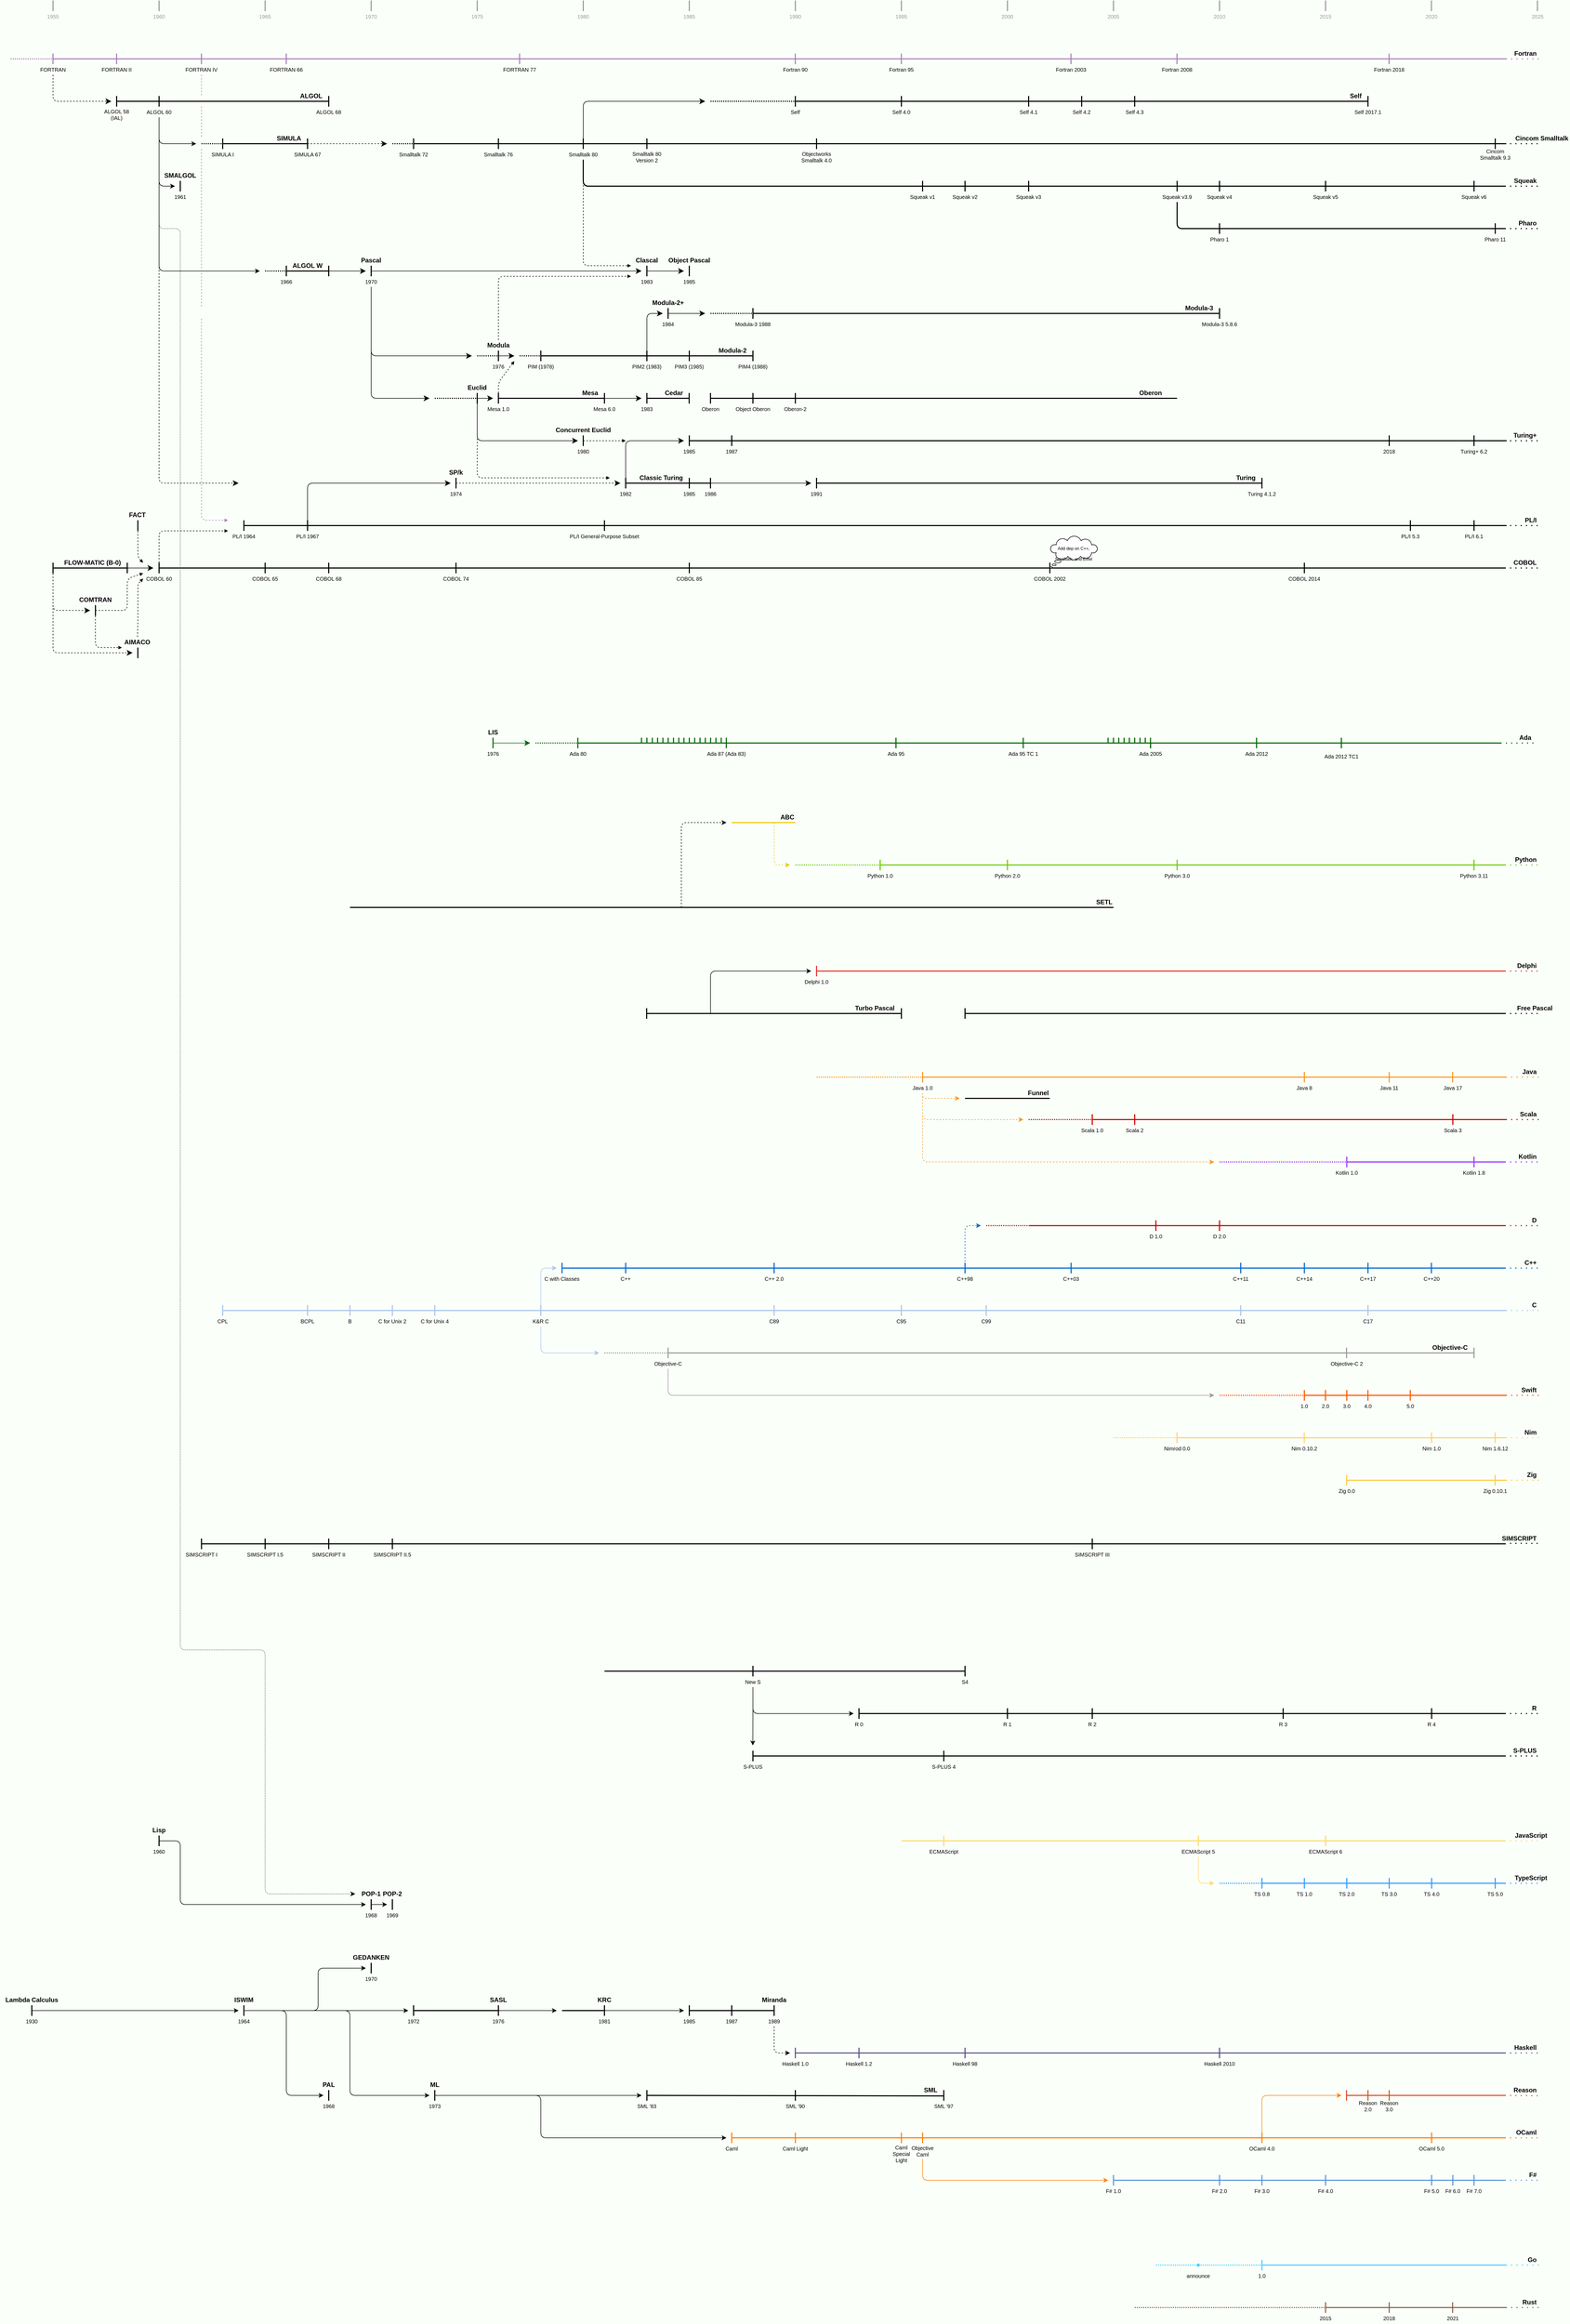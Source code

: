<mxfile version="22.0.6" type="github">
  <diagram name="Tree" id="TOpz_gU_0tLDTX0xRvxz">
    <mxGraphModel dx="2111" dy="1077" grid="1" gridSize="10" guides="1" tooltips="1" connect="1" arrows="1" fold="1" page="1" pageScale="1" pageWidth="4000" pageHeight="8000" background="#FBFFFA" math="0" shadow="0">
      <root>
        <mxCell id="0" />
        <mxCell id="1" style="locked=1;" parent="0" />
        <mxCell id="IehX3tPz6Vb7JIEDDmJr-567" value="Years" style="locked=1;" parent="0" />
        <mxCell id="IehX3tPz6Vb7JIEDDmJr-132" value="" style="endArrow=none;html=1;rounded=0;strokeWidth=2;fontColor=#999999;strokeColor=#999999;" parent="IehX3tPz6Vb7JIEDDmJr-567" edge="1">
          <mxGeometry width="50" height="50" relative="1" as="geometry">
            <mxPoint x="2520" y="30" as="sourcePoint" />
            <mxPoint x="2520" y="10" as="targetPoint" />
          </mxGeometry>
        </mxCell>
        <mxCell id="IehX3tPz6Vb7JIEDDmJr-133" value="2015" style="text;html=1;strokeColor=none;fillColor=none;align=center;verticalAlign=middle;whiteSpace=wrap;rounded=0;fontSize=10;fontColor=#999999;" parent="IehX3tPz6Vb7JIEDDmJr-567" vertex="1">
          <mxGeometry x="2500" y="30" width="40" height="20" as="geometry" />
        </mxCell>
        <mxCell id="IehX3tPz6Vb7JIEDDmJr-136" value="" style="endArrow=none;html=1;rounded=0;strokeWidth=2;fontColor=#999999;strokeColor=#999999;" parent="IehX3tPz6Vb7JIEDDmJr-567" edge="1">
          <mxGeometry width="50" height="50" relative="1" as="geometry">
            <mxPoint x="2719.58" y="30" as="sourcePoint" />
            <mxPoint x="2719.58" y="10" as="targetPoint" />
          </mxGeometry>
        </mxCell>
        <mxCell id="IehX3tPz6Vb7JIEDDmJr-137" value="2020" style="text;html=1;strokeColor=none;fillColor=none;align=center;verticalAlign=middle;whiteSpace=wrap;rounded=0;fontSize=10;fontColor=#999999;" parent="IehX3tPz6Vb7JIEDDmJr-567" vertex="1">
          <mxGeometry x="2700" y="30" width="40" height="20" as="geometry" />
        </mxCell>
        <mxCell id="IehX3tPz6Vb7JIEDDmJr-138" value="" style="endArrow=none;html=1;rounded=0;strokeWidth=2;fontColor=#999999;strokeColor=#999999;" parent="IehX3tPz6Vb7JIEDDmJr-567" edge="1">
          <mxGeometry width="50" height="50" relative="1" as="geometry">
            <mxPoint x="2320" y="30" as="sourcePoint" />
            <mxPoint x="2320" y="10" as="targetPoint" />
          </mxGeometry>
        </mxCell>
        <mxCell id="IehX3tPz6Vb7JIEDDmJr-139" value="2010" style="text;html=1;strokeColor=none;fillColor=none;align=center;verticalAlign=middle;whiteSpace=wrap;rounded=0;fontSize=10;fontColor=#999999;" parent="IehX3tPz6Vb7JIEDDmJr-567" vertex="1">
          <mxGeometry x="2300" y="30" width="40" height="20" as="geometry" />
        </mxCell>
        <mxCell id="IehX3tPz6Vb7JIEDDmJr-140" value="" style="endArrow=none;html=1;rounded=0;strokeWidth=2;fontColor=#999999;strokeColor=#999999;" parent="IehX3tPz6Vb7JIEDDmJr-567" edge="1">
          <mxGeometry width="50" height="50" relative="1" as="geometry">
            <mxPoint x="2120" y="30" as="sourcePoint" />
            <mxPoint x="2120" y="10" as="targetPoint" />
          </mxGeometry>
        </mxCell>
        <mxCell id="IehX3tPz6Vb7JIEDDmJr-141" value="2005" style="text;html=1;strokeColor=none;fillColor=none;align=center;verticalAlign=middle;whiteSpace=wrap;rounded=0;fontSize=10;fontColor=#999999;" parent="IehX3tPz6Vb7JIEDDmJr-567" vertex="1">
          <mxGeometry x="2100" y="30" width="40" height="20" as="geometry" />
        </mxCell>
        <mxCell id="IehX3tPz6Vb7JIEDDmJr-142" value="" style="endArrow=none;html=1;rounded=0;strokeWidth=2;fontColor=#999999;strokeColor=#999999;" parent="IehX3tPz6Vb7JIEDDmJr-567" edge="1">
          <mxGeometry width="50" height="50" relative="1" as="geometry">
            <mxPoint x="1920" y="30" as="sourcePoint" />
            <mxPoint x="1920" y="10" as="targetPoint" />
          </mxGeometry>
        </mxCell>
        <mxCell id="IehX3tPz6Vb7JIEDDmJr-143" value="2000" style="text;html=1;strokeColor=none;fillColor=none;align=center;verticalAlign=middle;whiteSpace=wrap;rounded=0;fontSize=10;fontColor=#999999;" parent="IehX3tPz6Vb7JIEDDmJr-567" vertex="1">
          <mxGeometry x="1900" y="30" width="40" height="20" as="geometry" />
        </mxCell>
        <mxCell id="IehX3tPz6Vb7JIEDDmJr-144" value="" style="endArrow=none;html=1;rounded=0;strokeWidth=2;fontColor=#999999;strokeColor=#999999;" parent="IehX3tPz6Vb7JIEDDmJr-567" edge="1">
          <mxGeometry width="50" height="50" relative="1" as="geometry">
            <mxPoint x="1720" y="30" as="sourcePoint" />
            <mxPoint x="1720" y="10" as="targetPoint" />
          </mxGeometry>
        </mxCell>
        <mxCell id="IehX3tPz6Vb7JIEDDmJr-145" value="1995" style="text;html=1;strokeColor=none;fillColor=none;align=center;verticalAlign=middle;whiteSpace=wrap;rounded=0;fontSize=10;fontColor=#999999;" parent="IehX3tPz6Vb7JIEDDmJr-567" vertex="1">
          <mxGeometry x="1700" y="30" width="40" height="20" as="geometry" />
        </mxCell>
        <mxCell id="IehX3tPz6Vb7JIEDDmJr-146" value="" style="endArrow=none;html=1;rounded=0;strokeWidth=2;fontColor=#999999;strokeColor=#999999;" parent="IehX3tPz6Vb7JIEDDmJr-567" edge="1">
          <mxGeometry width="50" height="50" relative="1" as="geometry">
            <mxPoint x="1520" y="30" as="sourcePoint" />
            <mxPoint x="1520" y="10" as="targetPoint" />
          </mxGeometry>
        </mxCell>
        <mxCell id="IehX3tPz6Vb7JIEDDmJr-147" value="1990" style="text;html=1;strokeColor=none;fillColor=none;align=center;verticalAlign=middle;whiteSpace=wrap;rounded=0;fontSize=10;fontColor=#999999;" parent="IehX3tPz6Vb7JIEDDmJr-567" vertex="1">
          <mxGeometry x="1500" y="30" width="40" height="20" as="geometry" />
        </mxCell>
        <mxCell id="IehX3tPz6Vb7JIEDDmJr-148" value="" style="endArrow=none;html=1;rounded=0;strokeWidth=2;fontColor=#999999;strokeColor=#999999;" parent="IehX3tPz6Vb7JIEDDmJr-567" edge="1">
          <mxGeometry width="50" height="50" relative="1" as="geometry">
            <mxPoint x="1320" y="30" as="sourcePoint" />
            <mxPoint x="1320" y="10" as="targetPoint" />
          </mxGeometry>
        </mxCell>
        <mxCell id="IehX3tPz6Vb7JIEDDmJr-149" value="1985" style="text;html=1;strokeColor=none;fillColor=none;align=center;verticalAlign=middle;whiteSpace=wrap;rounded=0;fontSize=10;fontColor=#999999;" parent="IehX3tPz6Vb7JIEDDmJr-567" vertex="1">
          <mxGeometry x="1300" y="30" width="40" height="20" as="geometry" />
        </mxCell>
        <mxCell id="IehX3tPz6Vb7JIEDDmJr-150" value="" style="endArrow=none;html=1;rounded=0;strokeWidth=2;fontColor=#999999;strokeColor=#999999;" parent="IehX3tPz6Vb7JIEDDmJr-567" edge="1">
          <mxGeometry width="50" height="50" relative="1" as="geometry">
            <mxPoint x="1120" y="30" as="sourcePoint" />
            <mxPoint x="1120" y="10" as="targetPoint" />
          </mxGeometry>
        </mxCell>
        <mxCell id="IehX3tPz6Vb7JIEDDmJr-151" value="1980" style="text;html=1;strokeColor=none;fillColor=none;align=center;verticalAlign=middle;whiteSpace=wrap;rounded=0;fontSize=10;fontColor=#999999;" parent="IehX3tPz6Vb7JIEDDmJr-567" vertex="1">
          <mxGeometry x="1100" y="30" width="40" height="20" as="geometry" />
        </mxCell>
        <mxCell id="IehX3tPz6Vb7JIEDDmJr-152" value="" style="endArrow=none;html=1;rounded=0;strokeWidth=2;fontColor=#999999;strokeColor=#999999;" parent="IehX3tPz6Vb7JIEDDmJr-567" edge="1">
          <mxGeometry width="50" height="50" relative="1" as="geometry">
            <mxPoint x="920" y="30" as="sourcePoint" />
            <mxPoint x="920" y="10" as="targetPoint" />
          </mxGeometry>
        </mxCell>
        <mxCell id="IehX3tPz6Vb7JIEDDmJr-153" value="1975" style="text;html=1;strokeColor=none;fillColor=none;align=center;verticalAlign=middle;whiteSpace=wrap;rounded=0;fontSize=10;fontColor=#999999;" parent="IehX3tPz6Vb7JIEDDmJr-567" vertex="1">
          <mxGeometry x="900" y="30" width="40" height="20" as="geometry" />
        </mxCell>
        <mxCell id="IehX3tPz6Vb7JIEDDmJr-154" value="" style="endArrow=none;html=1;rounded=0;strokeWidth=2;fontColor=#999999;strokeColor=#999999;" parent="IehX3tPz6Vb7JIEDDmJr-567" edge="1">
          <mxGeometry width="50" height="50" relative="1" as="geometry">
            <mxPoint x="720" y="30" as="sourcePoint" />
            <mxPoint x="720" y="10" as="targetPoint" />
          </mxGeometry>
        </mxCell>
        <mxCell id="IehX3tPz6Vb7JIEDDmJr-155" value="1970" style="text;html=1;strokeColor=none;fillColor=none;align=center;verticalAlign=middle;whiteSpace=wrap;rounded=0;fontSize=10;fontColor=#999999;" parent="IehX3tPz6Vb7JIEDDmJr-567" vertex="1">
          <mxGeometry x="700" y="30" width="40" height="20" as="geometry" />
        </mxCell>
        <mxCell id="IehX3tPz6Vb7JIEDDmJr-156" value="" style="endArrow=none;html=1;rounded=0;strokeWidth=2;fontColor=#999999;strokeColor=#999999;" parent="IehX3tPz6Vb7JIEDDmJr-567" edge="1">
          <mxGeometry width="50" height="50" relative="1" as="geometry">
            <mxPoint x="520" y="30" as="sourcePoint" />
            <mxPoint x="520" y="10" as="targetPoint" />
          </mxGeometry>
        </mxCell>
        <mxCell id="IehX3tPz6Vb7JIEDDmJr-157" value="1965" style="text;html=1;strokeColor=none;fillColor=none;align=center;verticalAlign=middle;whiteSpace=wrap;rounded=0;fontSize=10;fontColor=#999999;" parent="IehX3tPz6Vb7JIEDDmJr-567" vertex="1">
          <mxGeometry x="500" y="30" width="40" height="20" as="geometry" />
        </mxCell>
        <mxCell id="IehX3tPz6Vb7JIEDDmJr-158" value="" style="endArrow=none;html=1;rounded=0;strokeWidth=2;fontColor=#999999;strokeColor=#999999;" parent="IehX3tPz6Vb7JIEDDmJr-567" edge="1">
          <mxGeometry width="50" height="50" relative="1" as="geometry">
            <mxPoint x="320" y="30" as="sourcePoint" />
            <mxPoint x="320" y="10" as="targetPoint" />
          </mxGeometry>
        </mxCell>
        <mxCell id="IehX3tPz6Vb7JIEDDmJr-159" value="1960" style="text;html=1;strokeColor=none;fillColor=none;align=center;verticalAlign=middle;whiteSpace=wrap;rounded=0;fontSize=10;fontColor=#999999;" parent="IehX3tPz6Vb7JIEDDmJr-567" vertex="1">
          <mxGeometry x="300" y="30" width="40" height="20" as="geometry" />
        </mxCell>
        <mxCell id="IehX3tPz6Vb7JIEDDmJr-160" value="" style="endArrow=none;html=1;rounded=0;strokeWidth=2;fontColor=#999999;strokeColor=#999999;" parent="IehX3tPz6Vb7JIEDDmJr-567" edge="1">
          <mxGeometry width="50" height="50" relative="1" as="geometry">
            <mxPoint x="120" y="30" as="sourcePoint" />
            <mxPoint x="120" y="10" as="targetPoint" />
          </mxGeometry>
        </mxCell>
        <mxCell id="IehX3tPz6Vb7JIEDDmJr-161" value="1955" style="text;html=1;strokeColor=none;fillColor=none;align=center;verticalAlign=middle;whiteSpace=wrap;rounded=0;fontSize=10;fontColor=#999999;" parent="IehX3tPz6Vb7JIEDDmJr-567" vertex="1">
          <mxGeometry x="100" y="30" width="40" height="20" as="geometry" />
        </mxCell>
        <mxCell id="IehX3tPz6Vb7JIEDDmJr-312" value="" style="endArrow=none;html=1;rounded=0;strokeWidth=2;fontColor=#999999;strokeColor=#999999;" parent="IehX3tPz6Vb7JIEDDmJr-567" edge="1">
          <mxGeometry width="50" height="50" relative="1" as="geometry">
            <mxPoint x="2919.58" y="30" as="sourcePoint" />
            <mxPoint x="2919.58" y="10" as="targetPoint" />
          </mxGeometry>
        </mxCell>
        <mxCell id="IehX3tPz6Vb7JIEDDmJr-313" value="2025" style="text;html=1;strokeColor=none;fillColor=none;align=center;verticalAlign=middle;whiteSpace=wrap;rounded=0;fontSize=10;fontColor=#999999;" parent="IehX3tPz6Vb7JIEDDmJr-567" vertex="1">
          <mxGeometry x="2900" y="30" width="40" height="20" as="geometry" />
        </mxCell>
        <mxCell id="IehX3tPz6Vb7JIEDDmJr-566" value="Main" parent="0" />
        <mxCell id="IehX3tPz6Vb7JIEDDmJr-119" value="" style="endArrow=none;html=1;rounded=0;strokeWidth=2;strokeColor=#A680B8;" parent="IehX3tPz6Vb7JIEDDmJr-566" edge="1">
          <mxGeometry width="50" height="50" relative="1" as="geometry">
            <mxPoint x="120" y="120" as="sourcePoint" />
            <mxPoint x="2860" y="120" as="targetPoint" />
          </mxGeometry>
        </mxCell>
        <mxCell id="IehX3tPz6Vb7JIEDDmJr-120" value="Fortran" style="text;html=1;strokeColor=none;fillColor=none;align=right;verticalAlign=middle;whiteSpace=wrap;rounded=0;fontStyle=1" parent="IehX3tPz6Vb7JIEDDmJr-566" vertex="1">
          <mxGeometry x="2860" y="100" width="60" height="20" as="geometry" />
        </mxCell>
        <mxCell id="IehX3tPz6Vb7JIEDDmJr-162" value="" style="endArrow=none;html=1;rounded=0;strokeWidth=2;strokeColor=#A680B8;" parent="IehX3tPz6Vb7JIEDDmJr-566" edge="1">
          <mxGeometry width="50" height="50" relative="1" as="geometry">
            <mxPoint x="2639.8" y="130" as="sourcePoint" />
            <mxPoint x="2639.8" y="110" as="targetPoint" />
          </mxGeometry>
        </mxCell>
        <mxCell id="IehX3tPz6Vb7JIEDDmJr-163" value="Fortran 2018" style="text;html=1;strokeColor=none;fillColor=none;align=center;verticalAlign=middle;whiteSpace=wrap;rounded=0;fontSize=10;" parent="IehX3tPz6Vb7JIEDDmJr-566" vertex="1">
          <mxGeometry x="2600" y="130" width="80" height="20" as="geometry" />
        </mxCell>
        <mxCell id="IehX3tPz6Vb7JIEDDmJr-164" value="" style="endArrow=none;html=1;rounded=0;strokeWidth=2;strokeColor=#A680B8;" parent="IehX3tPz6Vb7JIEDDmJr-566" edge="1">
          <mxGeometry width="50" height="50" relative="1" as="geometry">
            <mxPoint x="2239.8" y="130" as="sourcePoint" />
            <mxPoint x="2239.8" y="110" as="targetPoint" />
          </mxGeometry>
        </mxCell>
        <mxCell id="IehX3tPz6Vb7JIEDDmJr-165" value="Fortran 2008" style="text;html=1;strokeColor=none;fillColor=none;align=center;verticalAlign=middle;whiteSpace=wrap;rounded=0;fontSize=10;" parent="IehX3tPz6Vb7JIEDDmJr-566" vertex="1">
          <mxGeometry x="2200" y="130" width="80" height="20" as="geometry" />
        </mxCell>
        <mxCell id="IehX3tPz6Vb7JIEDDmJr-166" value="" style="endArrow=none;html=1;rounded=0;strokeWidth=2;strokeColor=#A680B8;" parent="IehX3tPz6Vb7JIEDDmJr-566" edge="1">
          <mxGeometry width="50" height="50" relative="1" as="geometry">
            <mxPoint x="2039.8" y="130" as="sourcePoint" />
            <mxPoint x="2039.8" y="110" as="targetPoint" />
          </mxGeometry>
        </mxCell>
        <mxCell id="IehX3tPz6Vb7JIEDDmJr-167" value="Fortran 2003" style="text;html=1;strokeColor=none;fillColor=none;align=center;verticalAlign=middle;whiteSpace=wrap;rounded=0;fontSize=10;" parent="IehX3tPz6Vb7JIEDDmJr-566" vertex="1">
          <mxGeometry x="2000" y="130" width="80" height="20" as="geometry" />
        </mxCell>
        <mxCell id="IehX3tPz6Vb7JIEDDmJr-168" value="" style="endArrow=none;html=1;rounded=0;strokeWidth=2;strokeColor=#A680B8;" parent="IehX3tPz6Vb7JIEDDmJr-566" edge="1">
          <mxGeometry width="50" height="50" relative="1" as="geometry">
            <mxPoint x="1719.9" y="130" as="sourcePoint" />
            <mxPoint x="1719.9" y="110" as="targetPoint" />
          </mxGeometry>
        </mxCell>
        <mxCell id="IehX3tPz6Vb7JIEDDmJr-169" value="Fortran 95" style="text;html=1;strokeColor=none;fillColor=none;align=center;verticalAlign=middle;whiteSpace=wrap;rounded=0;fontSize=10;" parent="IehX3tPz6Vb7JIEDDmJr-566" vertex="1">
          <mxGeometry x="1680" y="130" width="80" height="20" as="geometry" />
        </mxCell>
        <mxCell id="IehX3tPz6Vb7JIEDDmJr-170" value="" style="endArrow=none;html=1;rounded=0;strokeWidth=2;strokeColor=#A680B8;" parent="IehX3tPz6Vb7JIEDDmJr-566" edge="1">
          <mxGeometry width="50" height="50" relative="1" as="geometry">
            <mxPoint x="1519.9" y="130" as="sourcePoint" />
            <mxPoint x="1519.9" y="110" as="targetPoint" />
          </mxGeometry>
        </mxCell>
        <mxCell id="IehX3tPz6Vb7JIEDDmJr-171" value="Fortran 90" style="text;html=1;strokeColor=none;fillColor=none;align=center;verticalAlign=middle;whiteSpace=wrap;rounded=0;fontSize=10;" parent="IehX3tPz6Vb7JIEDDmJr-566" vertex="1">
          <mxGeometry x="1480" y="130" width="80" height="20" as="geometry" />
        </mxCell>
        <mxCell id="IehX3tPz6Vb7JIEDDmJr-172" value="" style="endArrow=none;html=1;rounded=0;strokeWidth=2;strokeColor=#A680B8;" parent="IehX3tPz6Vb7JIEDDmJr-566" edge="1">
          <mxGeometry width="50" height="50" relative="1" as="geometry">
            <mxPoint x="999.9" y="130" as="sourcePoint" />
            <mxPoint x="999.9" y="110" as="targetPoint" />
          </mxGeometry>
        </mxCell>
        <mxCell id="IehX3tPz6Vb7JIEDDmJr-173" value="FORTRAN 77" style="text;html=1;strokeColor=none;fillColor=none;align=center;verticalAlign=middle;whiteSpace=wrap;rounded=0;fontSize=10;" parent="IehX3tPz6Vb7JIEDDmJr-566" vertex="1">
          <mxGeometry x="960" y="130" width="80" height="20" as="geometry" />
        </mxCell>
        <mxCell id="IehX3tPz6Vb7JIEDDmJr-174" value="" style="endArrow=none;html=1;rounded=0;strokeWidth=2;strokeColor=#A680B8;" parent="IehX3tPz6Vb7JIEDDmJr-566" edge="1">
          <mxGeometry width="50" height="50" relative="1" as="geometry">
            <mxPoint x="559.9" y="130" as="sourcePoint" />
            <mxPoint x="559.9" y="110" as="targetPoint" />
          </mxGeometry>
        </mxCell>
        <mxCell id="IehX3tPz6Vb7JIEDDmJr-175" value="FORTRAN 66" style="text;html=1;strokeColor=none;fillColor=none;align=center;verticalAlign=middle;whiteSpace=wrap;rounded=0;fontSize=10;" parent="IehX3tPz6Vb7JIEDDmJr-566" vertex="1">
          <mxGeometry x="520" y="130" width="80" height="20" as="geometry" />
        </mxCell>
        <mxCell id="IehX3tPz6Vb7JIEDDmJr-176" value="" style="endArrow=none;html=1;rounded=0;strokeWidth=2;strokeColor=#A680B8;" parent="IehX3tPz6Vb7JIEDDmJr-566" edge="1">
          <mxGeometry width="50" height="50" relative="1" as="geometry">
            <mxPoint x="399.9" y="130" as="sourcePoint" />
            <mxPoint x="399.9" y="110" as="targetPoint" />
          </mxGeometry>
        </mxCell>
        <mxCell id="IehX3tPz6Vb7JIEDDmJr-177" value="FORTRAN IV" style="text;html=1;strokeColor=none;fillColor=none;align=center;verticalAlign=middle;whiteSpace=wrap;rounded=0;fontSize=10;" parent="IehX3tPz6Vb7JIEDDmJr-566" vertex="1">
          <mxGeometry x="360" y="130" width="80" height="20" as="geometry" />
        </mxCell>
        <mxCell id="IehX3tPz6Vb7JIEDDmJr-178" value="" style="endArrow=none;html=1;rounded=0;strokeWidth=2;strokeColor=#A680B8;" parent="IehX3tPz6Vb7JIEDDmJr-566" edge="1">
          <mxGeometry width="50" height="50" relative="1" as="geometry">
            <mxPoint x="239.9" y="130" as="sourcePoint" />
            <mxPoint x="239.9" y="110" as="targetPoint" />
          </mxGeometry>
        </mxCell>
        <mxCell id="IehX3tPz6Vb7JIEDDmJr-179" value="FORTRAN II" style="text;html=1;strokeColor=none;fillColor=none;align=center;verticalAlign=middle;whiteSpace=wrap;rounded=0;fontSize=10;" parent="IehX3tPz6Vb7JIEDDmJr-566" vertex="1">
          <mxGeometry x="200" y="130" width="80" height="20" as="geometry" />
        </mxCell>
        <mxCell id="IehX3tPz6Vb7JIEDDmJr-180" value="" style="endArrow=none;html=1;rounded=0;strokeWidth=2;strokeColor=#A680B8;" parent="IehX3tPz6Vb7JIEDDmJr-566" edge="1">
          <mxGeometry width="50" height="50" relative="1" as="geometry">
            <mxPoint x="119.9" y="130" as="sourcePoint" />
            <mxPoint x="119.9" y="110" as="targetPoint" />
          </mxGeometry>
        </mxCell>
        <mxCell id="W88UlTdmqH4EFfPtS5Cb-153" style="edgeStyle=none;rounded=1;orthogonalLoop=1;jettySize=auto;html=1;exitX=0.5;exitY=1;exitDx=0;exitDy=0;fontSize=12;startSize=8;endSize=8;dashed=1;" parent="IehX3tPz6Vb7JIEDDmJr-566" source="IehX3tPz6Vb7JIEDDmJr-181" edge="1">
          <mxGeometry relative="1" as="geometry">
            <mxPoint x="230" y="200" as="targetPoint" />
            <Array as="points">
              <mxPoint x="120" y="200" />
            </Array>
          </mxGeometry>
        </mxCell>
        <mxCell id="IehX3tPz6Vb7JIEDDmJr-181" value="FORTRAN" style="text;html=1;strokeColor=none;fillColor=none;align=center;verticalAlign=middle;whiteSpace=wrap;rounded=0;fontSize=10;" parent="IehX3tPz6Vb7JIEDDmJr-566" vertex="1">
          <mxGeometry x="80" y="130" width="80" height="20" as="geometry" />
        </mxCell>
        <mxCell id="IehX3tPz6Vb7JIEDDmJr-182" value="" style="endArrow=none;html=1;rounded=0;strokeWidth=2;dashed=1;dashPattern=1 1;strokeColor=#A680B8;" parent="IehX3tPz6Vb7JIEDDmJr-566" edge="1">
          <mxGeometry width="50" height="50" relative="1" as="geometry">
            <mxPoint x="40" y="120" as="sourcePoint" />
            <mxPoint x="120" y="120" as="targetPoint" />
          </mxGeometry>
        </mxCell>
        <mxCell id="W88UlTdmqH4EFfPtS5Cb-65" value="" style="endArrow=none;html=1;rounded=0;strokeWidth=2;strokeColor=#A680B8;dashed=1;dashPattern=1 4;" parent="IehX3tPz6Vb7JIEDDmJr-566" edge="1">
          <mxGeometry width="50" height="50" relative="1" as="geometry">
            <mxPoint x="2860" y="120" as="sourcePoint" />
            <mxPoint x="2930" y="120" as="targetPoint" />
          </mxGeometry>
        </mxCell>
        <mxCell id="IehX3tPz6Vb7JIEDDmJr-291" value="" style="endArrow=none;html=1;rounded=0;strokeWidth=2;strokeColor=#66CC00;" parent="IehX3tPz6Vb7JIEDDmJr-566" edge="1">
          <mxGeometry width="50" height="50" relative="1" as="geometry">
            <mxPoint x="1680" y="1640" as="sourcePoint" />
            <mxPoint x="2860" y="1640" as="targetPoint" />
          </mxGeometry>
        </mxCell>
        <mxCell id="IehX3tPz6Vb7JIEDDmJr-292" value="Python" style="text;html=1;strokeColor=none;fillColor=none;align=right;verticalAlign=middle;whiteSpace=wrap;rounded=0;fontStyle=1" parent="IehX3tPz6Vb7JIEDDmJr-566" vertex="1">
          <mxGeometry x="2860" y="1620" width="60" height="20" as="geometry" />
        </mxCell>
        <mxCell id="IehX3tPz6Vb7JIEDDmJr-296" value="" style="endArrow=none;html=1;rounded=0;strokeWidth=2;strokeColor=#66CC00;" parent="IehX3tPz6Vb7JIEDDmJr-566" edge="1">
          <mxGeometry width="50" height="50" relative="1" as="geometry">
            <mxPoint x="1680" y="1650" as="sourcePoint" />
            <mxPoint x="1680" y="1630" as="targetPoint" />
          </mxGeometry>
        </mxCell>
        <mxCell id="IehX3tPz6Vb7JIEDDmJr-297" value="Python 1.0" style="text;html=1;strokeColor=none;fillColor=none;align=center;verticalAlign=middle;whiteSpace=wrap;rounded=0;fontSize=10;" parent="IehX3tPz6Vb7JIEDDmJr-566" vertex="1">
          <mxGeometry x="1640" y="1650" width="80" height="20" as="geometry" />
        </mxCell>
        <mxCell id="IehX3tPz6Vb7JIEDDmJr-298" value="" style="endArrow=none;html=1;rounded=0;strokeWidth=2;strokeColor=#66CC00;" parent="IehX3tPz6Vb7JIEDDmJr-566" edge="1">
          <mxGeometry width="50" height="50" relative="1" as="geometry">
            <mxPoint x="1920" y="1650" as="sourcePoint" />
            <mxPoint x="1920" y="1630" as="targetPoint" />
          </mxGeometry>
        </mxCell>
        <mxCell id="IehX3tPz6Vb7JIEDDmJr-299" value="Python 2.0" style="text;html=1;strokeColor=none;fillColor=none;align=center;verticalAlign=middle;whiteSpace=wrap;rounded=0;fontSize=10;" parent="IehX3tPz6Vb7JIEDDmJr-566" vertex="1">
          <mxGeometry x="1880" y="1650" width="80" height="20" as="geometry" />
        </mxCell>
        <mxCell id="IehX3tPz6Vb7JIEDDmJr-300" value="" style="endArrow=none;html=1;rounded=0;strokeWidth=2;strokeColor=#66CC00;" parent="IehX3tPz6Vb7JIEDDmJr-566" edge="1">
          <mxGeometry width="50" height="50" relative="1" as="geometry">
            <mxPoint x="2240" y="1650" as="sourcePoint" />
            <mxPoint x="2240" y="1630" as="targetPoint" />
          </mxGeometry>
        </mxCell>
        <mxCell id="IehX3tPz6Vb7JIEDDmJr-301" value="Python 3.0" style="text;html=1;strokeColor=none;fillColor=none;align=center;verticalAlign=middle;whiteSpace=wrap;rounded=0;fontSize=10;" parent="IehX3tPz6Vb7JIEDDmJr-566" vertex="1">
          <mxGeometry x="2200" y="1650" width="80" height="20" as="geometry" />
        </mxCell>
        <mxCell id="IehX3tPz6Vb7JIEDDmJr-302" value="" style="endArrow=none;html=1;rounded=0;strokeWidth=2;strokeColor=#66CC00;" parent="IehX3tPz6Vb7JIEDDmJr-566" edge="1">
          <mxGeometry width="50" height="50" relative="1" as="geometry">
            <mxPoint x="2800" y="1650" as="sourcePoint" />
            <mxPoint x="2800" y="1630" as="targetPoint" />
          </mxGeometry>
        </mxCell>
        <mxCell id="IehX3tPz6Vb7JIEDDmJr-303" value="Python 3.11" style="text;html=1;strokeColor=none;fillColor=none;align=center;verticalAlign=middle;whiteSpace=wrap;rounded=0;fontSize=10;" parent="IehX3tPz6Vb7JIEDDmJr-566" vertex="1">
          <mxGeometry x="2760" y="1650" width="80" height="20" as="geometry" />
        </mxCell>
        <mxCell id="IehX3tPz6Vb7JIEDDmJr-304" value="" style="endArrow=none;html=1;rounded=0;strokeWidth=2;strokeColor=#EBCC00;" parent="IehX3tPz6Vb7JIEDDmJr-566" edge="1">
          <mxGeometry width="50" height="50" relative="1" as="geometry">
            <mxPoint x="1400" y="1560" as="sourcePoint" />
            <mxPoint x="1520" y="1560" as="targetPoint" />
          </mxGeometry>
        </mxCell>
        <mxCell id="IehX3tPz6Vb7JIEDDmJr-305" value="ABC" style="text;html=1;strokeColor=none;fillColor=none;align=right;verticalAlign=middle;whiteSpace=wrap;rounded=0;fontStyle=1" parent="IehX3tPz6Vb7JIEDDmJr-566" vertex="1">
          <mxGeometry x="1460" y="1540" width="60" height="20" as="geometry" />
        </mxCell>
        <mxCell id="IehX3tPz6Vb7JIEDDmJr-306" value="" style="endArrow=none;html=1;rounded=0;strokeWidth=2;dashed=1;dashPattern=1 1;strokeColor=#66CC00;" parent="IehX3tPz6Vb7JIEDDmJr-566" edge="1">
          <mxGeometry width="50" height="50" relative="1" as="geometry">
            <mxPoint x="1520" y="1640" as="sourcePoint" />
            <mxPoint x="1680" y="1640" as="targetPoint" />
          </mxGeometry>
        </mxCell>
        <mxCell id="IehX3tPz6Vb7JIEDDmJr-307" style="edgeStyle=orthogonalEdgeStyle;rounded=1;orthogonalLoop=1;jettySize=auto;html=1;exitX=0.5;exitY=1;exitDx=0;exitDy=0;dashed=1;strokeColor=#EBCC00;" parent="IehX3tPz6Vb7JIEDDmJr-566" edge="1">
          <mxGeometry relative="1" as="geometry">
            <mxPoint x="1510" y="1640" as="targetPoint" />
            <mxPoint x="1480" y="1560" as="sourcePoint" />
            <Array as="points">
              <mxPoint x="1480" y="1640" />
            </Array>
          </mxGeometry>
        </mxCell>
        <mxCell id="IehX3tPz6Vb7JIEDDmJr-308" value="" style="endArrow=none;html=1;rounded=0;strokeWidth=2;" parent="IehX3tPz6Vb7JIEDDmJr-566" edge="1">
          <mxGeometry width="50" height="50" relative="1" as="geometry">
            <mxPoint x="680" y="1720" as="sourcePoint" />
            <mxPoint x="2120" y="1720" as="targetPoint" />
          </mxGeometry>
        </mxCell>
        <mxCell id="IehX3tPz6Vb7JIEDDmJr-309" value="SETL" style="text;html=1;strokeColor=none;fillColor=none;align=right;verticalAlign=middle;whiteSpace=wrap;rounded=0;fontStyle=1" parent="IehX3tPz6Vb7JIEDDmJr-566" vertex="1">
          <mxGeometry x="2060" y="1700" width="60" height="20" as="geometry" />
        </mxCell>
        <mxCell id="IehX3tPz6Vb7JIEDDmJr-310" style="edgeStyle=orthogonalEdgeStyle;rounded=1;orthogonalLoop=1;jettySize=auto;html=1;dashed=1;" parent="IehX3tPz6Vb7JIEDDmJr-566" edge="1">
          <mxGeometry relative="1" as="geometry">
            <mxPoint x="1390" y="1560" as="targetPoint" />
            <mxPoint x="1305" y="1720" as="sourcePoint" />
            <Array as="points">
              <mxPoint x="1305" y="1560" />
            </Array>
          </mxGeometry>
        </mxCell>
        <mxCell id="W88UlTdmqH4EFfPtS5Cb-69" value="" style="endArrow=none;html=1;rounded=0;strokeWidth=2;strokeColor=#66CC00;dashed=1;dashPattern=1 4;" parent="IehX3tPz6Vb7JIEDDmJr-566" edge="1">
          <mxGeometry width="50" height="50" relative="1" as="geometry">
            <mxPoint x="2920" y="1640" as="sourcePoint" />
            <mxPoint x="2860" y="1640" as="targetPoint" />
          </mxGeometry>
        </mxCell>
        <mxCell id="IehX3tPz6Vb7JIEDDmJr-505" value="" style="endArrow=none;html=1;rounded=0;strokeWidth=2;strokeColor=#E82E2E;" parent="IehX3tPz6Vb7JIEDDmJr-566" edge="1">
          <mxGeometry width="50" height="50" relative="1" as="geometry">
            <mxPoint x="1560" y="1840" as="sourcePoint" />
            <mxPoint x="2860" y="1840" as="targetPoint" />
          </mxGeometry>
        </mxCell>
        <mxCell id="IehX3tPz6Vb7JIEDDmJr-506" value="Delphi" style="text;html=1;strokeColor=none;fillColor=none;align=right;verticalAlign=middle;whiteSpace=wrap;rounded=0;fontStyle=1" parent="IehX3tPz6Vb7JIEDDmJr-566" vertex="1">
          <mxGeometry x="2860" y="1820" width="60" height="20" as="geometry" />
        </mxCell>
        <mxCell id="IehX3tPz6Vb7JIEDDmJr-513" value="" style="endArrow=none;html=1;rounded=0;strokeWidth=2;strokeColor=#E82E2E;" parent="IehX3tPz6Vb7JIEDDmJr-566" edge="1">
          <mxGeometry width="50" height="50" relative="1" as="geometry">
            <mxPoint x="1560" y="1850" as="sourcePoint" />
            <mxPoint x="1560" y="1830" as="targetPoint" />
          </mxGeometry>
        </mxCell>
        <mxCell id="IehX3tPz6Vb7JIEDDmJr-514" value="Delphi 1.0" style="text;html=1;strokeColor=none;fillColor=none;align=center;verticalAlign=middle;whiteSpace=wrap;rounded=0;fontSize=10;" parent="IehX3tPz6Vb7JIEDDmJr-566" vertex="1">
          <mxGeometry x="1530" y="1850" width="60" height="20" as="geometry" />
        </mxCell>
        <mxCell id="IehX3tPz6Vb7JIEDDmJr-515" value="" style="endArrow=none;html=1;rounded=0;strokeWidth=2;" parent="IehX3tPz6Vb7JIEDDmJr-566" edge="1">
          <mxGeometry width="50" height="50" relative="1" as="geometry">
            <mxPoint x="1240" y="1920" as="sourcePoint" />
            <mxPoint x="1720" y="1920" as="targetPoint" />
          </mxGeometry>
        </mxCell>
        <mxCell id="IehX3tPz6Vb7JIEDDmJr-516" value="Turbo Pascal" style="text;html=1;strokeColor=none;fillColor=none;align=center;verticalAlign=middle;whiteSpace=wrap;rounded=0;fontStyle=1" parent="IehX3tPz6Vb7JIEDDmJr-566" vertex="1">
          <mxGeometry x="1630" y="1900" width="80" height="20" as="geometry" />
        </mxCell>
        <mxCell id="IehX3tPz6Vb7JIEDDmJr-517" value="" style="endArrow=none;html=1;rounded=0;strokeWidth=2;" parent="IehX3tPz6Vb7JIEDDmJr-566" edge="1">
          <mxGeometry width="50" height="50" relative="1" as="geometry">
            <mxPoint x="1239.58" y="1930" as="sourcePoint" />
            <mxPoint x="1239.58" y="1910" as="targetPoint" />
          </mxGeometry>
        </mxCell>
        <mxCell id="IehX3tPz6Vb7JIEDDmJr-519" value="" style="endArrow=none;html=1;rounded=0;strokeWidth=2;" parent="IehX3tPz6Vb7JIEDDmJr-566" edge="1">
          <mxGeometry width="50" height="50" relative="1" as="geometry">
            <mxPoint x="1720" y="1930" as="sourcePoint" />
            <mxPoint x="1720" y="1910" as="targetPoint" />
          </mxGeometry>
        </mxCell>
        <mxCell id="IehX3tPz6Vb7JIEDDmJr-521" style="edgeStyle=orthogonalEdgeStyle;rounded=1;orthogonalLoop=1;jettySize=auto;html=1;" parent="IehX3tPz6Vb7JIEDDmJr-566" edge="1">
          <mxGeometry relative="1" as="geometry">
            <mxPoint x="1550" y="1840" as="targetPoint" />
            <mxPoint x="1360" y="1920" as="sourcePoint" />
            <Array as="points">
              <mxPoint x="1360" y="1840" />
            </Array>
          </mxGeometry>
        </mxCell>
        <mxCell id="IehX3tPz6Vb7JIEDDmJr-522" value="ALGOL W" style="text;html=1;strokeColor=none;fillColor=none;align=center;verticalAlign=middle;whiteSpace=wrap;rounded=0;fontStyle=1" parent="IehX3tPz6Vb7JIEDDmJr-566" vertex="1">
          <mxGeometry x="560" y="500" width="80" height="20" as="geometry" />
        </mxCell>
        <mxCell id="IehX3tPz6Vb7JIEDDmJr-523" value="" style="endArrow=none;html=1;rounded=0;strokeWidth=2;" parent="IehX3tPz6Vb7JIEDDmJr-566" edge="1">
          <mxGeometry width="50" height="50" relative="1" as="geometry">
            <mxPoint x="560" y="530" as="sourcePoint" />
            <mxPoint x="560" y="510" as="targetPoint" />
          </mxGeometry>
        </mxCell>
        <mxCell id="IehX3tPz6Vb7JIEDDmJr-524" value="1966" style="text;html=1;strokeColor=none;fillColor=none;align=center;verticalAlign=middle;whiteSpace=wrap;rounded=0;fontSize=10;" parent="IehX3tPz6Vb7JIEDDmJr-566" vertex="1">
          <mxGeometry x="540" y="530" width="40" height="20" as="geometry" />
        </mxCell>
        <mxCell id="IehX3tPz6Vb7JIEDDmJr-525" value="Pascal" style="text;html=1;strokeColor=none;fillColor=none;align=center;verticalAlign=middle;whiteSpace=wrap;rounded=0;fontStyle=1" parent="IehX3tPz6Vb7JIEDDmJr-566" vertex="1">
          <mxGeometry x="680" y="490" width="80" height="20" as="geometry" />
        </mxCell>
        <mxCell id="IehX3tPz6Vb7JIEDDmJr-526" value="" style="endArrow=none;html=1;rounded=0;strokeWidth=2;" parent="IehX3tPz6Vb7JIEDDmJr-566" edge="1">
          <mxGeometry width="50" height="50" relative="1" as="geometry">
            <mxPoint x="720" y="530" as="sourcePoint" />
            <mxPoint x="720" y="510" as="targetPoint" />
          </mxGeometry>
        </mxCell>
        <mxCell id="W88UlTdmqH4EFfPtS5Cb-199" style="edgeStyle=none;rounded=1;orthogonalLoop=1;jettySize=auto;html=1;exitX=0.5;exitY=1;exitDx=0;exitDy=0;fontSize=12;startSize=8;endSize=8;" parent="IehX3tPz6Vb7JIEDDmJr-566" source="IehX3tPz6Vb7JIEDDmJr-527" edge="1">
          <mxGeometry relative="1" as="geometry">
            <mxPoint x="910" y="680" as="targetPoint" />
            <Array as="points">
              <mxPoint x="720" y="680" />
            </Array>
          </mxGeometry>
        </mxCell>
        <mxCell id="W88UlTdmqH4EFfPtS5Cb-229" style="edgeStyle=none;rounded=1;orthogonalLoop=1;jettySize=auto;html=1;exitX=0.5;exitY=1;exitDx=0;exitDy=0;fontSize=12;startSize=8;endSize=8;" parent="IehX3tPz6Vb7JIEDDmJr-566" source="IehX3tPz6Vb7JIEDDmJr-527" edge="1">
          <mxGeometry relative="1" as="geometry">
            <mxPoint x="830" y="760" as="targetPoint" />
            <Array as="points">
              <mxPoint x="720" y="760" />
            </Array>
          </mxGeometry>
        </mxCell>
        <mxCell id="IehX3tPz6Vb7JIEDDmJr-527" value="1970" style="text;html=1;strokeColor=none;fillColor=none;align=center;verticalAlign=middle;whiteSpace=wrap;rounded=0;fontSize=10;" parent="IehX3tPz6Vb7JIEDDmJr-566" vertex="1">
          <mxGeometry x="700" y="530" width="40" height="20" as="geometry" />
        </mxCell>
        <mxCell id="IehX3tPz6Vb7JIEDDmJr-542" value="" style="endArrow=none;html=1;rounded=0;strokeWidth=2;" parent="IehX3tPz6Vb7JIEDDmJr-566" edge="1">
          <mxGeometry width="50" height="50" relative="1" as="geometry">
            <mxPoint x="320" y="210" as="sourcePoint" />
            <mxPoint x="320" y="190" as="targetPoint" />
          </mxGeometry>
        </mxCell>
        <mxCell id="IehX3tPz6Vb7JIEDDmJr-565" style="edgeStyle=orthogonalEdgeStyle;rounded=1;orthogonalLoop=1;jettySize=auto;html=1;exitX=0.5;exitY=1;exitDx=0;exitDy=0;" parent="IehX3tPz6Vb7JIEDDmJr-566" source="IehX3tPz6Vb7JIEDDmJr-543" edge="1">
          <mxGeometry relative="1" as="geometry">
            <mxPoint x="390" y="280" as="targetPoint" />
            <Array as="points">
              <mxPoint x="320" y="280" />
            </Array>
          </mxGeometry>
        </mxCell>
        <mxCell id="W88UlTdmqH4EFfPtS5Cb-338" style="edgeStyle=none;rounded=1;orthogonalLoop=1;jettySize=auto;html=1;exitX=0.5;exitY=1;exitDx=0;exitDy=0;fontSize=12;startSize=8;endSize=8;dashed=1;" parent="IehX3tPz6Vb7JIEDDmJr-566" source="IehX3tPz6Vb7JIEDDmJr-543" edge="1">
          <mxGeometry relative="1" as="geometry">
            <mxPoint x="470" y="920" as="targetPoint" />
            <Array as="points">
              <mxPoint x="320" y="920" />
              <mxPoint x="400" y="920" />
            </Array>
          </mxGeometry>
        </mxCell>
        <mxCell id="IehX3tPz6Vb7JIEDDmJr-543" value="ALGOL 60" style="text;html=1;strokeColor=none;fillColor=none;align=center;verticalAlign=middle;whiteSpace=wrap;rounded=0;fontSize=10;" parent="IehX3tPz6Vb7JIEDDmJr-566" vertex="1">
          <mxGeometry x="290" y="210" width="60" height="20" as="geometry" />
        </mxCell>
        <mxCell id="IehX3tPz6Vb7JIEDDmJr-545" value="" style="endArrow=none;html=1;rounded=0;strokeWidth=2;" parent="IehX3tPz6Vb7JIEDDmJr-566" edge="1">
          <mxGeometry width="50" height="50" relative="1" as="geometry">
            <mxPoint x="240" y="210" as="sourcePoint" />
            <mxPoint x="240" y="190" as="targetPoint" />
          </mxGeometry>
        </mxCell>
        <mxCell id="IehX3tPz6Vb7JIEDDmJr-546" value="ALGOL 58&lt;br&gt;(IAL)" style="text;html=1;strokeColor=none;fillColor=none;align=center;verticalAlign=middle;whiteSpace=wrap;rounded=0;fontSize=10;" parent="IehX3tPz6Vb7JIEDDmJr-566" vertex="1">
          <mxGeometry x="210" y="210" width="60" height="30" as="geometry" />
        </mxCell>
        <mxCell id="IehX3tPz6Vb7JIEDDmJr-547" value="" style="endArrow=none;html=1;rounded=0;strokeWidth=2;" parent="IehX3tPz6Vb7JIEDDmJr-566" edge="1">
          <mxGeometry width="50" height="50" relative="1" as="geometry">
            <mxPoint x="240" y="200" as="sourcePoint" />
            <mxPoint x="640" y="200" as="targetPoint" />
          </mxGeometry>
        </mxCell>
        <mxCell id="IehX3tPz6Vb7JIEDDmJr-548" value="" style="endArrow=none;html=1;rounded=0;strokeWidth=2;" parent="IehX3tPz6Vb7JIEDDmJr-566" edge="1">
          <mxGeometry width="50" height="50" relative="1" as="geometry">
            <mxPoint x="640" y="210" as="sourcePoint" />
            <mxPoint x="640" y="190" as="targetPoint" />
          </mxGeometry>
        </mxCell>
        <mxCell id="IehX3tPz6Vb7JIEDDmJr-549" value="ALGOL 68" style="text;html=1;strokeColor=none;fillColor=none;align=center;verticalAlign=middle;whiteSpace=wrap;rounded=0;fontSize=10;" parent="IehX3tPz6Vb7JIEDDmJr-566" vertex="1">
          <mxGeometry x="610" y="210" width="60" height="20" as="geometry" />
        </mxCell>
        <mxCell id="IehX3tPz6Vb7JIEDDmJr-551" value="" style="endArrow=none;html=1;rounded=0;strokeWidth=2;" parent="IehX3tPz6Vb7JIEDDmJr-566" edge="1">
          <mxGeometry width="50" height="50" relative="1" as="geometry">
            <mxPoint x="1840.42" y="1920" as="sourcePoint" />
            <mxPoint x="2860" y="1920" as="targetPoint" />
          </mxGeometry>
        </mxCell>
        <mxCell id="IehX3tPz6Vb7JIEDDmJr-552" value="Free Pascal" style="text;html=1;strokeColor=none;fillColor=none;align=right;verticalAlign=middle;whiteSpace=wrap;rounded=0;fontStyle=1" parent="IehX3tPz6Vb7JIEDDmJr-566" vertex="1">
          <mxGeometry x="2870" y="1900" width="80" height="20" as="geometry" />
        </mxCell>
        <mxCell id="IehX3tPz6Vb7JIEDDmJr-553" value="" style="endArrow=none;html=1;rounded=0;strokeWidth=2;" parent="IehX3tPz6Vb7JIEDDmJr-566" edge="1">
          <mxGeometry width="50" height="50" relative="1" as="geometry">
            <mxPoint x="1840" y="1930" as="sourcePoint" />
            <mxPoint x="1840" y="1910" as="targetPoint" />
          </mxGeometry>
        </mxCell>
        <mxCell id="IehX3tPz6Vb7JIEDDmJr-556" value="" style="endArrow=none;html=1;rounded=0;strokeWidth=2;" parent="IehX3tPz6Vb7JIEDDmJr-566" edge="1">
          <mxGeometry width="50" height="50" relative="1" as="geometry">
            <mxPoint x="440" y="290" as="sourcePoint" />
            <mxPoint x="440" y="270" as="targetPoint" />
          </mxGeometry>
        </mxCell>
        <mxCell id="IehX3tPz6Vb7JIEDDmJr-557" value="SIMULA I" style="text;html=1;strokeColor=none;fillColor=none;align=center;verticalAlign=middle;whiteSpace=wrap;rounded=0;fontSize=10;" parent="IehX3tPz6Vb7JIEDDmJr-566" vertex="1">
          <mxGeometry x="410" y="290" width="60" height="20" as="geometry" />
        </mxCell>
        <mxCell id="IehX3tPz6Vb7JIEDDmJr-558" value="" style="endArrow=none;html=1;rounded=0;strokeWidth=2;" parent="IehX3tPz6Vb7JIEDDmJr-566" edge="1">
          <mxGeometry width="50" height="50" relative="1" as="geometry">
            <mxPoint x="440" y="280" as="sourcePoint" />
            <mxPoint x="600" y="280" as="targetPoint" />
          </mxGeometry>
        </mxCell>
        <mxCell id="IehX3tPz6Vb7JIEDDmJr-559" value="SIMULA" style="text;html=1;strokeColor=none;fillColor=none;align=right;verticalAlign=middle;whiteSpace=wrap;rounded=0;fontStyle=1" parent="IehX3tPz6Vb7JIEDDmJr-566" vertex="1">
          <mxGeometry x="510" y="260" width="80" height="20" as="geometry" />
        </mxCell>
        <mxCell id="IehX3tPz6Vb7JIEDDmJr-560" value="" style="endArrow=none;html=1;rounded=0;strokeWidth=2;" parent="IehX3tPz6Vb7JIEDDmJr-566" edge="1">
          <mxGeometry width="50" height="50" relative="1" as="geometry">
            <mxPoint x="600" y="290" as="sourcePoint" />
            <mxPoint x="600" y="270" as="targetPoint" />
          </mxGeometry>
        </mxCell>
        <mxCell id="IehX3tPz6Vb7JIEDDmJr-561" value="SIMULA 67" style="text;html=1;strokeColor=none;fillColor=none;align=center;verticalAlign=middle;whiteSpace=wrap;rounded=0;fontSize=10;" parent="IehX3tPz6Vb7JIEDDmJr-566" vertex="1">
          <mxGeometry x="570" y="290" width="60" height="20" as="geometry" />
        </mxCell>
        <mxCell id="IehX3tPz6Vb7JIEDDmJr-710" value="SMALGOL" style="text;html=1;strokeColor=none;fillColor=none;align=center;verticalAlign=middle;whiteSpace=wrap;rounded=0;fontStyle=1" parent="IehX3tPz6Vb7JIEDDmJr-566" vertex="1">
          <mxGeometry x="320" y="330" width="80" height="20" as="geometry" />
        </mxCell>
        <mxCell id="IehX3tPz6Vb7JIEDDmJr-711" value="" style="endArrow=none;html=1;rounded=0;strokeWidth=2;" parent="IehX3tPz6Vb7JIEDDmJr-566" edge="1">
          <mxGeometry width="50" height="50" relative="1" as="geometry">
            <mxPoint x="360" y="370" as="sourcePoint" />
            <mxPoint x="360" y="350" as="targetPoint" />
          </mxGeometry>
        </mxCell>
        <mxCell id="IehX3tPz6Vb7JIEDDmJr-712" value="1961" style="text;html=1;strokeColor=none;fillColor=none;align=center;verticalAlign=middle;whiteSpace=wrap;rounded=0;fontSize=10;" parent="IehX3tPz6Vb7JIEDDmJr-566" vertex="1">
          <mxGeometry x="340" y="370" width="40" height="20" as="geometry" />
        </mxCell>
        <mxCell id="W88UlTdmqH4EFfPtS5Cb-71" value="" style="endArrow=none;html=1;rounded=0;strokeWidth=2;strokeColor=#E82E2E;dashed=1;dashPattern=1 4;" parent="IehX3tPz6Vb7JIEDDmJr-566" edge="1">
          <mxGeometry width="50" height="50" relative="1" as="geometry">
            <mxPoint x="2920" y="1840" as="sourcePoint" />
            <mxPoint x="2860" y="1840" as="targetPoint" />
          </mxGeometry>
        </mxCell>
        <mxCell id="W88UlTdmqH4EFfPtS5Cb-72" value="" style="endArrow=none;html=1;rounded=0;strokeWidth=2;dashed=1;dashPattern=1 4;" parent="IehX3tPz6Vb7JIEDDmJr-566" edge="1">
          <mxGeometry width="50" height="50" relative="1" as="geometry">
            <mxPoint x="2920" y="1920" as="sourcePoint" />
            <mxPoint x="2860" y="1920" as="targetPoint" />
          </mxGeometry>
        </mxCell>
        <mxCell id="IehX3tPz6Vb7JIEDDmJr-695" value="" style="endArrow=none;html=1;rounded=0;strokeWidth=2;" parent="IehX3tPz6Vb7JIEDDmJr-566" edge="1">
          <mxGeometry width="50" height="50" relative="1" as="geometry">
            <mxPoint x="400" y="2920" as="sourcePoint" />
            <mxPoint x="2860" y="2920" as="targetPoint" />
          </mxGeometry>
        </mxCell>
        <mxCell id="IehX3tPz6Vb7JIEDDmJr-698" value="SIMSCRIPT" style="text;html=1;strokeColor=none;fillColor=none;align=right;verticalAlign=middle;whiteSpace=wrap;rounded=0;fontStyle=1" parent="IehX3tPz6Vb7JIEDDmJr-566" vertex="1">
          <mxGeometry x="2840" y="2900" width="80" height="20" as="geometry" />
        </mxCell>
        <mxCell id="IehX3tPz6Vb7JIEDDmJr-699" value="" style="endArrow=none;html=1;rounded=0;strokeWidth=2;" parent="IehX3tPz6Vb7JIEDDmJr-566" edge="1">
          <mxGeometry width="50" height="50" relative="1" as="geometry">
            <mxPoint x="400" y="2930" as="sourcePoint" />
            <mxPoint x="400" y="2910" as="targetPoint" />
          </mxGeometry>
        </mxCell>
        <mxCell id="IehX3tPz6Vb7JIEDDmJr-700" value="SIMSCRIPT I" style="text;html=1;strokeColor=none;fillColor=none;align=center;verticalAlign=middle;whiteSpace=wrap;rounded=0;fontSize=10;" parent="IehX3tPz6Vb7JIEDDmJr-566" vertex="1">
          <mxGeometry x="360" y="2930" width="80" height="20" as="geometry" />
        </mxCell>
        <mxCell id="IehX3tPz6Vb7JIEDDmJr-702" value="" style="endArrow=none;html=1;rounded=0;strokeWidth=2;" parent="IehX3tPz6Vb7JIEDDmJr-566" edge="1">
          <mxGeometry width="50" height="50" relative="1" as="geometry">
            <mxPoint x="520" y="2930" as="sourcePoint" />
            <mxPoint x="520" y="2910" as="targetPoint" />
          </mxGeometry>
        </mxCell>
        <mxCell id="IehX3tPz6Vb7JIEDDmJr-703" value="SIMSCRIPT I.5" style="text;html=1;strokeColor=none;fillColor=none;align=center;verticalAlign=middle;whiteSpace=wrap;rounded=0;fontSize=10;" parent="IehX3tPz6Vb7JIEDDmJr-566" vertex="1">
          <mxGeometry x="480" y="2930" width="80" height="20" as="geometry" />
        </mxCell>
        <mxCell id="IehX3tPz6Vb7JIEDDmJr-704" value="" style="endArrow=none;html=1;rounded=0;strokeWidth=2;" parent="IehX3tPz6Vb7JIEDDmJr-566" edge="1">
          <mxGeometry width="50" height="50" relative="1" as="geometry">
            <mxPoint x="640" y="2930" as="sourcePoint" />
            <mxPoint x="640" y="2910" as="targetPoint" />
          </mxGeometry>
        </mxCell>
        <mxCell id="IehX3tPz6Vb7JIEDDmJr-705" value="SIMSCRIPT II" style="text;html=1;strokeColor=none;fillColor=none;align=center;verticalAlign=middle;whiteSpace=wrap;rounded=0;fontSize=10;" parent="IehX3tPz6Vb7JIEDDmJr-566" vertex="1">
          <mxGeometry x="600" y="2930" width="80" height="20" as="geometry" />
        </mxCell>
        <mxCell id="IehX3tPz6Vb7JIEDDmJr-706" value="" style="endArrow=none;html=1;rounded=0;strokeWidth=2;" parent="IehX3tPz6Vb7JIEDDmJr-566" edge="1">
          <mxGeometry width="50" height="50" relative="1" as="geometry">
            <mxPoint x="760" y="2930" as="sourcePoint" />
            <mxPoint x="760" y="2910" as="targetPoint" />
          </mxGeometry>
        </mxCell>
        <mxCell id="IehX3tPz6Vb7JIEDDmJr-707" value="SIMSCRIPT II.5" style="text;html=1;strokeColor=none;fillColor=none;align=center;verticalAlign=middle;whiteSpace=wrap;rounded=0;fontSize=10;" parent="IehX3tPz6Vb7JIEDDmJr-566" vertex="1">
          <mxGeometry x="720" y="2930" width="80" height="20" as="geometry" />
        </mxCell>
        <mxCell id="IehX3tPz6Vb7JIEDDmJr-708" value="" style="endArrow=none;html=1;rounded=0;strokeWidth=2;" parent="IehX3tPz6Vb7JIEDDmJr-566" edge="1">
          <mxGeometry width="50" height="50" relative="1" as="geometry">
            <mxPoint x="2080" y="2930" as="sourcePoint" />
            <mxPoint x="2080" y="2910" as="targetPoint" />
          </mxGeometry>
        </mxCell>
        <mxCell id="IehX3tPz6Vb7JIEDDmJr-709" value="SIMSCRIPT III" style="text;html=1;strokeColor=none;fillColor=none;align=center;verticalAlign=middle;whiteSpace=wrap;rounded=0;fontSize=10;" parent="IehX3tPz6Vb7JIEDDmJr-566" vertex="1">
          <mxGeometry x="2040" y="2930" width="80" height="20" as="geometry" />
        </mxCell>
        <mxCell id="W88UlTdmqH4EFfPtS5Cb-76" value="" style="endArrow=none;html=1;rounded=0;strokeWidth=2;dashed=1;dashPattern=1 4;" parent="IehX3tPz6Vb7JIEDDmJr-566" edge="1">
          <mxGeometry width="50" height="50" relative="1" as="geometry">
            <mxPoint x="2920" y="2919.17" as="sourcePoint" />
            <mxPoint x="2860" y="2919.17" as="targetPoint" />
          </mxGeometry>
        </mxCell>
        <mxCell id="IehX3tPz6Vb7JIEDDmJr-575" value="" style="endArrow=none;html=1;rounded=0;strokeWidth=2;" parent="IehX3tPz6Vb7JIEDDmJr-566" edge="1">
          <mxGeometry width="50" height="50" relative="1" as="geometry">
            <mxPoint x="1640" y="3250" as="sourcePoint" />
            <mxPoint x="1640" y="3230" as="targetPoint" />
          </mxGeometry>
        </mxCell>
        <mxCell id="IehX3tPz6Vb7JIEDDmJr-576" value="R 0" style="text;html=1;strokeColor=none;fillColor=none;align=center;verticalAlign=middle;whiteSpace=wrap;rounded=0;fontSize=10;" parent="IehX3tPz6Vb7JIEDDmJr-566" vertex="1">
          <mxGeometry x="1620" y="3250" width="40" height="20" as="geometry" />
        </mxCell>
        <mxCell id="IehX3tPz6Vb7JIEDDmJr-577" value="" style="endArrow=none;html=1;rounded=0;strokeWidth=2;" parent="IehX3tPz6Vb7JIEDDmJr-566" edge="1">
          <mxGeometry width="50" height="50" relative="1" as="geometry">
            <mxPoint x="1640" y="3240" as="sourcePoint" />
            <mxPoint x="2860" y="3240" as="targetPoint" />
          </mxGeometry>
        </mxCell>
        <mxCell id="IehX3tPz6Vb7JIEDDmJr-578" value="" style="endArrow=none;html=1;rounded=0;strokeWidth=2;" parent="IehX3tPz6Vb7JIEDDmJr-566" edge="1">
          <mxGeometry width="50" height="50" relative="1" as="geometry">
            <mxPoint x="1920" y="3250" as="sourcePoint" />
            <mxPoint x="1920" y="3230" as="targetPoint" />
          </mxGeometry>
        </mxCell>
        <mxCell id="IehX3tPz6Vb7JIEDDmJr-579" value="R 1" style="text;html=1;strokeColor=none;fillColor=none;align=center;verticalAlign=middle;whiteSpace=wrap;rounded=0;fontSize=10;" parent="IehX3tPz6Vb7JIEDDmJr-566" vertex="1">
          <mxGeometry x="1900" y="3250" width="40" height="20" as="geometry" />
        </mxCell>
        <mxCell id="IehX3tPz6Vb7JIEDDmJr-580" value="" style="endArrow=none;html=1;rounded=0;strokeWidth=2;" parent="IehX3tPz6Vb7JIEDDmJr-566" edge="1">
          <mxGeometry width="50" height="50" relative="1" as="geometry">
            <mxPoint x="2080" y="3250" as="sourcePoint" />
            <mxPoint x="2080" y="3230" as="targetPoint" />
          </mxGeometry>
        </mxCell>
        <mxCell id="IehX3tPz6Vb7JIEDDmJr-581" value="R 2" style="text;html=1;strokeColor=none;fillColor=none;align=center;verticalAlign=middle;whiteSpace=wrap;rounded=0;fontSize=10;" parent="IehX3tPz6Vb7JIEDDmJr-566" vertex="1">
          <mxGeometry x="2060" y="3250" width="40" height="20" as="geometry" />
        </mxCell>
        <mxCell id="IehX3tPz6Vb7JIEDDmJr-582" value="" style="endArrow=none;html=1;rounded=0;strokeWidth=2;" parent="IehX3tPz6Vb7JIEDDmJr-566" edge="1">
          <mxGeometry width="50" height="50" relative="1" as="geometry">
            <mxPoint x="2440" y="3250" as="sourcePoint" />
            <mxPoint x="2440" y="3230" as="targetPoint" />
          </mxGeometry>
        </mxCell>
        <mxCell id="IehX3tPz6Vb7JIEDDmJr-583" value="R 3" style="text;html=1;strokeColor=none;fillColor=none;align=center;verticalAlign=middle;whiteSpace=wrap;rounded=0;fontSize=10;" parent="IehX3tPz6Vb7JIEDDmJr-566" vertex="1">
          <mxGeometry x="2420" y="3250" width="40" height="20" as="geometry" />
        </mxCell>
        <mxCell id="IehX3tPz6Vb7JIEDDmJr-584" value="" style="endArrow=none;html=1;rounded=0;strokeWidth=2;" parent="IehX3tPz6Vb7JIEDDmJr-566" edge="1">
          <mxGeometry width="50" height="50" relative="1" as="geometry">
            <mxPoint x="2720" y="3250" as="sourcePoint" />
            <mxPoint x="2720" y="3230" as="targetPoint" />
          </mxGeometry>
        </mxCell>
        <mxCell id="IehX3tPz6Vb7JIEDDmJr-585" value="R 4" style="text;html=1;strokeColor=none;fillColor=none;align=center;verticalAlign=middle;whiteSpace=wrap;rounded=0;fontSize=10;" parent="IehX3tPz6Vb7JIEDDmJr-566" vertex="1">
          <mxGeometry x="2700" y="3250" width="40" height="20" as="geometry" />
        </mxCell>
        <mxCell id="IehX3tPz6Vb7JIEDDmJr-586" value="R" style="text;html=1;strokeColor=none;fillColor=none;align=right;verticalAlign=middle;whiteSpace=wrap;rounded=0;fontStyle=1" parent="IehX3tPz6Vb7JIEDDmJr-566" vertex="1">
          <mxGeometry x="2860" y="3220" width="60" height="20" as="geometry" />
        </mxCell>
        <mxCell id="IehX3tPz6Vb7JIEDDmJr-589" value="" style="endArrow=none;html=1;rounded=0;strokeWidth=2;" parent="IehX3tPz6Vb7JIEDDmJr-566" edge="1">
          <mxGeometry width="50" height="50" relative="1" as="geometry">
            <mxPoint x="1840" y="3170" as="sourcePoint" />
            <mxPoint x="1840" y="3150" as="targetPoint" />
          </mxGeometry>
        </mxCell>
        <mxCell id="IehX3tPz6Vb7JIEDDmJr-590" value="S4" style="text;html=1;strokeColor=none;fillColor=none;align=center;verticalAlign=middle;whiteSpace=wrap;rounded=0;fontSize=10;" parent="IehX3tPz6Vb7JIEDDmJr-566" vertex="1">
          <mxGeometry x="1820" y="3170" width="40" height="20" as="geometry" />
        </mxCell>
        <mxCell id="IehX3tPz6Vb7JIEDDmJr-591" value="" style="endArrow=none;html=1;rounded=0;strokeWidth=2;" parent="IehX3tPz6Vb7JIEDDmJr-566" edge="1">
          <mxGeometry width="50" height="50" relative="1" as="geometry">
            <mxPoint x="1160" y="3160" as="sourcePoint" />
            <mxPoint x="1840" y="3160" as="targetPoint" />
          </mxGeometry>
        </mxCell>
        <mxCell id="IehX3tPz6Vb7JIEDDmJr-592" value="" style="endArrow=none;html=1;rounded=0;strokeWidth=2;" parent="IehX3tPz6Vb7JIEDDmJr-566" edge="1">
          <mxGeometry width="50" height="50" relative="1" as="geometry">
            <mxPoint x="1440" y="3170" as="sourcePoint" />
            <mxPoint x="1440" y="3150" as="targetPoint" />
          </mxGeometry>
        </mxCell>
        <mxCell id="IehX3tPz6Vb7JIEDDmJr-606" style="edgeStyle=orthogonalEdgeStyle;rounded=0;orthogonalLoop=1;jettySize=auto;html=1;exitX=0.5;exitY=1;exitDx=0;exitDy=0;" parent="IehX3tPz6Vb7JIEDDmJr-566" source="IehX3tPz6Vb7JIEDDmJr-593" edge="1">
          <mxGeometry relative="1" as="geometry">
            <mxPoint x="1439.778" y="3300" as="targetPoint" />
          </mxGeometry>
        </mxCell>
        <mxCell id="IehX3tPz6Vb7JIEDDmJr-607" style="edgeStyle=orthogonalEdgeStyle;rounded=1;orthogonalLoop=1;jettySize=auto;html=1;exitX=0.5;exitY=1;exitDx=0;exitDy=0;" parent="IehX3tPz6Vb7JIEDDmJr-566" source="IehX3tPz6Vb7JIEDDmJr-593" edge="1">
          <mxGeometry relative="1" as="geometry">
            <mxPoint x="1630.0" y="3240" as="targetPoint" />
            <Array as="points">
              <mxPoint x="1440" y="3240" />
            </Array>
          </mxGeometry>
        </mxCell>
        <mxCell id="IehX3tPz6Vb7JIEDDmJr-593" value="New S" style="text;html=1;strokeColor=none;fillColor=none;align=center;verticalAlign=middle;whiteSpace=wrap;rounded=0;fontSize=10;" parent="IehX3tPz6Vb7JIEDDmJr-566" vertex="1">
          <mxGeometry x="1420" y="3170" width="40" height="20" as="geometry" />
        </mxCell>
        <mxCell id="IehX3tPz6Vb7JIEDDmJr-594" value="" style="endArrow=none;html=1;rounded=0;strokeWidth=2;" parent="IehX3tPz6Vb7JIEDDmJr-566" edge="1">
          <mxGeometry width="50" height="50" relative="1" as="geometry">
            <mxPoint x="1440" y="3330" as="sourcePoint" />
            <mxPoint x="1440" y="3310" as="targetPoint" />
          </mxGeometry>
        </mxCell>
        <mxCell id="IehX3tPz6Vb7JIEDDmJr-595" value="S-PLUS" style="text;html=1;strokeColor=none;fillColor=none;align=center;verticalAlign=middle;whiteSpace=wrap;rounded=0;fontSize=10;" parent="IehX3tPz6Vb7JIEDDmJr-566" vertex="1">
          <mxGeometry x="1420" y="3330" width="40" height="20" as="geometry" />
        </mxCell>
        <mxCell id="IehX3tPz6Vb7JIEDDmJr-596" value="" style="endArrow=none;html=1;rounded=0;strokeWidth=2;" parent="IehX3tPz6Vb7JIEDDmJr-566" edge="1">
          <mxGeometry width="50" height="50" relative="1" as="geometry">
            <mxPoint x="1440" y="3320" as="sourcePoint" />
            <mxPoint x="2860" y="3320" as="targetPoint" />
          </mxGeometry>
        </mxCell>
        <mxCell id="IehX3tPz6Vb7JIEDDmJr-597" value="" style="endArrow=none;html=1;rounded=0;strokeWidth=2;" parent="IehX3tPz6Vb7JIEDDmJr-566" edge="1">
          <mxGeometry width="50" height="50" relative="1" as="geometry">
            <mxPoint x="1800" y="3330" as="sourcePoint" />
            <mxPoint x="1800" y="3310" as="targetPoint" />
          </mxGeometry>
        </mxCell>
        <mxCell id="IehX3tPz6Vb7JIEDDmJr-598" value="S-PLUS 4" style="text;html=1;strokeColor=none;fillColor=none;align=center;verticalAlign=middle;whiteSpace=wrap;rounded=0;fontSize=10;" parent="IehX3tPz6Vb7JIEDDmJr-566" vertex="1">
          <mxGeometry x="1770" y="3330" width="60" height="20" as="geometry" />
        </mxCell>
        <mxCell id="IehX3tPz6Vb7JIEDDmJr-605" value="S-PLUS" style="text;html=1;strokeColor=none;fillColor=none;align=right;verticalAlign=middle;whiteSpace=wrap;rounded=0;fontStyle=1" parent="IehX3tPz6Vb7JIEDDmJr-566" vertex="1">
          <mxGeometry x="2860" y="3300" width="60" height="20" as="geometry" />
        </mxCell>
        <mxCell id="W88UlTdmqH4EFfPtS5Cb-77" value="" style="endArrow=none;html=1;rounded=0;strokeWidth=2;dashed=1;dashPattern=1 4;" parent="IehX3tPz6Vb7JIEDDmJr-566" edge="1">
          <mxGeometry width="50" height="50" relative="1" as="geometry">
            <mxPoint x="2920" y="3240" as="sourcePoint" />
            <mxPoint x="2860" y="3240" as="targetPoint" />
          </mxGeometry>
        </mxCell>
        <mxCell id="W88UlTdmqH4EFfPtS5Cb-78" value="" style="endArrow=none;html=1;rounded=0;strokeWidth=2;dashed=1;dashPattern=1 4;" parent="IehX3tPz6Vb7JIEDDmJr-566" edge="1">
          <mxGeometry width="50" height="50" relative="1" as="geometry">
            <mxPoint x="2920" y="3320" as="sourcePoint" />
            <mxPoint x="2860" y="3320" as="targetPoint" />
          </mxGeometry>
        </mxCell>
        <mxCell id="IehX3tPz6Vb7JIEDDmJr-314" value="" style="endArrow=none;html=1;rounded=0;strokeWidth=2;strokeColor=#FFD966;" parent="IehX3tPz6Vb7JIEDDmJr-566" edge="1">
          <mxGeometry width="50" height="50" relative="1" as="geometry">
            <mxPoint x="1800" y="3490" as="sourcePoint" />
            <mxPoint x="1800" y="3470" as="targetPoint" />
          </mxGeometry>
        </mxCell>
        <mxCell id="IehX3tPz6Vb7JIEDDmJr-315" value="" style="endArrow=none;html=1;rounded=0;strokeWidth=2;strokeColor=#FFD966;" parent="IehX3tPz6Vb7JIEDDmJr-566" edge="1">
          <mxGeometry width="50" height="50" relative="1" as="geometry">
            <mxPoint x="1720" y="3480" as="sourcePoint" />
            <mxPoint x="2860" y="3480" as="targetPoint" />
          </mxGeometry>
        </mxCell>
        <mxCell id="IehX3tPz6Vb7JIEDDmJr-316" value="JavaScript" style="text;html=1;strokeColor=none;fillColor=none;align=right;verticalAlign=middle;whiteSpace=wrap;rounded=0;fontStyle=1" parent="IehX3tPz6Vb7JIEDDmJr-566" vertex="1">
          <mxGeometry x="2870" y="3460" width="70" height="20" as="geometry" />
        </mxCell>
        <mxCell id="IehX3tPz6Vb7JIEDDmJr-317" value="ECMAScript" style="text;html=1;strokeColor=none;fillColor=none;align=center;verticalAlign=middle;whiteSpace=wrap;rounded=0;fontSize=10;" parent="IehX3tPz6Vb7JIEDDmJr-566" vertex="1">
          <mxGeometry x="1760" y="3490" width="80" height="20" as="geometry" />
        </mxCell>
        <mxCell id="IehX3tPz6Vb7JIEDDmJr-323" value="" style="endArrow=none;html=1;rounded=0;strokeWidth=2;strokeColor=#FFD966;" parent="IehX3tPz6Vb7JIEDDmJr-566" edge="1">
          <mxGeometry width="50" height="50" relative="1" as="geometry">
            <mxPoint x="2520" y="3490" as="sourcePoint" />
            <mxPoint x="2520" y="3470" as="targetPoint" />
          </mxGeometry>
        </mxCell>
        <mxCell id="IehX3tPz6Vb7JIEDDmJr-324" value="ECMAScript 6" style="text;html=1;strokeColor=none;fillColor=none;align=center;verticalAlign=middle;whiteSpace=wrap;rounded=0;fontSize=10;" parent="IehX3tPz6Vb7JIEDDmJr-566" vertex="1">
          <mxGeometry x="2480" y="3490" width="80" height="20" as="geometry" />
        </mxCell>
        <mxCell id="IehX3tPz6Vb7JIEDDmJr-325" value="" style="endArrow=none;html=1;rounded=0;strokeWidth=2;strokeColor=#FFD966;" parent="IehX3tPz6Vb7JIEDDmJr-566" edge="1">
          <mxGeometry width="50" height="50" relative="1" as="geometry">
            <mxPoint x="2280" y="3490" as="sourcePoint" />
            <mxPoint x="2280" y="3470" as="targetPoint" />
          </mxGeometry>
        </mxCell>
        <mxCell id="IehX3tPz6Vb7JIEDDmJr-337" style="edgeStyle=orthogonalEdgeStyle;rounded=1;orthogonalLoop=1;jettySize=auto;html=1;exitX=0.5;exitY=1;exitDx=0;exitDy=0;strokeColor=#FFD966;" parent="IehX3tPz6Vb7JIEDDmJr-566" source="IehX3tPz6Vb7JIEDDmJr-326" edge="1">
          <mxGeometry relative="1" as="geometry">
            <mxPoint x="2310" y="3560" as="targetPoint" />
            <Array as="points">
              <mxPoint x="2280" y="3560" />
            </Array>
          </mxGeometry>
        </mxCell>
        <mxCell id="IehX3tPz6Vb7JIEDDmJr-326" value="ECMAScript 5" style="text;html=1;strokeColor=none;fillColor=none;align=center;verticalAlign=middle;whiteSpace=wrap;rounded=0;fontSize=10;" parent="IehX3tPz6Vb7JIEDDmJr-566" vertex="1">
          <mxGeometry x="2240" y="3490" width="80" height="20" as="geometry" />
        </mxCell>
        <mxCell id="IehX3tPz6Vb7JIEDDmJr-327" value="" style="endArrow=none;html=1;rounded=0;strokeWidth=2;strokeColor=#3399FF;" parent="IehX3tPz6Vb7JIEDDmJr-566" edge="1">
          <mxGeometry width="50" height="50" relative="1" as="geometry">
            <mxPoint x="2400" y="3570" as="sourcePoint" />
            <mxPoint x="2400" y="3550" as="targetPoint" />
          </mxGeometry>
        </mxCell>
        <mxCell id="IehX3tPz6Vb7JIEDDmJr-328" value="" style="endArrow=none;html=1;rounded=0;strokeWidth=2;strokeColor=#3399FF;" parent="IehX3tPz6Vb7JIEDDmJr-566" edge="1">
          <mxGeometry width="50" height="50" relative="1" as="geometry">
            <mxPoint x="2400" y="3560" as="sourcePoint" />
            <mxPoint x="2860" y="3560" as="targetPoint" />
          </mxGeometry>
        </mxCell>
        <mxCell id="IehX3tPz6Vb7JIEDDmJr-329" value="TypeScript" style="text;html=1;strokeColor=none;fillColor=none;align=right;verticalAlign=middle;whiteSpace=wrap;rounded=0;fontStyle=1" parent="IehX3tPz6Vb7JIEDDmJr-566" vertex="1">
          <mxGeometry x="2870" y="3540" width="70" height="20" as="geometry" />
        </mxCell>
        <mxCell id="IehX3tPz6Vb7JIEDDmJr-330" value="TS 0.8" style="text;html=1;strokeColor=none;fillColor=none;align=center;verticalAlign=middle;whiteSpace=wrap;rounded=0;fontSize=10;" parent="IehX3tPz6Vb7JIEDDmJr-566" vertex="1">
          <mxGeometry x="2360" y="3570" width="80" height="20" as="geometry" />
        </mxCell>
        <mxCell id="IehX3tPz6Vb7JIEDDmJr-331" value="" style="endArrow=none;html=1;rounded=0;strokeWidth=2;strokeColor=#3399FF;" parent="IehX3tPz6Vb7JIEDDmJr-566" edge="1">
          <mxGeometry width="50" height="50" relative="1" as="geometry">
            <mxPoint x="2480" y="3570" as="sourcePoint" />
            <mxPoint x="2480" y="3550" as="targetPoint" />
          </mxGeometry>
        </mxCell>
        <mxCell id="IehX3tPz6Vb7JIEDDmJr-332" value="TS 1.0" style="text;html=1;strokeColor=none;fillColor=none;align=center;verticalAlign=middle;whiteSpace=wrap;rounded=0;fontSize=10;" parent="IehX3tPz6Vb7JIEDDmJr-566" vertex="1">
          <mxGeometry x="2440" y="3570" width="80" height="20" as="geometry" />
        </mxCell>
        <mxCell id="IehX3tPz6Vb7JIEDDmJr-336" value="" style="endArrow=none;html=1;rounded=0;strokeWidth=2;dashed=1;dashPattern=1 1;strokeColor=#3399FF;" parent="IehX3tPz6Vb7JIEDDmJr-566" edge="1">
          <mxGeometry width="50" height="50" relative="1" as="geometry">
            <mxPoint x="2320" y="3560" as="sourcePoint" />
            <mxPoint x="2400" y="3560" as="targetPoint" />
          </mxGeometry>
        </mxCell>
        <mxCell id="IehX3tPz6Vb7JIEDDmJr-338" value="" style="endArrow=none;html=1;rounded=0;strokeWidth=2;strokeColor=#3399FF;" parent="IehX3tPz6Vb7JIEDDmJr-566" edge="1">
          <mxGeometry width="50" height="50" relative="1" as="geometry">
            <mxPoint x="2560" y="3570" as="sourcePoint" />
            <mxPoint x="2560" y="3550" as="targetPoint" />
          </mxGeometry>
        </mxCell>
        <mxCell id="IehX3tPz6Vb7JIEDDmJr-339" value="TS 2.0" style="text;html=1;strokeColor=none;fillColor=none;align=center;verticalAlign=middle;whiteSpace=wrap;rounded=0;fontSize=10;" parent="IehX3tPz6Vb7JIEDDmJr-566" vertex="1">
          <mxGeometry x="2520" y="3570" width="80" height="20" as="geometry" />
        </mxCell>
        <mxCell id="IehX3tPz6Vb7JIEDDmJr-340" value="" style="endArrow=none;html=1;rounded=0;strokeWidth=2;strokeColor=#3399FF;" parent="IehX3tPz6Vb7JIEDDmJr-566" edge="1">
          <mxGeometry width="50" height="50" relative="1" as="geometry">
            <mxPoint x="2640" y="3570" as="sourcePoint" />
            <mxPoint x="2640" y="3550" as="targetPoint" />
          </mxGeometry>
        </mxCell>
        <mxCell id="IehX3tPz6Vb7JIEDDmJr-341" value="TS 3.0" style="text;html=1;strokeColor=none;fillColor=none;align=center;verticalAlign=middle;whiteSpace=wrap;rounded=0;fontSize=10;" parent="IehX3tPz6Vb7JIEDDmJr-566" vertex="1">
          <mxGeometry x="2600" y="3570" width="80" height="20" as="geometry" />
        </mxCell>
        <mxCell id="IehX3tPz6Vb7JIEDDmJr-342" value="" style="endArrow=none;html=1;rounded=0;strokeWidth=2;strokeColor=#3399FF;" parent="IehX3tPz6Vb7JIEDDmJr-566" edge="1">
          <mxGeometry width="50" height="50" relative="1" as="geometry">
            <mxPoint x="2720" y="3570" as="sourcePoint" />
            <mxPoint x="2720" y="3550" as="targetPoint" />
          </mxGeometry>
        </mxCell>
        <mxCell id="IehX3tPz6Vb7JIEDDmJr-343" value="TS 4.0" style="text;html=1;strokeColor=none;fillColor=none;align=center;verticalAlign=middle;whiteSpace=wrap;rounded=0;fontSize=10;" parent="IehX3tPz6Vb7JIEDDmJr-566" vertex="1">
          <mxGeometry x="2680" y="3570" width="80" height="20" as="geometry" />
        </mxCell>
        <mxCell id="IehX3tPz6Vb7JIEDDmJr-344" value="" style="endArrow=none;html=1;rounded=0;strokeWidth=2;strokeColor=#3399FF;" parent="IehX3tPz6Vb7JIEDDmJr-566" edge="1">
          <mxGeometry width="50" height="50" relative="1" as="geometry">
            <mxPoint x="2840" y="3570" as="sourcePoint" />
            <mxPoint x="2840" y="3550" as="targetPoint" />
          </mxGeometry>
        </mxCell>
        <mxCell id="IehX3tPz6Vb7JIEDDmJr-345" value="TS 5.0" style="text;html=1;strokeColor=none;fillColor=none;align=center;verticalAlign=middle;whiteSpace=wrap;rounded=0;fontSize=10;" parent="IehX3tPz6Vb7JIEDDmJr-566" vertex="1">
          <mxGeometry x="2800" y="3570" width="80" height="20" as="geometry" />
        </mxCell>
        <mxCell id="W88UlTdmqH4EFfPtS5Cb-79" value="" style="endArrow=none;html=1;rounded=0;strokeWidth=2;strokeColor=#FFD966;dashed=1;dashPattern=1 4;" parent="IehX3tPz6Vb7JIEDDmJr-566" edge="1">
          <mxGeometry width="50" height="50" relative="1" as="geometry">
            <mxPoint x="2920" y="3480" as="sourcePoint" />
            <mxPoint x="2860" y="3480" as="targetPoint" />
          </mxGeometry>
        </mxCell>
        <mxCell id="W88UlTdmqH4EFfPtS5Cb-80" value="" style="endArrow=none;html=1;rounded=0;strokeWidth=2;strokeColor=#3399FF;dashed=1;dashPattern=1 4;" parent="IehX3tPz6Vb7JIEDDmJr-566" edge="1">
          <mxGeometry width="50" height="50" relative="1" as="geometry">
            <mxPoint x="2920" y="3560" as="sourcePoint" />
            <mxPoint x="2860" y="3560" as="targetPoint" />
          </mxGeometry>
        </mxCell>
        <mxCell id="IehX3tPz6Vb7JIEDDmJr-346" value="" style="endArrow=none;html=1;rounded=0;strokeWidth=2;strokeColor=#5e5086;" parent="IehX3tPz6Vb7JIEDDmJr-566" edge="1">
          <mxGeometry width="50" height="50" relative="1" as="geometry">
            <mxPoint x="1520" y="3890" as="sourcePoint" />
            <mxPoint x="1520" y="3870" as="targetPoint" />
          </mxGeometry>
        </mxCell>
        <mxCell id="IehX3tPz6Vb7JIEDDmJr-347" value="" style="endArrow=none;html=1;rounded=0;strokeWidth=2;strokeColor=#5e5086;" parent="IehX3tPz6Vb7JIEDDmJr-566" edge="1">
          <mxGeometry width="50" height="50" relative="1" as="geometry">
            <mxPoint x="1520" y="3880" as="sourcePoint" />
            <mxPoint x="2860" y="3880" as="targetPoint" />
          </mxGeometry>
        </mxCell>
        <mxCell id="IehX3tPz6Vb7JIEDDmJr-348" value="Haskell" style="text;html=1;strokeColor=none;fillColor=none;align=right;verticalAlign=middle;whiteSpace=wrap;rounded=0;fontStyle=1" parent="IehX3tPz6Vb7JIEDDmJr-566" vertex="1">
          <mxGeometry x="2860" y="3860" width="60" height="20" as="geometry" />
        </mxCell>
        <mxCell id="IehX3tPz6Vb7JIEDDmJr-349" value="Haskell 1.0" style="text;html=1;strokeColor=none;fillColor=none;align=center;verticalAlign=middle;whiteSpace=wrap;rounded=0;fontSize=10;" parent="IehX3tPz6Vb7JIEDDmJr-566" vertex="1">
          <mxGeometry x="1480" y="3890" width="80" height="20" as="geometry" />
        </mxCell>
        <mxCell id="IehX3tPz6Vb7JIEDDmJr-355" value="" style="endArrow=none;html=1;rounded=0;strokeWidth=2;strokeColor=#5e5086;" parent="IehX3tPz6Vb7JIEDDmJr-566" edge="1">
          <mxGeometry width="50" height="50" relative="1" as="geometry">
            <mxPoint x="1640" y="3890" as="sourcePoint" />
            <mxPoint x="1640" y="3870" as="targetPoint" />
          </mxGeometry>
        </mxCell>
        <mxCell id="IehX3tPz6Vb7JIEDDmJr-356" value="Haskell 1.2" style="text;html=1;strokeColor=none;fillColor=none;align=center;verticalAlign=middle;whiteSpace=wrap;rounded=0;fontSize=10;" parent="IehX3tPz6Vb7JIEDDmJr-566" vertex="1">
          <mxGeometry x="1600" y="3890" width="80" height="20" as="geometry" />
        </mxCell>
        <mxCell id="IehX3tPz6Vb7JIEDDmJr-357" value="" style="endArrow=none;html=1;rounded=0;strokeWidth=2;strokeColor=#5e5086;" parent="IehX3tPz6Vb7JIEDDmJr-566" edge="1">
          <mxGeometry width="50" height="50" relative="1" as="geometry">
            <mxPoint x="1840" y="3890" as="sourcePoint" />
            <mxPoint x="1840" y="3870" as="targetPoint" />
          </mxGeometry>
        </mxCell>
        <mxCell id="IehX3tPz6Vb7JIEDDmJr-358" value="Haskell 98" style="text;html=1;strokeColor=none;fillColor=none;align=center;verticalAlign=middle;whiteSpace=wrap;rounded=0;fontSize=10;" parent="IehX3tPz6Vb7JIEDDmJr-566" vertex="1">
          <mxGeometry x="1800" y="3890" width="80" height="20" as="geometry" />
        </mxCell>
        <mxCell id="IehX3tPz6Vb7JIEDDmJr-359" value="" style="endArrow=none;html=1;rounded=0;strokeWidth=2;strokeColor=#5e5086;" parent="IehX3tPz6Vb7JIEDDmJr-566" edge="1">
          <mxGeometry width="50" height="50" relative="1" as="geometry">
            <mxPoint x="2320" y="3890" as="sourcePoint" />
            <mxPoint x="2320" y="3870" as="targetPoint" />
          </mxGeometry>
        </mxCell>
        <mxCell id="IehX3tPz6Vb7JIEDDmJr-360" value="Haskell 2010" style="text;html=1;strokeColor=none;fillColor=none;align=center;verticalAlign=middle;whiteSpace=wrap;rounded=0;fontSize=10;" parent="IehX3tPz6Vb7JIEDDmJr-566" vertex="1">
          <mxGeometry x="2280" y="3890" width="80" height="20" as="geometry" />
        </mxCell>
        <mxCell id="IehX3tPz6Vb7JIEDDmJr-362" value="" style="endArrow=none;html=1;rounded=0;strokeWidth=2;" parent="IehX3tPz6Vb7JIEDDmJr-566" edge="1">
          <mxGeometry width="50" height="50" relative="1" as="geometry">
            <mxPoint x="1320" y="3800" as="sourcePoint" />
            <mxPoint x="1480" y="3800" as="targetPoint" />
          </mxGeometry>
        </mxCell>
        <mxCell id="IehX3tPz6Vb7JIEDDmJr-363" value="Miranda" style="text;html=1;strokeColor=none;fillColor=none;align=center;verticalAlign=middle;whiteSpace=wrap;rounded=0;fontStyle=1" parent="IehX3tPz6Vb7JIEDDmJr-566" vertex="1">
          <mxGeometry x="1450" y="3770" width="60" height="20" as="geometry" />
        </mxCell>
        <mxCell id="IehX3tPz6Vb7JIEDDmJr-370" value="" style="endArrow=none;html=1;rounded=0;strokeWidth=2;" parent="IehX3tPz6Vb7JIEDDmJr-566" edge="1">
          <mxGeometry width="50" height="50" relative="1" as="geometry">
            <mxPoint x="1320" y="3810" as="sourcePoint" />
            <mxPoint x="1320" y="3790" as="targetPoint" />
          </mxGeometry>
        </mxCell>
        <mxCell id="IehX3tPz6Vb7JIEDDmJr-371" value="1985" style="text;html=1;strokeColor=none;fillColor=none;align=center;verticalAlign=middle;whiteSpace=wrap;rounded=0;fontSize=10;" parent="IehX3tPz6Vb7JIEDDmJr-566" vertex="1">
          <mxGeometry x="1300" y="3810" width="40" height="20" as="geometry" />
        </mxCell>
        <mxCell id="IehX3tPz6Vb7JIEDDmJr-372" value="" style="endArrow=none;html=1;rounded=0;strokeWidth=2;" parent="IehX3tPz6Vb7JIEDDmJr-566" edge="1">
          <mxGeometry width="50" height="50" relative="1" as="geometry">
            <mxPoint x="1400" y="3810" as="sourcePoint" />
            <mxPoint x="1400" y="3790" as="targetPoint" />
          </mxGeometry>
        </mxCell>
        <mxCell id="IehX3tPz6Vb7JIEDDmJr-373" value="1987" style="text;html=1;strokeColor=none;fillColor=none;align=center;verticalAlign=middle;whiteSpace=wrap;rounded=0;fontSize=10;" parent="IehX3tPz6Vb7JIEDDmJr-566" vertex="1">
          <mxGeometry x="1380" y="3810" width="40" height="20" as="geometry" />
        </mxCell>
        <mxCell id="IehX3tPz6Vb7JIEDDmJr-374" value="" style="endArrow=none;html=1;rounded=0;strokeWidth=2;" parent="IehX3tPz6Vb7JIEDDmJr-566" edge="1">
          <mxGeometry width="50" height="50" relative="1" as="geometry">
            <mxPoint x="1480" y="3810" as="sourcePoint" />
            <mxPoint x="1480" y="3790" as="targetPoint" />
          </mxGeometry>
        </mxCell>
        <mxCell id="IehX3tPz6Vb7JIEDDmJr-376" style="edgeStyle=orthogonalEdgeStyle;rounded=1;orthogonalLoop=1;jettySize=auto;html=1;exitX=0.5;exitY=1;exitDx=0;exitDy=0;dashed=1;" parent="IehX3tPz6Vb7JIEDDmJr-566" source="IehX3tPz6Vb7JIEDDmJr-375" edge="1">
          <mxGeometry relative="1" as="geometry">
            <mxPoint x="1510" y="3880" as="targetPoint" />
            <Array as="points">
              <mxPoint x="1480" y="3880" />
            </Array>
          </mxGeometry>
        </mxCell>
        <mxCell id="IehX3tPz6Vb7JIEDDmJr-375" value="1989" style="text;html=1;strokeColor=none;fillColor=none;align=center;verticalAlign=middle;whiteSpace=wrap;rounded=0;fontSize=10;" parent="IehX3tPz6Vb7JIEDDmJr-566" vertex="1">
          <mxGeometry x="1460" y="3810" width="40" height="20" as="geometry" />
        </mxCell>
        <mxCell id="IehX3tPz6Vb7JIEDDmJr-377" value="" style="endArrow=none;html=1;rounded=0;strokeWidth=2;" parent="IehX3tPz6Vb7JIEDDmJr-566" edge="1">
          <mxGeometry width="50" height="50" relative="1" as="geometry">
            <mxPoint x="1080" y="3800" as="sourcePoint" />
            <mxPoint x="1160" y="3800" as="targetPoint" />
          </mxGeometry>
        </mxCell>
        <mxCell id="IehX3tPz6Vb7JIEDDmJr-378" value="KRC" style="text;html=1;strokeColor=none;fillColor=none;align=center;verticalAlign=middle;whiteSpace=wrap;rounded=0;fontStyle=1" parent="IehX3tPz6Vb7JIEDDmJr-566" vertex="1">
          <mxGeometry x="1140" y="3770" width="40" height="20" as="geometry" />
        </mxCell>
        <mxCell id="IehX3tPz6Vb7JIEDDmJr-387" value="ML" style="text;html=1;strokeColor=none;fillColor=none;align=center;verticalAlign=middle;whiteSpace=wrap;rounded=0;fontStyle=1" parent="IehX3tPz6Vb7JIEDDmJr-566" vertex="1">
          <mxGeometry x="820" y="3930" width="40" height="20" as="geometry" />
        </mxCell>
        <mxCell id="IehX3tPz6Vb7JIEDDmJr-388" value="" style="endArrow=none;html=1;rounded=0;strokeWidth=2;" parent="IehX3tPz6Vb7JIEDDmJr-566" edge="1">
          <mxGeometry width="50" height="50" relative="1" as="geometry">
            <mxPoint x="1239.5" y="3960" as="sourcePoint" />
            <mxPoint x="1800.5" y="3961" as="targetPoint" />
          </mxGeometry>
        </mxCell>
        <mxCell id="IehX3tPz6Vb7JIEDDmJr-389" value="SML" style="text;html=1;strokeColor=none;fillColor=none;align=right;verticalAlign=middle;whiteSpace=wrap;rounded=0;fontStyle=1" parent="IehX3tPz6Vb7JIEDDmJr-566" vertex="1">
          <mxGeometry x="1730" y="3940" width="60" height="20" as="geometry" />
        </mxCell>
        <mxCell id="IehX3tPz6Vb7JIEDDmJr-390" value="" style="endArrow=none;html=1;rounded=0;strokeWidth=2;" parent="IehX3tPz6Vb7JIEDDmJr-566" edge="1">
          <mxGeometry width="50" height="50" relative="1" as="geometry">
            <mxPoint x="1800" y="3970" as="sourcePoint" />
            <mxPoint x="1800" y="3950" as="targetPoint" />
          </mxGeometry>
        </mxCell>
        <mxCell id="IehX3tPz6Vb7JIEDDmJr-391" value="SML &#39;97" style="text;html=1;strokeColor=none;fillColor=none;align=center;verticalAlign=middle;whiteSpace=wrap;rounded=0;fontSize=10;" parent="IehX3tPz6Vb7JIEDDmJr-566" vertex="1">
          <mxGeometry x="1760" y="3970" width="80" height="20" as="geometry" />
        </mxCell>
        <mxCell id="IehX3tPz6Vb7JIEDDmJr-392" value="" style="endArrow=none;html=1;rounded=0;strokeWidth=2;" parent="IehX3tPz6Vb7JIEDDmJr-566" edge="1">
          <mxGeometry width="50" height="50" relative="1" as="geometry">
            <mxPoint x="1520" y="3970" as="sourcePoint" />
            <mxPoint x="1520" y="3950" as="targetPoint" />
          </mxGeometry>
        </mxCell>
        <mxCell id="IehX3tPz6Vb7JIEDDmJr-393" value="SML &#39;90" style="text;html=1;strokeColor=none;fillColor=none;align=center;verticalAlign=middle;whiteSpace=wrap;rounded=0;fontSize=10;" parent="IehX3tPz6Vb7JIEDDmJr-566" vertex="1">
          <mxGeometry x="1480" y="3970" width="80" height="20" as="geometry" />
        </mxCell>
        <mxCell id="IehX3tPz6Vb7JIEDDmJr-395" value="" style="endArrow=none;html=1;rounded=0;strokeWidth=2;strokeColor=#FF8000;" parent="IehX3tPz6Vb7JIEDDmJr-566" edge="1">
          <mxGeometry width="50" height="50" relative="1" as="geometry">
            <mxPoint x="1400" y="4040" as="sourcePoint" />
            <mxPoint x="2860" y="4040" as="targetPoint" />
          </mxGeometry>
        </mxCell>
        <mxCell id="IehX3tPz6Vb7JIEDDmJr-396" value="OCaml" style="text;html=1;strokeColor=none;fillColor=none;align=right;verticalAlign=middle;whiteSpace=wrap;rounded=0;fontStyle=1" parent="IehX3tPz6Vb7JIEDDmJr-566" vertex="1">
          <mxGeometry x="2860" y="4020" width="60" height="20" as="geometry" />
        </mxCell>
        <mxCell id="IehX3tPz6Vb7JIEDDmJr-402" value="" style="endArrow=none;html=1;rounded=0;strokeWidth=2;strokeColor=#FF8000;" parent="IehX3tPz6Vb7JIEDDmJr-566" edge="1">
          <mxGeometry width="50" height="50" relative="1" as="geometry">
            <mxPoint x="2720" y="4050" as="sourcePoint" />
            <mxPoint x="2720" y="4030" as="targetPoint" />
          </mxGeometry>
        </mxCell>
        <mxCell id="IehX3tPz6Vb7JIEDDmJr-403" value="OCaml 5.0" style="text;html=1;strokeColor=none;fillColor=none;align=center;verticalAlign=middle;whiteSpace=wrap;rounded=0;fontSize=10;" parent="IehX3tPz6Vb7JIEDDmJr-566" vertex="1">
          <mxGeometry x="2680" y="4050" width="80" height="20" as="geometry" />
        </mxCell>
        <mxCell id="IehX3tPz6Vb7JIEDDmJr-404" value="" style="endArrow=none;html=1;rounded=0;strokeWidth=2;strokeColor=#FF8000;" parent="IehX3tPz6Vb7JIEDDmJr-566" edge="1">
          <mxGeometry width="50" height="50" relative="1" as="geometry">
            <mxPoint x="2400" y="4050" as="sourcePoint" />
            <mxPoint x="2400" y="4030" as="targetPoint" />
          </mxGeometry>
        </mxCell>
        <mxCell id="IehX3tPz6Vb7JIEDDmJr-405" value="OCaml 4.0" style="text;html=1;strokeColor=none;fillColor=none;align=center;verticalAlign=middle;whiteSpace=wrap;rounded=0;fontSize=10;" parent="IehX3tPz6Vb7JIEDDmJr-566" vertex="1">
          <mxGeometry x="2360" y="4050" width="80" height="20" as="geometry" />
        </mxCell>
        <mxCell id="IehX3tPz6Vb7JIEDDmJr-406" value="" style="endArrow=none;html=1;rounded=0;strokeWidth=2;strokeColor=#FF8000;" parent="IehX3tPz6Vb7JIEDDmJr-566" edge="1">
          <mxGeometry width="50" height="50" relative="1" as="geometry">
            <mxPoint x="1760" y="4050" as="sourcePoint" />
            <mxPoint x="1760" y="4030" as="targetPoint" />
          </mxGeometry>
        </mxCell>
        <mxCell id="IehX3tPz6Vb7JIEDDmJr-468" style="edgeStyle=orthogonalEdgeStyle;rounded=1;orthogonalLoop=1;jettySize=auto;html=1;exitX=0.5;exitY=1;exitDx=0;exitDy=0;strokeColor=#FF8000;" parent="IehX3tPz6Vb7JIEDDmJr-566" source="IehX3tPz6Vb7JIEDDmJr-407" edge="1">
          <mxGeometry relative="1" as="geometry">
            <mxPoint x="2110" y="4120" as="targetPoint" />
            <Array as="points">
              <mxPoint x="1760" y="4120" />
            </Array>
          </mxGeometry>
        </mxCell>
        <mxCell id="IehX3tPz6Vb7JIEDDmJr-407" value="Objective Caml" style="text;html=1;strokeColor=none;fillColor=none;align=center;verticalAlign=middle;whiteSpace=wrap;rounded=0;fontSize=10;" parent="IehX3tPz6Vb7JIEDDmJr-566" vertex="1">
          <mxGeometry x="1735" y="4050" width="50" height="30" as="geometry" />
        </mxCell>
        <mxCell id="IehX3tPz6Vb7JIEDDmJr-408" value="" style="endArrow=none;html=1;rounded=0;strokeWidth=2;strokeColor=#5798D9;" parent="IehX3tPz6Vb7JIEDDmJr-566" edge="1">
          <mxGeometry width="50" height="50" relative="1" as="geometry">
            <mxPoint x="2120" y="4120" as="sourcePoint" />
            <mxPoint x="2860" y="4120" as="targetPoint" />
          </mxGeometry>
        </mxCell>
        <mxCell id="IehX3tPz6Vb7JIEDDmJr-409" value="F#" style="text;html=1;strokeColor=none;fillColor=none;align=right;verticalAlign=middle;whiteSpace=wrap;rounded=0;fontStyle=1" parent="IehX3tPz6Vb7JIEDDmJr-566" vertex="1">
          <mxGeometry x="2860" y="4100" width="60" height="20" as="geometry" />
        </mxCell>
        <mxCell id="IehX3tPz6Vb7JIEDDmJr-417" value="" style="endArrow=none;html=1;rounded=0;strokeWidth=2;strokeColor=#FF8000;" parent="IehX3tPz6Vb7JIEDDmJr-566" edge="1">
          <mxGeometry width="50" height="50" relative="1" as="geometry">
            <mxPoint x="1400" y="4050" as="sourcePoint" />
            <mxPoint x="1400" y="4030" as="targetPoint" />
          </mxGeometry>
        </mxCell>
        <mxCell id="IehX3tPz6Vb7JIEDDmJr-418" value="Caml" style="text;html=1;strokeColor=none;fillColor=none;align=center;verticalAlign=middle;whiteSpace=wrap;rounded=0;fontSize=10;" parent="IehX3tPz6Vb7JIEDDmJr-566" vertex="1">
          <mxGeometry x="1360" y="4050" width="80" height="20" as="geometry" />
        </mxCell>
        <mxCell id="IehX3tPz6Vb7JIEDDmJr-419" value="" style="endArrow=none;html=1;rounded=0;strokeWidth=2;strokeColor=#FF8000;" parent="IehX3tPz6Vb7JIEDDmJr-566" edge="1">
          <mxGeometry width="50" height="50" relative="1" as="geometry">
            <mxPoint x="1520" y="4050" as="sourcePoint" />
            <mxPoint x="1520" y="4030" as="targetPoint" />
          </mxGeometry>
        </mxCell>
        <mxCell id="IehX3tPz6Vb7JIEDDmJr-420" value="Caml Light" style="text;html=1;strokeColor=none;fillColor=none;align=center;verticalAlign=middle;whiteSpace=wrap;rounded=0;fontSize=10;" parent="IehX3tPz6Vb7JIEDDmJr-566" vertex="1">
          <mxGeometry x="1480" y="4050" width="80" height="20" as="geometry" />
        </mxCell>
        <mxCell id="IehX3tPz6Vb7JIEDDmJr-421" value="" style="endArrow=none;html=1;rounded=0;strokeWidth=2;strokeColor=#FF8000;" parent="IehX3tPz6Vb7JIEDDmJr-566" edge="1">
          <mxGeometry width="50" height="50" relative="1" as="geometry">
            <mxPoint x="1720" y="4050" as="sourcePoint" />
            <mxPoint x="1720" y="4030" as="targetPoint" />
          </mxGeometry>
        </mxCell>
        <mxCell id="IehX3tPz6Vb7JIEDDmJr-422" value="Caml Special Light" style="text;html=1;strokeColor=none;fillColor=none;align=center;verticalAlign=middle;whiteSpace=wrap;rounded=0;fontSize=10;" parent="IehX3tPz6Vb7JIEDDmJr-566" vertex="1">
          <mxGeometry x="1695" y="4050" width="50" height="40" as="geometry" />
        </mxCell>
        <mxCell id="IehX3tPz6Vb7JIEDDmJr-425" style="edgeStyle=orthogonalEdgeStyle;rounded=1;orthogonalLoop=1;jettySize=auto;html=1;" parent="IehX3tPz6Vb7JIEDDmJr-566" edge="1">
          <mxGeometry relative="1" as="geometry">
            <mxPoint x="1230" y="3960" as="targetPoint" />
            <mxPoint x="840" y="3960" as="sourcePoint" />
            <Array as="points">
              <mxPoint x="960" y="3960" />
              <mxPoint x="960" y="3960" />
            </Array>
          </mxGeometry>
        </mxCell>
        <mxCell id="IehX3tPz6Vb7JIEDDmJr-426" style="edgeStyle=orthogonalEdgeStyle;rounded=1;orthogonalLoop=1;jettySize=auto;html=1;" parent="IehX3tPz6Vb7JIEDDmJr-566" edge="1">
          <mxGeometry relative="1" as="geometry">
            <mxPoint x="1390" y="4040" as="targetPoint" />
            <mxPoint x="840" y="3960" as="sourcePoint" />
            <Array as="points">
              <mxPoint x="1040" y="3960" />
              <mxPoint x="1040" y="4040" />
            </Array>
          </mxGeometry>
        </mxCell>
        <mxCell id="IehX3tPz6Vb7JIEDDmJr-436" value="" style="endArrow=none;html=1;rounded=0;strokeWidth=2;" parent="IehX3tPz6Vb7JIEDDmJr-566" edge="1">
          <mxGeometry width="50" height="50" relative="1" as="geometry">
            <mxPoint x="800" y="3800" as="sourcePoint" />
            <mxPoint x="960" y="3800" as="targetPoint" />
          </mxGeometry>
        </mxCell>
        <mxCell id="IehX3tPz6Vb7JIEDDmJr-437" value="SASL" style="text;html=1;strokeColor=none;fillColor=none;align=center;verticalAlign=middle;whiteSpace=wrap;rounded=0;fontStyle=1" parent="IehX3tPz6Vb7JIEDDmJr-566" vertex="1">
          <mxGeometry x="930" y="3770" width="60" height="20" as="geometry" />
        </mxCell>
        <mxCell id="IehX3tPz6Vb7JIEDDmJr-439" value="" style="endArrow=none;html=1;rounded=0;strokeWidth=2;" parent="IehX3tPz6Vb7JIEDDmJr-566" edge="1">
          <mxGeometry width="50" height="50" relative="1" as="geometry">
            <mxPoint x="960" y="3810" as="sourcePoint" />
            <mxPoint x="960" y="3790" as="targetPoint" />
          </mxGeometry>
        </mxCell>
        <mxCell id="IehX3tPz6Vb7JIEDDmJr-440" value="1976" style="text;html=1;strokeColor=none;fillColor=none;align=center;verticalAlign=middle;whiteSpace=wrap;rounded=0;fontSize=10;" parent="IehX3tPz6Vb7JIEDDmJr-566" vertex="1">
          <mxGeometry x="940" y="3810" width="40" height="20" as="geometry" />
        </mxCell>
        <mxCell id="IehX3tPz6Vb7JIEDDmJr-441" value="" style="endArrow=none;html=1;rounded=0;strokeWidth=2;" parent="IehX3tPz6Vb7JIEDDmJr-566" edge="1">
          <mxGeometry width="50" height="50" relative="1" as="geometry">
            <mxPoint x="800" y="3810" as="sourcePoint" />
            <mxPoint x="800" y="3790" as="targetPoint" />
          </mxGeometry>
        </mxCell>
        <mxCell id="IehX3tPz6Vb7JIEDDmJr-442" value="1972" style="text;html=1;strokeColor=none;fillColor=none;align=center;verticalAlign=middle;whiteSpace=wrap;rounded=0;fontSize=10;" parent="IehX3tPz6Vb7JIEDDmJr-566" vertex="1">
          <mxGeometry x="780" y="3810" width="40" height="20" as="geometry" />
        </mxCell>
        <mxCell id="IehX3tPz6Vb7JIEDDmJr-443" style="edgeStyle=orthogonalEdgeStyle;rounded=1;orthogonalLoop=1;jettySize=auto;html=1;exitX=1;exitY=1;exitDx=0;exitDy=0;" parent="IehX3tPz6Vb7JIEDDmJr-566" edge="1">
          <mxGeometry relative="1" as="geometry">
            <mxPoint x="1070" y="3800" as="targetPoint" />
            <mxPoint x="960" y="3800" as="sourcePoint" />
            <Array as="points">
              <mxPoint x="1000" y="3800" />
              <mxPoint x="1000" y="3800" />
            </Array>
          </mxGeometry>
        </mxCell>
        <mxCell id="IehX3tPz6Vb7JIEDDmJr-445" value="ISWIM" style="text;html=1;strokeColor=none;fillColor=none;align=center;verticalAlign=middle;whiteSpace=wrap;rounded=0;fontStyle=1" parent="IehX3tPz6Vb7JIEDDmJr-566" vertex="1">
          <mxGeometry x="450" y="3770" width="60" height="20" as="geometry" />
        </mxCell>
        <mxCell id="IehX3tPz6Vb7JIEDDmJr-446" value="" style="endArrow=none;html=1;rounded=0;strokeWidth=2;" parent="IehX3tPz6Vb7JIEDDmJr-566" edge="1">
          <mxGeometry width="50" height="50" relative="1" as="geometry">
            <mxPoint x="480" y="3810" as="sourcePoint" />
            <mxPoint x="480" y="3790" as="targetPoint" />
          </mxGeometry>
        </mxCell>
        <mxCell id="IehX3tPz6Vb7JIEDDmJr-447" value="1964" style="text;html=1;strokeColor=none;fillColor=none;align=center;verticalAlign=middle;whiteSpace=wrap;rounded=0;fontSize=10;" parent="IehX3tPz6Vb7JIEDDmJr-566" vertex="1">
          <mxGeometry x="460" y="3810" width="40" height="20" as="geometry" />
        </mxCell>
        <mxCell id="IehX3tPz6Vb7JIEDDmJr-448" style="edgeStyle=orthogonalEdgeStyle;rounded=1;orthogonalLoop=1;jettySize=auto;html=1;" parent="IehX3tPz6Vb7JIEDDmJr-566" edge="1">
          <mxGeometry relative="1" as="geometry">
            <mxPoint x="790" y="3800" as="targetPoint" />
            <mxPoint x="480" y="3800" as="sourcePoint" />
            <Array as="points">
              <mxPoint x="600" y="3800" />
              <mxPoint x="600" y="3800" />
            </Array>
          </mxGeometry>
        </mxCell>
        <mxCell id="IehX3tPz6Vb7JIEDDmJr-449" value="" style="endArrow=none;html=1;rounded=0;strokeWidth=2;" parent="IehX3tPz6Vb7JIEDDmJr-566" edge="1">
          <mxGeometry width="50" height="50" relative="1" as="geometry">
            <mxPoint x="840" y="3970" as="sourcePoint" />
            <mxPoint x="840" y="3950" as="targetPoint" />
          </mxGeometry>
        </mxCell>
        <mxCell id="IehX3tPz6Vb7JIEDDmJr-450" value="1973" style="text;html=1;strokeColor=none;fillColor=none;align=center;verticalAlign=middle;whiteSpace=wrap;rounded=0;fontSize=10;" parent="IehX3tPz6Vb7JIEDDmJr-566" vertex="1">
          <mxGeometry x="820" y="3970" width="40" height="20" as="geometry" />
        </mxCell>
        <mxCell id="IehX3tPz6Vb7JIEDDmJr-451" value="" style="endArrow=none;html=1;rounded=0;strokeWidth=2;" parent="IehX3tPz6Vb7JIEDDmJr-566" edge="1">
          <mxGeometry width="50" height="50" relative="1" as="geometry">
            <mxPoint x="1240" y="3970" as="sourcePoint" />
            <mxPoint x="1240" y="3950" as="targetPoint" />
          </mxGeometry>
        </mxCell>
        <mxCell id="IehX3tPz6Vb7JIEDDmJr-452" value="SML &#39;83" style="text;html=1;strokeColor=none;fillColor=none;align=center;verticalAlign=middle;whiteSpace=wrap;rounded=0;fontSize=10;" parent="IehX3tPz6Vb7JIEDDmJr-566" vertex="1">
          <mxGeometry x="1200" y="3970" width="80" height="20" as="geometry" />
        </mxCell>
        <mxCell id="IehX3tPz6Vb7JIEDDmJr-453" style="edgeStyle=orthogonalEdgeStyle;rounded=1;orthogonalLoop=1;jettySize=auto;html=1;" parent="IehX3tPz6Vb7JIEDDmJr-566" edge="1">
          <mxGeometry relative="1" as="geometry">
            <mxPoint x="830" y="3960" as="targetPoint" />
            <mxPoint x="560" y="3800" as="sourcePoint" />
            <Array as="points">
              <mxPoint x="680" y="3800" />
              <mxPoint x="680" y="3960" />
            </Array>
          </mxGeometry>
        </mxCell>
        <mxCell id="IehX3tPz6Vb7JIEDDmJr-454" value="" style="endArrow=none;html=1;rounded=0;strokeWidth=2;" parent="IehX3tPz6Vb7JIEDDmJr-566" edge="1">
          <mxGeometry width="50" height="50" relative="1" as="geometry">
            <mxPoint x="1160" y="3810" as="sourcePoint" />
            <mxPoint x="1160" y="3790" as="targetPoint" />
          </mxGeometry>
        </mxCell>
        <mxCell id="IehX3tPz6Vb7JIEDDmJr-455" value="1981" style="text;html=1;strokeColor=none;fillColor=none;align=center;verticalAlign=middle;whiteSpace=wrap;rounded=0;fontSize=10;" parent="IehX3tPz6Vb7JIEDDmJr-566" vertex="1">
          <mxGeometry x="1140" y="3810" width="40" height="20" as="geometry" />
        </mxCell>
        <mxCell id="IehX3tPz6Vb7JIEDDmJr-456" style="edgeStyle=orthogonalEdgeStyle;rounded=1;orthogonalLoop=1;jettySize=auto;html=1;exitX=1;exitY=1;exitDx=0;exitDy=0;" parent="IehX3tPz6Vb7JIEDDmJr-566" edge="1">
          <mxGeometry relative="1" as="geometry">
            <mxPoint x="1310" y="3800" as="targetPoint" />
            <mxPoint x="1160" y="3800" as="sourcePoint" />
            <Array as="points">
              <mxPoint x="1200" y="3800" />
              <mxPoint x="1200" y="3800" />
            </Array>
          </mxGeometry>
        </mxCell>
        <mxCell id="IehX3tPz6Vb7JIEDDmJr-457" value="PAL" style="text;html=1;strokeColor=none;fillColor=none;align=center;verticalAlign=middle;whiteSpace=wrap;rounded=0;fontStyle=1" parent="IehX3tPz6Vb7JIEDDmJr-566" vertex="1">
          <mxGeometry x="620" y="3930" width="40" height="20" as="geometry" />
        </mxCell>
        <mxCell id="IehX3tPz6Vb7JIEDDmJr-458" value="" style="endArrow=none;html=1;rounded=0;strokeWidth=2;" parent="IehX3tPz6Vb7JIEDDmJr-566" edge="1">
          <mxGeometry width="50" height="50" relative="1" as="geometry">
            <mxPoint x="640" y="3970" as="sourcePoint" />
            <mxPoint x="640" y="3950" as="targetPoint" />
          </mxGeometry>
        </mxCell>
        <mxCell id="IehX3tPz6Vb7JIEDDmJr-459" value="1968" style="text;html=1;strokeColor=none;fillColor=none;align=center;verticalAlign=middle;whiteSpace=wrap;rounded=0;fontSize=10;" parent="IehX3tPz6Vb7JIEDDmJr-566" vertex="1">
          <mxGeometry x="620" y="3970" width="40" height="20" as="geometry" />
        </mxCell>
        <mxCell id="IehX3tPz6Vb7JIEDDmJr-461" style="edgeStyle=orthogonalEdgeStyle;rounded=1;orthogonalLoop=1;jettySize=auto;html=1;exitX=0.5;exitY=1;exitDx=0;exitDy=0;" parent="IehX3tPz6Vb7JIEDDmJr-566" edge="1">
          <mxGeometry relative="1" as="geometry">
            <mxPoint x="630" y="3960" as="targetPoint" />
            <mxPoint x="480" y="3799.96" as="sourcePoint" />
            <Array as="points">
              <mxPoint x="560" y="3800" />
              <mxPoint x="560" y="3960" />
              <mxPoint x="590" y="3960" />
            </Array>
          </mxGeometry>
        </mxCell>
        <mxCell id="IehX3tPz6Vb7JIEDDmJr-462" value="GEDANKEN" style="text;html=1;strokeColor=none;fillColor=none;align=center;verticalAlign=middle;whiteSpace=wrap;rounded=0;fontStyle=1" parent="IehX3tPz6Vb7JIEDDmJr-566" vertex="1">
          <mxGeometry x="680" y="3690" width="80" height="20" as="geometry" />
        </mxCell>
        <mxCell id="IehX3tPz6Vb7JIEDDmJr-463" value="" style="endArrow=none;html=1;rounded=0;strokeWidth=2;" parent="IehX3tPz6Vb7JIEDDmJr-566" edge="1">
          <mxGeometry width="50" height="50" relative="1" as="geometry">
            <mxPoint x="720" y="3730" as="sourcePoint" />
            <mxPoint x="720" y="3710" as="targetPoint" />
          </mxGeometry>
        </mxCell>
        <mxCell id="IehX3tPz6Vb7JIEDDmJr-464" value="1970" style="text;html=1;strokeColor=none;fillColor=none;align=center;verticalAlign=middle;whiteSpace=wrap;rounded=0;fontSize=10;" parent="IehX3tPz6Vb7JIEDDmJr-566" vertex="1">
          <mxGeometry x="700" y="3730" width="40" height="20" as="geometry" />
        </mxCell>
        <mxCell id="IehX3tPz6Vb7JIEDDmJr-465" style="edgeStyle=orthogonalEdgeStyle;rounded=1;orthogonalLoop=1;jettySize=auto;html=1;" parent="IehX3tPz6Vb7JIEDDmJr-566" edge="1">
          <mxGeometry relative="1" as="geometry">
            <mxPoint x="710" y="3720" as="targetPoint" />
            <mxPoint x="480" y="3800" as="sourcePoint" />
            <Array as="points">
              <mxPoint x="620" y="3800" />
              <mxPoint x="620" y="3720" />
            </Array>
          </mxGeometry>
        </mxCell>
        <mxCell id="IehX3tPz6Vb7JIEDDmJr-466" value="" style="endArrow=none;html=1;rounded=0;strokeWidth=2;strokeColor=#5798D9;" parent="IehX3tPz6Vb7JIEDDmJr-566" edge="1">
          <mxGeometry width="50" height="50" relative="1" as="geometry">
            <mxPoint x="2120" y="4130" as="sourcePoint" />
            <mxPoint x="2120" y="4110" as="targetPoint" />
          </mxGeometry>
        </mxCell>
        <mxCell id="IehX3tPz6Vb7JIEDDmJr-467" value="F# 1.0" style="text;html=1;strokeColor=none;fillColor=none;align=center;verticalAlign=middle;whiteSpace=wrap;rounded=0;fontSize=10;" parent="IehX3tPz6Vb7JIEDDmJr-566" vertex="1">
          <mxGeometry x="2100" y="4130" width="40" height="20" as="geometry" />
        </mxCell>
        <mxCell id="IehX3tPz6Vb7JIEDDmJr-471" value="" style="endArrow=none;html=1;rounded=0;strokeWidth=2;strokeColor=#5798D9;" parent="IehX3tPz6Vb7JIEDDmJr-566" edge="1">
          <mxGeometry width="50" height="50" relative="1" as="geometry">
            <mxPoint x="2320" y="4130" as="sourcePoint" />
            <mxPoint x="2320" y="4110" as="targetPoint" />
          </mxGeometry>
        </mxCell>
        <mxCell id="IehX3tPz6Vb7JIEDDmJr-472" value="F# 2.0" style="text;html=1;strokeColor=none;fillColor=none;align=center;verticalAlign=middle;whiteSpace=wrap;rounded=0;fontSize=10;" parent="IehX3tPz6Vb7JIEDDmJr-566" vertex="1">
          <mxGeometry x="2300" y="4130" width="40" height="20" as="geometry" />
        </mxCell>
        <mxCell id="IehX3tPz6Vb7JIEDDmJr-473" value="" style="endArrow=none;html=1;rounded=0;strokeWidth=2;strokeColor=#5798D9;" parent="IehX3tPz6Vb7JIEDDmJr-566" edge="1">
          <mxGeometry width="50" height="50" relative="1" as="geometry">
            <mxPoint x="2400" y="4130" as="sourcePoint" />
            <mxPoint x="2400" y="4110" as="targetPoint" />
          </mxGeometry>
        </mxCell>
        <mxCell id="IehX3tPz6Vb7JIEDDmJr-474" value="F# 3.0" style="text;html=1;strokeColor=none;fillColor=none;align=center;verticalAlign=middle;whiteSpace=wrap;rounded=0;fontSize=10;" parent="IehX3tPz6Vb7JIEDDmJr-566" vertex="1">
          <mxGeometry x="2380" y="4130" width="40" height="20" as="geometry" />
        </mxCell>
        <mxCell id="IehX3tPz6Vb7JIEDDmJr-475" value="" style="endArrow=none;html=1;rounded=0;strokeWidth=2;strokeColor=#5798D9;" parent="IehX3tPz6Vb7JIEDDmJr-566" edge="1">
          <mxGeometry width="50" height="50" relative="1" as="geometry">
            <mxPoint x="2520" y="4130" as="sourcePoint" />
            <mxPoint x="2520" y="4110" as="targetPoint" />
          </mxGeometry>
        </mxCell>
        <mxCell id="IehX3tPz6Vb7JIEDDmJr-476" value="F# 4.0" style="text;html=1;strokeColor=none;fillColor=none;align=center;verticalAlign=middle;whiteSpace=wrap;rounded=0;fontSize=10;" parent="IehX3tPz6Vb7JIEDDmJr-566" vertex="1">
          <mxGeometry x="2500" y="4130" width="40" height="20" as="geometry" />
        </mxCell>
        <mxCell id="IehX3tPz6Vb7JIEDDmJr-477" value="" style="endArrow=none;html=1;rounded=0;strokeWidth=2;strokeColor=#5798D9;" parent="IehX3tPz6Vb7JIEDDmJr-566" edge="1">
          <mxGeometry width="50" height="50" relative="1" as="geometry">
            <mxPoint x="2720" y="4130" as="sourcePoint" />
            <mxPoint x="2720" y="4110" as="targetPoint" />
          </mxGeometry>
        </mxCell>
        <mxCell id="IehX3tPz6Vb7JIEDDmJr-478" value="F# 5.0" style="text;html=1;strokeColor=none;fillColor=none;align=center;verticalAlign=middle;whiteSpace=wrap;rounded=0;fontSize=10;" parent="IehX3tPz6Vb7JIEDDmJr-566" vertex="1">
          <mxGeometry x="2700" y="4130" width="40" height="20" as="geometry" />
        </mxCell>
        <mxCell id="IehX3tPz6Vb7JIEDDmJr-479" value="" style="endArrow=none;html=1;rounded=0;strokeWidth=2;strokeColor=#5798D9;" parent="IehX3tPz6Vb7JIEDDmJr-566" edge="1">
          <mxGeometry width="50" height="50" relative="1" as="geometry">
            <mxPoint x="2760" y="4130" as="sourcePoint" />
            <mxPoint x="2760" y="4110" as="targetPoint" />
          </mxGeometry>
        </mxCell>
        <mxCell id="IehX3tPz6Vb7JIEDDmJr-480" value="F# 6.0" style="text;html=1;strokeColor=none;fillColor=none;align=center;verticalAlign=middle;whiteSpace=wrap;rounded=0;fontSize=10;" parent="IehX3tPz6Vb7JIEDDmJr-566" vertex="1">
          <mxGeometry x="2740" y="4130" width="40" height="20" as="geometry" />
        </mxCell>
        <mxCell id="IehX3tPz6Vb7JIEDDmJr-481" value="" style="endArrow=none;html=1;rounded=0;strokeWidth=2;strokeColor=#5798D9;" parent="IehX3tPz6Vb7JIEDDmJr-566" edge="1">
          <mxGeometry width="50" height="50" relative="1" as="geometry">
            <mxPoint x="2800" y="4130" as="sourcePoint" />
            <mxPoint x="2800" y="4110" as="targetPoint" />
          </mxGeometry>
        </mxCell>
        <mxCell id="IehX3tPz6Vb7JIEDDmJr-482" value="F# 7.0" style="text;html=1;strokeColor=none;fillColor=none;align=center;verticalAlign=middle;whiteSpace=wrap;rounded=0;fontSize=10;" parent="IehX3tPz6Vb7JIEDDmJr-566" vertex="1">
          <mxGeometry x="2780" y="4130" width="40" height="20" as="geometry" />
        </mxCell>
        <mxCell id="IehX3tPz6Vb7JIEDDmJr-483" value="" style="endArrow=none;html=1;rounded=0;strokeWidth=2;strokeColor=#E04D28;" parent="IehX3tPz6Vb7JIEDDmJr-566" edge="1">
          <mxGeometry width="50" height="50" relative="1" as="geometry">
            <mxPoint x="2559.52" y="3970" as="sourcePoint" />
            <mxPoint x="2559.52" y="3950" as="targetPoint" />
          </mxGeometry>
        </mxCell>
        <mxCell id="IehX3tPz6Vb7JIEDDmJr-484" value="" style="endArrow=none;html=1;rounded=0;strokeWidth=2;strokeColor=#E04D28;" parent="IehX3tPz6Vb7JIEDDmJr-566" edge="1">
          <mxGeometry width="50" height="50" relative="1" as="geometry">
            <mxPoint x="2560" y="3960" as="sourcePoint" />
            <mxPoint x="2860" y="3960" as="targetPoint" />
          </mxGeometry>
        </mxCell>
        <mxCell id="IehX3tPz6Vb7JIEDDmJr-485" value="Reason" style="text;html=1;strokeColor=none;fillColor=none;align=right;verticalAlign=middle;whiteSpace=wrap;rounded=0;fontStyle=1" parent="IehX3tPz6Vb7JIEDDmJr-566" vertex="1">
          <mxGeometry x="2860" y="3940" width="60" height="20" as="geometry" />
        </mxCell>
        <mxCell id="IehX3tPz6Vb7JIEDDmJr-487" value="" style="endArrow=none;html=1;rounded=0;strokeWidth=2;strokeColor=#E04D28;" parent="IehX3tPz6Vb7JIEDDmJr-566" edge="1">
          <mxGeometry width="50" height="50" relative="1" as="geometry">
            <mxPoint x="2600" y="3970" as="sourcePoint" />
            <mxPoint x="2600" y="3950" as="targetPoint" />
          </mxGeometry>
        </mxCell>
        <mxCell id="IehX3tPz6Vb7JIEDDmJr-488" value="Reason 2.0" style="text;html=1;strokeColor=none;fillColor=none;align=center;verticalAlign=middle;whiteSpace=wrap;rounded=0;fontSize=10;" parent="IehX3tPz6Vb7JIEDDmJr-566" vertex="1">
          <mxGeometry x="2580" y="3970" width="40" height="20" as="geometry" />
        </mxCell>
        <mxCell id="IehX3tPz6Vb7JIEDDmJr-492" style="edgeStyle=orthogonalEdgeStyle;rounded=1;orthogonalLoop=1;jettySize=auto;html=1;strokeColor=#FF8000;" parent="IehX3tPz6Vb7JIEDDmJr-566" edge="1">
          <mxGeometry relative="1" as="geometry">
            <mxPoint x="2550" y="3960" as="targetPoint" />
            <mxPoint x="2400" y="4030" as="sourcePoint" />
            <Array as="points">
              <mxPoint x="2400" y="3960" />
            </Array>
          </mxGeometry>
        </mxCell>
        <mxCell id="IehX3tPz6Vb7JIEDDmJr-493" value="" style="endArrow=none;html=1;rounded=0;strokeWidth=2;strokeColor=#E04D28;" parent="IehX3tPz6Vb7JIEDDmJr-566" edge="1">
          <mxGeometry width="50" height="50" relative="1" as="geometry">
            <mxPoint x="2640" y="3970" as="sourcePoint" />
            <mxPoint x="2640" y="3950" as="targetPoint" />
          </mxGeometry>
        </mxCell>
        <mxCell id="IehX3tPz6Vb7JIEDDmJr-494" value="Reason 3.0" style="text;html=1;strokeColor=none;fillColor=none;align=center;verticalAlign=middle;whiteSpace=wrap;rounded=0;fontSize=10;" parent="IehX3tPz6Vb7JIEDDmJr-566" vertex="1">
          <mxGeometry x="2620" y="3970" width="40" height="20" as="geometry" />
        </mxCell>
        <mxCell id="W88UlTdmqH4EFfPtS5Cb-81" value="" style="endArrow=none;html=1;rounded=0;strokeWidth=2;strokeColor=#5e5086;dashed=1;dashPattern=1 4;" parent="IehX3tPz6Vb7JIEDDmJr-566" edge="1">
          <mxGeometry width="50" height="50" relative="1" as="geometry">
            <mxPoint x="2920" y="3880" as="sourcePoint" />
            <mxPoint x="2860.83" y="3880" as="targetPoint" />
          </mxGeometry>
        </mxCell>
        <mxCell id="W88UlTdmqH4EFfPtS5Cb-82" value="" style="endArrow=none;html=1;rounded=0;strokeWidth=2;strokeColor=#E04D28;dashed=1;dashPattern=1 4;" parent="IehX3tPz6Vb7JIEDDmJr-566" edge="1">
          <mxGeometry width="50" height="50" relative="1" as="geometry">
            <mxPoint x="2920" y="3960.57" as="sourcePoint" />
            <mxPoint x="2860" y="3960" as="targetPoint" />
          </mxGeometry>
        </mxCell>
        <mxCell id="W88UlTdmqH4EFfPtS5Cb-83" value="" style="endArrow=none;html=1;rounded=0;strokeWidth=2;strokeColor=#FF8000;dashed=1;dashPattern=1 4;" parent="IehX3tPz6Vb7JIEDDmJr-566" edge="1">
          <mxGeometry width="50" height="50" relative="1" as="geometry">
            <mxPoint x="2920" y="4040" as="sourcePoint" />
            <mxPoint x="2860" y="4040" as="targetPoint" />
          </mxGeometry>
        </mxCell>
        <mxCell id="W88UlTdmqH4EFfPtS5Cb-84" value="" style="endArrow=none;html=1;rounded=0;strokeWidth=2;strokeColor=#5798D9;dashed=1;dashPattern=1 4;" parent="IehX3tPz6Vb7JIEDDmJr-566" edge="1">
          <mxGeometry width="50" height="50" relative="1" as="geometry">
            <mxPoint x="2920" y="4120" as="sourcePoint" />
            <mxPoint x="2860" y="4120" as="targetPoint" />
          </mxGeometry>
        </mxCell>
        <mxCell id="W88UlTdmqH4EFfPtS5Cb-144" value="" style="group" parent="IehX3tPz6Vb7JIEDDmJr-566" vertex="1" connectable="0">
          <mxGeometry x="1560" y="2020" width="1370" height="210" as="geometry" />
        </mxCell>
        <mxCell id="IehX3tPz6Vb7JIEDDmJr-253" value="" style="endArrow=none;html=1;rounded=0;strokeWidth=2;strokeColor=#f89820;" parent="W88UlTdmqH4EFfPtS5Cb-144" edge="1">
          <mxGeometry width="50" height="50" relative="1" as="geometry">
            <mxPoint x="200" y="30" as="sourcePoint" />
            <mxPoint x="200" y="10" as="targetPoint" />
          </mxGeometry>
        </mxCell>
        <mxCell id="IehX3tPz6Vb7JIEDDmJr-254" value="" style="endArrow=none;html=1;rounded=0;strokeWidth=2;strokeColor=#f89820;" parent="W88UlTdmqH4EFfPtS5Cb-144" edge="1">
          <mxGeometry width="50" height="50" relative="1" as="geometry">
            <mxPoint x="200" y="20" as="sourcePoint" />
            <mxPoint x="1300" y="20" as="targetPoint" />
          </mxGeometry>
        </mxCell>
        <mxCell id="IehX3tPz6Vb7JIEDDmJr-255" value="Java" style="text;html=1;strokeColor=none;fillColor=none;align=right;verticalAlign=middle;whiteSpace=wrap;rounded=0;fontStyle=1" parent="W88UlTdmqH4EFfPtS5Cb-144" vertex="1">
          <mxGeometry x="1300" width="60" height="20" as="geometry" />
        </mxCell>
        <mxCell id="IehX3tPz6Vb7JIEDDmJr-279" style="edgeStyle=orthogonalEdgeStyle;rounded=1;orthogonalLoop=1;jettySize=auto;html=1;exitX=0.5;exitY=1;exitDx=0;exitDy=0;dashed=1;strokeColor=#F89820;" parent="W88UlTdmqH4EFfPtS5Cb-144" source="IehX3tPz6Vb7JIEDDmJr-256" edge="1">
          <mxGeometry relative="1" as="geometry">
            <mxPoint x="390" y="100" as="targetPoint" />
            <Array as="points">
              <mxPoint x="200" y="100" />
            </Array>
          </mxGeometry>
        </mxCell>
        <mxCell id="IehX3tPz6Vb7JIEDDmJr-289" style="edgeStyle=orthogonalEdgeStyle;rounded=1;orthogonalLoop=1;jettySize=auto;html=1;exitX=0.5;exitY=1;exitDx=0;exitDy=0;dashed=1;strokeColor=#F89820;" parent="W88UlTdmqH4EFfPtS5Cb-144" source="IehX3tPz6Vb7JIEDDmJr-256" edge="1">
          <mxGeometry relative="1" as="geometry">
            <mxPoint x="750" y="180" as="targetPoint" />
            <Array as="points">
              <mxPoint x="200" y="180" />
            </Array>
          </mxGeometry>
        </mxCell>
        <mxCell id="IehX3tPz6Vb7JIEDDmJr-620" style="edgeStyle=orthogonalEdgeStyle;orthogonalLoop=1;jettySize=auto;html=1;exitX=0.5;exitY=1;exitDx=0;exitDy=0;rounded=1;strokeColor=#F89820;dashed=1;" parent="W88UlTdmqH4EFfPtS5Cb-144" source="IehX3tPz6Vb7JIEDDmJr-256" edge="1">
          <mxGeometry relative="1" as="geometry">
            <mxPoint x="270" y="60" as="targetPoint" />
            <Array as="points">
              <mxPoint x="200" y="60" />
            </Array>
          </mxGeometry>
        </mxCell>
        <mxCell id="IehX3tPz6Vb7JIEDDmJr-256" value="Java 1.0" style="text;html=1;strokeColor=none;fillColor=none;align=center;verticalAlign=middle;whiteSpace=wrap;rounded=0;fontSize=10;" parent="W88UlTdmqH4EFfPtS5Cb-144" vertex="1">
          <mxGeometry x="160" y="30" width="80" height="20" as="geometry" />
        </mxCell>
        <mxCell id="IehX3tPz6Vb7JIEDDmJr-257" value="" style="endArrow=none;html=1;rounded=0;strokeWidth=2;strokeColor=#f89820;" parent="W88UlTdmqH4EFfPtS5Cb-144" edge="1">
          <mxGeometry width="50" height="50" relative="1" as="geometry">
            <mxPoint x="920" y="30" as="sourcePoint" />
            <mxPoint x="920" y="10" as="targetPoint" />
          </mxGeometry>
        </mxCell>
        <mxCell id="IehX3tPz6Vb7JIEDDmJr-258" value="Java 8" style="text;html=1;strokeColor=none;fillColor=none;align=center;verticalAlign=middle;whiteSpace=wrap;rounded=0;fontSize=10;" parent="W88UlTdmqH4EFfPtS5Cb-144" vertex="1">
          <mxGeometry x="900" y="30" width="40" height="20" as="geometry" />
        </mxCell>
        <mxCell id="IehX3tPz6Vb7JIEDDmJr-259" value="" style="endArrow=none;html=1;rounded=0;strokeWidth=2;strokeColor=#f89820;" parent="W88UlTdmqH4EFfPtS5Cb-144" edge="1">
          <mxGeometry width="50" height="50" relative="1" as="geometry">
            <mxPoint x="1199.58" y="30" as="sourcePoint" />
            <mxPoint x="1199.58" y="10" as="targetPoint" />
          </mxGeometry>
        </mxCell>
        <mxCell id="IehX3tPz6Vb7JIEDDmJr-260" value="Java 17" style="text;html=1;strokeColor=none;fillColor=none;align=center;verticalAlign=middle;whiteSpace=wrap;rounded=0;fontSize=10;" parent="W88UlTdmqH4EFfPtS5Cb-144" vertex="1">
          <mxGeometry x="1180" y="30" width="40" height="20" as="geometry" />
        </mxCell>
        <mxCell id="IehX3tPz6Vb7JIEDDmJr-261" value="" style="endArrow=none;html=1;rounded=0;strokeWidth=2;dashed=1;dashPattern=1 1;strokeColor=#F89820;" parent="W88UlTdmqH4EFfPtS5Cb-144" edge="1">
          <mxGeometry width="50" height="50" relative="1" as="geometry">
            <mxPoint y="20" as="sourcePoint" />
            <mxPoint x="200" y="20" as="targetPoint" />
          </mxGeometry>
        </mxCell>
        <mxCell id="IehX3tPz6Vb7JIEDDmJr-262" value="" style="endArrow=none;html=1;rounded=0;strokeWidth=2;strokeColor=#f89820;" parent="W88UlTdmqH4EFfPtS5Cb-144" edge="1">
          <mxGeometry width="50" height="50" relative="1" as="geometry">
            <mxPoint x="1080" y="30" as="sourcePoint" />
            <mxPoint x="1080" y="10" as="targetPoint" />
          </mxGeometry>
        </mxCell>
        <mxCell id="IehX3tPz6Vb7JIEDDmJr-263" value="Java 11" style="text;html=1;strokeColor=none;fillColor=none;align=center;verticalAlign=middle;whiteSpace=wrap;rounded=0;fontSize=10;" parent="W88UlTdmqH4EFfPtS5Cb-144" vertex="1">
          <mxGeometry x="1060" y="30" width="40" height="20" as="geometry" />
        </mxCell>
        <mxCell id="IehX3tPz6Vb7JIEDDmJr-265" value="" style="endArrow=none;html=1;rounded=0;strokeWidth=2;strokeColor=#CC0000;" parent="W88UlTdmqH4EFfPtS5Cb-144" edge="1">
          <mxGeometry width="50" height="50" relative="1" as="geometry">
            <mxPoint x="520" y="100" as="sourcePoint" />
            <mxPoint x="1300" y="100" as="targetPoint" />
          </mxGeometry>
        </mxCell>
        <mxCell id="IehX3tPz6Vb7JIEDDmJr-266" value="Scala" style="text;html=1;strokeColor=none;fillColor=none;align=right;verticalAlign=middle;whiteSpace=wrap;rounded=0;fontStyle=1" parent="W88UlTdmqH4EFfPtS5Cb-144" vertex="1">
          <mxGeometry x="1300" y="80" width="60" height="20" as="geometry" />
        </mxCell>
        <mxCell id="IehX3tPz6Vb7JIEDDmJr-268" value="" style="endArrow=none;html=1;rounded=0;strokeWidth=2;strokeColor=#CC0000;" parent="W88UlTdmqH4EFfPtS5Cb-144" edge="1">
          <mxGeometry width="50" height="50" relative="1" as="geometry">
            <mxPoint x="1200" y="110" as="sourcePoint" />
            <mxPoint x="1200" y="90" as="targetPoint" />
          </mxGeometry>
        </mxCell>
        <mxCell id="IehX3tPz6Vb7JIEDDmJr-269" value="Scala 3" style="text;html=1;strokeColor=none;fillColor=none;align=center;verticalAlign=middle;whiteSpace=wrap;rounded=0;fontSize=10;" parent="W88UlTdmqH4EFfPtS5Cb-144" vertex="1">
          <mxGeometry x="1180" y="110" width="40" height="20" as="geometry" />
        </mxCell>
        <mxCell id="IehX3tPz6Vb7JIEDDmJr-272" value="" style="endArrow=none;html=1;rounded=0;strokeWidth=2;dashed=1;dashPattern=1 1;strokeColor=#CC0000;" parent="W88UlTdmqH4EFfPtS5Cb-144" edge="1">
          <mxGeometry width="50" height="50" relative="1" as="geometry">
            <mxPoint x="400" y="100" as="sourcePoint" />
            <mxPoint x="520" y="100" as="targetPoint" />
          </mxGeometry>
        </mxCell>
        <mxCell id="IehX3tPz6Vb7JIEDDmJr-275" value="" style="endArrow=none;html=1;rounded=0;strokeWidth=2;strokeColor=#CC0000;" parent="W88UlTdmqH4EFfPtS5Cb-144" edge="1">
          <mxGeometry width="50" height="50" relative="1" as="geometry">
            <mxPoint x="520" y="110" as="sourcePoint" />
            <mxPoint x="520" y="90" as="targetPoint" />
          </mxGeometry>
        </mxCell>
        <mxCell id="IehX3tPz6Vb7JIEDDmJr-276" value="Scala 1.0" style="text;html=1;strokeColor=none;fillColor=none;align=center;verticalAlign=middle;whiteSpace=wrap;rounded=0;fontSize=10;" parent="W88UlTdmqH4EFfPtS5Cb-144" vertex="1">
          <mxGeometry x="480" y="110" width="80" height="20" as="geometry" />
        </mxCell>
        <mxCell id="IehX3tPz6Vb7JIEDDmJr-277" value="" style="endArrow=none;html=1;rounded=0;strokeWidth=2;strokeColor=#CC0000;" parent="W88UlTdmqH4EFfPtS5Cb-144" edge="1">
          <mxGeometry width="50" height="50" relative="1" as="geometry">
            <mxPoint x="600" y="110" as="sourcePoint" />
            <mxPoint x="600" y="90" as="targetPoint" />
          </mxGeometry>
        </mxCell>
        <mxCell id="IehX3tPz6Vb7JIEDDmJr-278" value="Scala 2" style="text;html=1;strokeColor=none;fillColor=none;align=center;verticalAlign=middle;whiteSpace=wrap;rounded=0;fontSize=10;" parent="W88UlTdmqH4EFfPtS5Cb-144" vertex="1">
          <mxGeometry x="560" y="110" width="80" height="20" as="geometry" />
        </mxCell>
        <mxCell id="IehX3tPz6Vb7JIEDDmJr-280" value="" style="endArrow=none;html=1;rounded=0;strokeWidth=2;" parent="W88UlTdmqH4EFfPtS5Cb-144" edge="1">
          <mxGeometry width="50" height="50" relative="1" as="geometry">
            <mxPoint x="280" y="60" as="sourcePoint" />
            <mxPoint x="440" y="60" as="targetPoint" />
          </mxGeometry>
        </mxCell>
        <mxCell id="IehX3tPz6Vb7JIEDDmJr-281" value="Funnel" style="text;html=1;strokeColor=none;fillColor=none;align=right;verticalAlign=middle;whiteSpace=wrap;rounded=0;fontStyle=1" parent="W88UlTdmqH4EFfPtS5Cb-144" vertex="1">
          <mxGeometry x="380" y="40" width="60" height="20" as="geometry" />
        </mxCell>
        <mxCell id="IehX3tPz6Vb7JIEDDmJr-608" value="" style="endArrow=none;html=1;rounded=0;strokeWidth=2;strokeColor=#9933FF;" parent="W88UlTdmqH4EFfPtS5Cb-144" edge="1">
          <mxGeometry width="50" height="50" relative="1" as="geometry">
            <mxPoint x="1000" y="180" as="sourcePoint" />
            <mxPoint x="1300" y="180" as="targetPoint" />
          </mxGeometry>
        </mxCell>
        <mxCell id="IehX3tPz6Vb7JIEDDmJr-609" value="Kotlin" style="text;html=1;strokeColor=none;fillColor=none;align=right;verticalAlign=middle;whiteSpace=wrap;rounded=0;fontStyle=1" parent="W88UlTdmqH4EFfPtS5Cb-144" vertex="1">
          <mxGeometry x="1300" y="160" width="60" height="20" as="geometry" />
        </mxCell>
        <mxCell id="IehX3tPz6Vb7JIEDDmJr-612" value="" style="endArrow=none;html=1;rounded=0;strokeWidth=2;dashed=1;dashPattern=1 1;strokeColor=#9933FF;" parent="W88UlTdmqH4EFfPtS5Cb-144" edge="1">
          <mxGeometry width="50" height="50" relative="1" as="geometry">
            <mxPoint x="760" y="180" as="sourcePoint" />
            <mxPoint x="1000" y="180" as="targetPoint" />
          </mxGeometry>
        </mxCell>
        <mxCell id="IehX3tPz6Vb7JIEDDmJr-613" value="" style="endArrow=none;html=1;rounded=0;strokeWidth=2;strokeColor=#9933FF;" parent="W88UlTdmqH4EFfPtS5Cb-144" edge="1">
          <mxGeometry width="50" height="50" relative="1" as="geometry">
            <mxPoint x="1000" y="190" as="sourcePoint" />
            <mxPoint x="1000" y="170" as="targetPoint" />
          </mxGeometry>
        </mxCell>
        <mxCell id="IehX3tPz6Vb7JIEDDmJr-614" value="Kotlin 1.0" style="text;html=1;strokeColor=none;fillColor=none;align=center;verticalAlign=middle;whiteSpace=wrap;rounded=0;fontSize=10;" parent="W88UlTdmqH4EFfPtS5Cb-144" vertex="1">
          <mxGeometry x="960" y="190" width="80" height="20" as="geometry" />
        </mxCell>
        <mxCell id="IehX3tPz6Vb7JIEDDmJr-618" value="" style="endArrow=none;html=1;rounded=0;strokeWidth=2;strokeColor=#9933FF;" parent="W88UlTdmqH4EFfPtS5Cb-144" edge="1">
          <mxGeometry width="50" height="50" relative="1" as="geometry">
            <mxPoint x="1240" y="190" as="sourcePoint" />
            <mxPoint x="1240" y="170" as="targetPoint" />
          </mxGeometry>
        </mxCell>
        <mxCell id="IehX3tPz6Vb7JIEDDmJr-619" value="Kotlin 1.8" style="text;html=1;strokeColor=none;fillColor=none;align=center;verticalAlign=middle;whiteSpace=wrap;rounded=0;fontSize=10;" parent="W88UlTdmqH4EFfPtS5Cb-144" vertex="1">
          <mxGeometry x="1200" y="190" width="80" height="20" as="geometry" />
        </mxCell>
        <mxCell id="W88UlTdmqH4EFfPtS5Cb-66" value="" style="endArrow=none;html=1;rounded=0;strokeWidth=2;strokeColor=#f89820;dashed=1;dashPattern=1 4;" parent="W88UlTdmqH4EFfPtS5Cb-144" edge="1">
          <mxGeometry width="50" height="50" relative="1" as="geometry">
            <mxPoint x="1300" y="20" as="sourcePoint" />
            <mxPoint x="1370" y="20" as="targetPoint" />
          </mxGeometry>
        </mxCell>
        <mxCell id="W88UlTdmqH4EFfPtS5Cb-67" value="" style="endArrow=none;html=1;rounded=0;strokeWidth=2;strokeColor=#CC0000;dashed=1;dashPattern=1 4;" parent="W88UlTdmqH4EFfPtS5Cb-144" edge="1">
          <mxGeometry width="50" height="50" relative="1" as="geometry">
            <mxPoint x="1300" y="100" as="sourcePoint" />
            <mxPoint x="1370" y="100" as="targetPoint" />
          </mxGeometry>
        </mxCell>
        <mxCell id="W88UlTdmqH4EFfPtS5Cb-68" value="" style="endArrow=none;html=1;rounded=0;strokeWidth=2;strokeColor=#9933FF;dashed=1;dashPattern=1 4;" parent="W88UlTdmqH4EFfPtS5Cb-144" edge="1">
          <mxGeometry width="50" height="50" relative="1" as="geometry">
            <mxPoint x="1360" y="180" as="sourcePoint" />
            <mxPoint x="1299.63" y="180" as="targetPoint" />
          </mxGeometry>
        </mxCell>
        <mxCell id="W88UlTdmqH4EFfPtS5Cb-148" style="edgeStyle=orthogonalEdgeStyle;rounded=1;orthogonalLoop=1;jettySize=auto;html=1;exitX=0.5;exitY=1;exitDx=0;exitDy=0;" parent="IehX3tPz6Vb7JIEDDmJr-566" source="IehX3tPz6Vb7JIEDDmJr-543" edge="1">
          <mxGeometry relative="1" as="geometry">
            <mxPoint x="350" y="360" as="targetPoint" />
            <Array as="points">
              <mxPoint x="320" y="360" />
            </Array>
            <mxPoint x="320" y="310" as="sourcePoint" />
          </mxGeometry>
        </mxCell>
        <mxCell id="W88UlTdmqH4EFfPtS5Cb-150" style="edgeStyle=orthogonalEdgeStyle;rounded=1;orthogonalLoop=1;jettySize=auto;html=1;exitX=0.5;exitY=1;exitDx=0;exitDy=0;" parent="IehX3tPz6Vb7JIEDDmJr-566" source="IehX3tPz6Vb7JIEDDmJr-543" edge="1">
          <mxGeometry relative="1" as="geometry">
            <mxPoint x="510" y="520" as="targetPoint" />
            <Array as="points">
              <mxPoint x="320" y="520" />
            </Array>
            <mxPoint x="290" y="250" as="sourcePoint" />
          </mxGeometry>
        </mxCell>
        <mxCell id="W88UlTdmqH4EFfPtS5Cb-151" value="" style="endArrow=none;html=1;rounded=0;strokeWidth=2;dashed=1;dashPattern=1 1;" parent="IehX3tPz6Vb7JIEDDmJr-566" edge="1">
          <mxGeometry width="50" height="50" relative="1" as="geometry">
            <mxPoint x="520" y="520" as="sourcePoint" />
            <mxPoint x="560" y="520" as="targetPoint" />
          </mxGeometry>
        </mxCell>
        <mxCell id="W88UlTdmqH4EFfPtS5Cb-152" value="" style="endArrow=none;html=1;rounded=0;strokeWidth=2;dashed=1;dashPattern=1 1;" parent="IehX3tPz6Vb7JIEDDmJr-566" edge="1">
          <mxGeometry width="50" height="50" relative="1" as="geometry">
            <mxPoint x="400" y="280" as="sourcePoint" />
            <mxPoint x="440" y="280" as="targetPoint" />
          </mxGeometry>
        </mxCell>
        <mxCell id="W88UlTdmqH4EFfPtS5Cb-154" value="" style="endArrow=none;html=1;rounded=0;strokeWidth=2;" parent="IehX3tPz6Vb7JIEDDmJr-566" edge="1">
          <mxGeometry width="50" height="50" relative="1" as="geometry">
            <mxPoint x="560" y="520" as="sourcePoint" />
            <mxPoint x="640" y="520" as="targetPoint" />
          </mxGeometry>
        </mxCell>
        <mxCell id="W88UlTdmqH4EFfPtS5Cb-155" value="" style="endArrow=classic;html=1;rounded=0;fontSize=12;startSize=8;endSize=8;curved=1;" parent="IehX3tPz6Vb7JIEDDmJr-566" edge="1">
          <mxGeometry width="50" height="50" relative="1" as="geometry">
            <mxPoint x="640" y="520" as="sourcePoint" />
            <mxPoint x="710" y="520" as="targetPoint" />
          </mxGeometry>
        </mxCell>
        <mxCell id="W88UlTdmqH4EFfPtS5Cb-156" value="" style="endArrow=none;html=1;rounded=0;strokeWidth=2;" parent="IehX3tPz6Vb7JIEDDmJr-566" edge="1">
          <mxGeometry width="50" height="50" relative="1" as="geometry">
            <mxPoint x="640" y="530" as="sourcePoint" />
            <mxPoint x="640" y="510" as="targetPoint" />
          </mxGeometry>
        </mxCell>
        <mxCell id="W88UlTdmqH4EFfPtS5Cb-158" value="" style="group" parent="IehX3tPz6Vb7JIEDDmJr-566" vertex="1" connectable="0">
          <mxGeometry x="400" y="2300" width="2530" height="530" as="geometry" />
        </mxCell>
        <mxCell id="IehX3tPz6Vb7JIEDDmJr-60" value="" style="endArrow=none;html=1;rounded=0;strokeWidth=2;strokeColor=#999999;" parent="W88UlTdmqH4EFfPtS5Cb-158" edge="1">
          <mxGeometry width="50" height="50" relative="1" as="geometry">
            <mxPoint x="880" y="270" as="sourcePoint" />
            <mxPoint x="880" y="250" as="targetPoint" />
          </mxGeometry>
        </mxCell>
        <mxCell id="IehX3tPz6Vb7JIEDDmJr-61" value="" style="endArrow=none;html=1;rounded=0;strokeWidth=2;strokeColor=#999999;" parent="W88UlTdmqH4EFfPtS5Cb-158" edge="1">
          <mxGeometry width="50" height="50" relative="1" as="geometry">
            <mxPoint x="880" y="260" as="sourcePoint" />
            <mxPoint x="2400" y="260" as="targetPoint" />
          </mxGeometry>
        </mxCell>
        <mxCell id="IehX3tPz6Vb7JIEDDmJr-62" value="Objective-C" style="text;html=1;strokeColor=none;fillColor=none;align=right;verticalAlign=middle;whiteSpace=wrap;rounded=0;fontStyle=1" parent="W88UlTdmqH4EFfPtS5Cb-158" vertex="1">
          <mxGeometry x="2320" y="240" width="70" height="20" as="geometry" />
        </mxCell>
        <mxCell id="TLVeBe16bTkfUoFkdXho-8" style="edgeStyle=orthogonalEdgeStyle;rounded=1;orthogonalLoop=1;jettySize=auto;html=1;exitX=0.5;exitY=1;exitDx=0;exitDy=0;strokeColor=#999999;" parent="W88UlTdmqH4EFfPtS5Cb-158" source="IehX3tPz6Vb7JIEDDmJr-63" edge="1">
          <mxGeometry relative="1" as="geometry">
            <mxPoint x="1910" y="340" as="targetPoint" />
            <Array as="points">
              <mxPoint x="880" y="340" />
            </Array>
          </mxGeometry>
        </mxCell>
        <mxCell id="IehX3tPz6Vb7JIEDDmJr-63" value="Objective-C" style="text;html=1;strokeColor=none;fillColor=none;align=center;verticalAlign=middle;whiteSpace=wrap;rounded=0;fontSize=10;" parent="W88UlTdmqH4EFfPtS5Cb-158" vertex="1">
          <mxGeometry x="850" y="270" width="60" height="20" as="geometry" />
        </mxCell>
        <mxCell id="IehX3tPz6Vb7JIEDDmJr-66" value="" style="endArrow=none;html=1;rounded=0;strokeWidth=2;strokeColor=#999999;" parent="W88UlTdmqH4EFfPtS5Cb-158" edge="1">
          <mxGeometry width="50" height="50" relative="1" as="geometry">
            <mxPoint x="2159.58" y="270" as="sourcePoint" />
            <mxPoint x="2159.58" y="250" as="targetPoint" />
          </mxGeometry>
        </mxCell>
        <mxCell id="IehX3tPz6Vb7JIEDDmJr-67" value="Objective-C 2" style="text;html=1;strokeColor=none;fillColor=none;align=center;verticalAlign=middle;whiteSpace=wrap;rounded=0;fontSize=10;" parent="W88UlTdmqH4EFfPtS5Cb-158" vertex="1">
          <mxGeometry x="2120" y="270" width="80" height="20" as="geometry" />
        </mxCell>
        <mxCell id="IehX3tPz6Vb7JIEDDmJr-68" value="" style="endArrow=none;html=1;rounded=0;strokeWidth=2;dashed=1;dashPattern=1 1;strokeColor=#999999;" parent="W88UlTdmqH4EFfPtS5Cb-158" edge="1">
          <mxGeometry width="50" height="50" relative="1" as="geometry">
            <mxPoint x="760" y="260" as="sourcePoint" />
            <mxPoint x="880" y="260" as="targetPoint" />
          </mxGeometry>
        </mxCell>
        <mxCell id="IehX3tPz6Vb7JIEDDmJr-207" value="" style="endArrow=none;html=1;rounded=0;strokeWidth=2;strokeColor=#A9C4EB;" parent="W88UlTdmqH4EFfPtS5Cb-158" edge="1">
          <mxGeometry width="50" height="50" relative="1" as="geometry">
            <mxPoint x="40" y="180" as="sourcePoint" />
            <mxPoint x="2460" y="180" as="targetPoint" />
          </mxGeometry>
        </mxCell>
        <mxCell id="IehX3tPz6Vb7JIEDDmJr-208" value="C" style="text;html=1;strokeColor=none;fillColor=none;align=right;verticalAlign=middle;whiteSpace=wrap;rounded=0;fontStyle=1" parent="W88UlTdmqH4EFfPtS5Cb-158" vertex="1">
          <mxGeometry x="2460" y="160" width="60" height="20" as="geometry" />
        </mxCell>
        <mxCell id="IehX3tPz6Vb7JIEDDmJr-210" value="" style="endArrow=none;html=1;rounded=0;strokeWidth=2;strokeColor=#A9C4EB;" parent="W88UlTdmqH4EFfPtS5Cb-158" edge="1">
          <mxGeometry width="50" height="50" relative="1" as="geometry">
            <mxPoint x="2200" y="190" as="sourcePoint" />
            <mxPoint x="2200" y="170" as="targetPoint" />
          </mxGeometry>
        </mxCell>
        <mxCell id="IehX3tPz6Vb7JIEDDmJr-211" value="C17" style="text;html=1;strokeColor=none;fillColor=none;align=center;verticalAlign=middle;whiteSpace=wrap;rounded=0;fontSize=10;" parent="W88UlTdmqH4EFfPtS5Cb-158" vertex="1">
          <mxGeometry x="2180" y="190" width="40" height="20" as="geometry" />
        </mxCell>
        <mxCell id="IehX3tPz6Vb7JIEDDmJr-215" value="" style="endArrow=none;html=1;rounded=0;strokeWidth=2;strokeColor=#A9C4EB;" parent="W88UlTdmqH4EFfPtS5Cb-158" edge="1">
          <mxGeometry width="50" height="50" relative="1" as="geometry">
            <mxPoint x="1960" y="190" as="sourcePoint" />
            <mxPoint x="1960" y="170" as="targetPoint" />
          </mxGeometry>
        </mxCell>
        <mxCell id="IehX3tPz6Vb7JIEDDmJr-216" value="C11" style="text;html=1;strokeColor=none;fillColor=none;align=center;verticalAlign=middle;whiteSpace=wrap;rounded=0;fontSize=10;" parent="W88UlTdmqH4EFfPtS5Cb-158" vertex="1">
          <mxGeometry x="1940" y="190" width="40" height="20" as="geometry" />
        </mxCell>
        <mxCell id="IehX3tPz6Vb7JIEDDmJr-219" value="" style="endArrow=none;html=1;rounded=0;strokeWidth=2;strokeColor=#A9C4EB;" parent="W88UlTdmqH4EFfPtS5Cb-158" edge="1">
          <mxGeometry width="50" height="50" relative="1" as="geometry">
            <mxPoint x="1480" y="190" as="sourcePoint" />
            <mxPoint x="1480" y="170" as="targetPoint" />
          </mxGeometry>
        </mxCell>
        <mxCell id="IehX3tPz6Vb7JIEDDmJr-220" value="C99" style="text;html=1;strokeColor=none;fillColor=none;align=center;verticalAlign=middle;whiteSpace=wrap;rounded=0;fontSize=10;" parent="W88UlTdmqH4EFfPtS5Cb-158" vertex="1">
          <mxGeometry x="1460" y="190" width="40" height="20" as="geometry" />
        </mxCell>
        <mxCell id="IehX3tPz6Vb7JIEDDmJr-221" value="" style="endArrow=none;html=1;rounded=0;strokeWidth=2;strokeColor=#A9C4EB;" parent="W88UlTdmqH4EFfPtS5Cb-158" edge="1">
          <mxGeometry width="50" height="50" relative="1" as="geometry">
            <mxPoint x="1320" y="190" as="sourcePoint" />
            <mxPoint x="1320" y="170" as="targetPoint" />
          </mxGeometry>
        </mxCell>
        <mxCell id="IehX3tPz6Vb7JIEDDmJr-222" value="C95" style="text;html=1;strokeColor=none;fillColor=none;align=center;verticalAlign=middle;whiteSpace=wrap;rounded=0;fontSize=10;" parent="W88UlTdmqH4EFfPtS5Cb-158" vertex="1">
          <mxGeometry x="1300" y="190" width="40" height="20" as="geometry" />
        </mxCell>
        <mxCell id="IehX3tPz6Vb7JIEDDmJr-223" value="" style="endArrow=none;html=1;rounded=0;strokeWidth=2;strokeColor=#A9C4EB;" parent="W88UlTdmqH4EFfPtS5Cb-158" edge="1">
          <mxGeometry width="50" height="50" relative="1" as="geometry">
            <mxPoint x="640" y="190" as="sourcePoint" />
            <mxPoint x="640" y="170" as="targetPoint" />
          </mxGeometry>
        </mxCell>
        <mxCell id="TLVeBe16bTkfUoFkdXho-7" style="edgeStyle=orthogonalEdgeStyle;rounded=1;orthogonalLoop=1;jettySize=auto;html=1;exitX=0.5;exitY=1;exitDx=0;exitDy=0;strokeColor=#A9C4EB;" parent="W88UlTdmqH4EFfPtS5Cb-158" source="IehX3tPz6Vb7JIEDDmJr-224" edge="1">
          <mxGeometry relative="1" as="geometry">
            <mxPoint x="750" y="260" as="targetPoint" />
            <Array as="points">
              <mxPoint x="640" y="260" />
            </Array>
          </mxGeometry>
        </mxCell>
        <mxCell id="IehX3tPz6Vb7JIEDDmJr-224" value="K&amp;amp;R C" style="text;html=1;strokeColor=none;fillColor=none;align=center;verticalAlign=middle;whiteSpace=wrap;rounded=0;fontSize=10;" parent="W88UlTdmqH4EFfPtS5Cb-158" vertex="1">
          <mxGeometry x="620" y="190" width="40" height="20" as="geometry" />
        </mxCell>
        <mxCell id="IehX3tPz6Vb7JIEDDmJr-227" value="" style="endArrow=none;html=1;rounded=0;strokeWidth=2;strokeColor=#A9C4EB;" parent="W88UlTdmqH4EFfPtS5Cb-158" edge="1">
          <mxGeometry width="50" height="50" relative="1" as="geometry">
            <mxPoint x="1080" y="190" as="sourcePoint" />
            <mxPoint x="1080" y="170" as="targetPoint" />
          </mxGeometry>
        </mxCell>
        <mxCell id="IehX3tPz6Vb7JIEDDmJr-228" value="C89" style="text;html=1;strokeColor=none;fillColor=none;align=center;verticalAlign=middle;whiteSpace=wrap;rounded=0;fontSize=10;" parent="W88UlTdmqH4EFfPtS5Cb-158" vertex="1">
          <mxGeometry x="1060" y="190" width="40" height="20" as="geometry" />
        </mxCell>
        <mxCell id="IehX3tPz6Vb7JIEDDmJr-229" value="" style="endArrow=none;html=1;rounded=0;strokeWidth=2;strokeColor=#A9C4EB;" parent="W88UlTdmqH4EFfPtS5Cb-158" edge="1">
          <mxGeometry width="50" height="50" relative="1" as="geometry">
            <mxPoint x="440" y="190" as="sourcePoint" />
            <mxPoint x="440" y="170" as="targetPoint" />
          </mxGeometry>
        </mxCell>
        <mxCell id="IehX3tPz6Vb7JIEDDmJr-230" value="C for Unix 4" style="text;html=1;strokeColor=none;fillColor=none;align=center;verticalAlign=middle;whiteSpace=wrap;rounded=0;fontSize=10;" parent="W88UlTdmqH4EFfPtS5Cb-158" vertex="1">
          <mxGeometry x="400" y="190" width="80" height="20" as="geometry" />
        </mxCell>
        <mxCell id="IehX3tPz6Vb7JIEDDmJr-231" value="" style="endArrow=none;html=1;rounded=0;strokeWidth=2;strokeColor=#A9C4EB;" parent="W88UlTdmqH4EFfPtS5Cb-158" edge="1">
          <mxGeometry width="50" height="50" relative="1" as="geometry">
            <mxPoint x="360" y="190" as="sourcePoint" />
            <mxPoint x="360" y="170" as="targetPoint" />
          </mxGeometry>
        </mxCell>
        <mxCell id="IehX3tPz6Vb7JIEDDmJr-232" value="C for Unix 2" style="text;html=1;strokeColor=none;fillColor=none;align=center;verticalAlign=middle;whiteSpace=wrap;rounded=0;fontSize=10;" parent="W88UlTdmqH4EFfPtS5Cb-158" vertex="1">
          <mxGeometry x="320" y="190" width="80" height="20" as="geometry" />
        </mxCell>
        <mxCell id="IehX3tPz6Vb7JIEDDmJr-233" value="" style="endArrow=none;html=1;rounded=0;strokeWidth=2;strokeColor=#A9C4EB;" parent="W88UlTdmqH4EFfPtS5Cb-158" edge="1">
          <mxGeometry width="50" height="50" relative="1" as="geometry">
            <mxPoint x="280" y="190" as="sourcePoint" />
            <mxPoint x="280" y="170" as="targetPoint" />
          </mxGeometry>
        </mxCell>
        <mxCell id="IehX3tPz6Vb7JIEDDmJr-234" value="B" style="text;html=1;strokeColor=none;fillColor=none;align=center;verticalAlign=middle;whiteSpace=wrap;rounded=0;fontSize=10;" parent="W88UlTdmqH4EFfPtS5Cb-158" vertex="1">
          <mxGeometry x="240" y="190" width="80" height="20" as="geometry" />
        </mxCell>
        <mxCell id="IehX3tPz6Vb7JIEDDmJr-235" value="" style="endArrow=none;html=1;rounded=0;strokeWidth=2;strokeColor=#A9C4EB;" parent="W88UlTdmqH4EFfPtS5Cb-158" edge="1">
          <mxGeometry width="50" height="50" relative="1" as="geometry">
            <mxPoint x="200" y="190" as="sourcePoint" />
            <mxPoint x="200" y="170" as="targetPoint" />
          </mxGeometry>
        </mxCell>
        <mxCell id="IehX3tPz6Vb7JIEDDmJr-236" value="BCPL" style="text;html=1;strokeColor=none;fillColor=none;align=center;verticalAlign=middle;whiteSpace=wrap;rounded=0;fontSize=10;" parent="W88UlTdmqH4EFfPtS5Cb-158" vertex="1">
          <mxGeometry x="160" y="190" width="80" height="20" as="geometry" />
        </mxCell>
        <mxCell id="IehX3tPz6Vb7JIEDDmJr-237" value="" style="endArrow=none;html=1;rounded=0;strokeWidth=2;strokeColor=#A9C4EB;" parent="W88UlTdmqH4EFfPtS5Cb-158" edge="1">
          <mxGeometry width="50" height="50" relative="1" as="geometry">
            <mxPoint x="40" y="190" as="sourcePoint" />
            <mxPoint x="40" y="170" as="targetPoint" />
          </mxGeometry>
        </mxCell>
        <mxCell id="IehX3tPz6Vb7JIEDDmJr-238" value="CPL" style="text;html=1;strokeColor=none;fillColor=none;align=center;verticalAlign=middle;whiteSpace=wrap;rounded=0;fontSize=10;" parent="W88UlTdmqH4EFfPtS5Cb-158" vertex="1">
          <mxGeometry y="190" width="80" height="20" as="geometry" />
        </mxCell>
        <mxCell id="IehX3tPz6Vb7JIEDDmJr-239" value="" style="endArrow=classic;html=1;rounded=1;strokeColor=#A9C4EB;" parent="W88UlTdmqH4EFfPtS5Cb-158" edge="1">
          <mxGeometry width="50" height="50" relative="1" as="geometry">
            <mxPoint x="640" y="180" as="sourcePoint" />
            <mxPoint x="670" y="100" as="targetPoint" />
            <Array as="points">
              <mxPoint x="640" y="100" />
            </Array>
          </mxGeometry>
        </mxCell>
        <mxCell id="W88UlTdmqH4EFfPtS5Cb-14" value="" style="endArrow=none;html=1;rounded=0;strokeWidth=2;strokeColor=#FFD269;" parent="W88UlTdmqH4EFfPtS5Cb-158" edge="1">
          <mxGeometry width="50" height="50" relative="1" as="geometry">
            <mxPoint x="1840" y="420" as="sourcePoint" />
            <mxPoint x="2460" y="420" as="targetPoint" />
          </mxGeometry>
        </mxCell>
        <mxCell id="W88UlTdmqH4EFfPtS5Cb-15" value="Nim" style="text;html=1;strokeColor=none;fillColor=none;align=right;verticalAlign=middle;whiteSpace=wrap;rounded=0;fontStyle=1" parent="W88UlTdmqH4EFfPtS5Cb-158" vertex="1">
          <mxGeometry x="2460" y="400" width="60" height="20" as="geometry" />
        </mxCell>
        <mxCell id="W88UlTdmqH4EFfPtS5Cb-19" value="" style="endArrow=none;html=1;rounded=0;strokeWidth=2;strokeColor=#FFD269;" parent="W88UlTdmqH4EFfPtS5Cb-158" edge="1">
          <mxGeometry width="50" height="50" relative="1" as="geometry">
            <mxPoint x="2319.8" y="430" as="sourcePoint" />
            <mxPoint x="2319.8" y="410" as="targetPoint" />
          </mxGeometry>
        </mxCell>
        <mxCell id="W88UlTdmqH4EFfPtS5Cb-20" value="" style="endArrow=none;html=1;rounded=0;strokeWidth=2;dashed=1;dashPattern=1 1;strokeColor=#FFD269;" parent="W88UlTdmqH4EFfPtS5Cb-158" edge="1">
          <mxGeometry width="50" height="50" relative="1" as="geometry">
            <mxPoint x="1720" y="420" as="sourcePoint" />
            <mxPoint x="1840" y="420" as="targetPoint" />
          </mxGeometry>
        </mxCell>
        <mxCell id="W88UlTdmqH4EFfPtS5Cb-25" value="Nim 1.0" style="text;html=1;strokeColor=none;fillColor=none;align=center;verticalAlign=middle;whiteSpace=wrap;rounded=0;fontSize=10;" parent="W88UlTdmqH4EFfPtS5Cb-158" vertex="1">
          <mxGeometry x="2300" y="430" width="40" height="20" as="geometry" />
        </mxCell>
        <mxCell id="W88UlTdmqH4EFfPtS5Cb-28" value="" style="endArrow=none;html=1;rounded=0;strokeWidth=2;strokeColor=#FFD269;" parent="W88UlTdmqH4EFfPtS5Cb-158" edge="1">
          <mxGeometry width="50" height="50" relative="1" as="geometry">
            <mxPoint x="1839.8" y="430" as="sourcePoint" />
            <mxPoint x="1839.8" y="410" as="targetPoint" />
          </mxGeometry>
        </mxCell>
        <mxCell id="W88UlTdmqH4EFfPtS5Cb-29" value="Nimrod 0.0" style="text;html=1;strokeColor=none;fillColor=none;align=center;verticalAlign=middle;whiteSpace=wrap;rounded=0;fontSize=10;" parent="W88UlTdmqH4EFfPtS5Cb-158" vertex="1">
          <mxGeometry x="1810" y="430" width="60" height="20" as="geometry" />
        </mxCell>
        <mxCell id="W88UlTdmqH4EFfPtS5Cb-30" value="" style="endArrow=none;html=1;rounded=0;strokeWidth=2;strokeColor=#FFD269;" parent="W88UlTdmqH4EFfPtS5Cb-158" edge="1">
          <mxGeometry width="50" height="50" relative="1" as="geometry">
            <mxPoint x="2079.8" y="430" as="sourcePoint" />
            <mxPoint x="2079.8" y="410" as="targetPoint" />
          </mxGeometry>
        </mxCell>
        <mxCell id="W88UlTdmqH4EFfPtS5Cb-31" value="Nim 0.10.2" style="text;html=1;strokeColor=none;fillColor=none;align=center;verticalAlign=middle;whiteSpace=wrap;rounded=0;fontSize=10;" parent="W88UlTdmqH4EFfPtS5Cb-158" vertex="1">
          <mxGeometry x="2050" y="430" width="60" height="20" as="geometry" />
        </mxCell>
        <mxCell id="W88UlTdmqH4EFfPtS5Cb-32" value="" style="endArrow=none;html=1;rounded=0;strokeWidth=2;strokeColor=#FFCB3B;" parent="W88UlTdmqH4EFfPtS5Cb-158" edge="1">
          <mxGeometry width="50" height="50" relative="1" as="geometry">
            <mxPoint x="2160" y="500" as="sourcePoint" />
            <mxPoint x="2460" y="500" as="targetPoint" />
          </mxGeometry>
        </mxCell>
        <mxCell id="W88UlTdmqH4EFfPtS5Cb-33" value="Zig" style="text;html=1;strokeColor=none;fillColor=none;align=right;verticalAlign=middle;whiteSpace=wrap;rounded=0;fontStyle=1" parent="W88UlTdmqH4EFfPtS5Cb-158" vertex="1">
          <mxGeometry x="2460" y="480" width="60" height="20" as="geometry" />
        </mxCell>
        <mxCell id="W88UlTdmqH4EFfPtS5Cb-39" value="" style="endArrow=none;html=1;rounded=0;strokeWidth=2;strokeColor=#FFCB3B;" parent="W88UlTdmqH4EFfPtS5Cb-158" edge="1">
          <mxGeometry width="50" height="50" relative="1" as="geometry">
            <mxPoint x="2159.8" y="510" as="sourcePoint" />
            <mxPoint x="2159.8" y="490" as="targetPoint" />
          </mxGeometry>
        </mxCell>
        <mxCell id="W88UlTdmqH4EFfPtS5Cb-40" value="Zig 0.0" style="text;html=1;strokeColor=none;fillColor=none;align=center;verticalAlign=middle;whiteSpace=wrap;rounded=0;fontSize=10;" parent="W88UlTdmqH4EFfPtS5Cb-158" vertex="1">
          <mxGeometry x="2130" y="510" width="60" height="20" as="geometry" />
        </mxCell>
        <mxCell id="W88UlTdmqH4EFfPtS5Cb-41" value="" style="endArrow=none;html=1;rounded=0;strokeWidth=2;strokeColor=#FFD269;" parent="W88UlTdmqH4EFfPtS5Cb-158" edge="1">
          <mxGeometry width="50" height="50" relative="1" as="geometry">
            <mxPoint x="2439.8" y="430" as="sourcePoint" />
            <mxPoint x="2439.8" y="410" as="targetPoint" />
          </mxGeometry>
        </mxCell>
        <mxCell id="W88UlTdmqH4EFfPtS5Cb-42" value="Nim 1.6.12" style="text;html=1;strokeColor=none;fillColor=none;align=center;verticalAlign=middle;whiteSpace=wrap;rounded=0;fontSize=10;" parent="W88UlTdmqH4EFfPtS5Cb-158" vertex="1">
          <mxGeometry x="2410" y="430" width="60" height="20" as="geometry" />
        </mxCell>
        <mxCell id="W88UlTdmqH4EFfPtS5Cb-43" value="" style="endArrow=none;html=1;rounded=0;strokeWidth=2;strokeColor=#FFCB3B;" parent="W88UlTdmqH4EFfPtS5Cb-158" edge="1">
          <mxGeometry width="50" height="50" relative="1" as="geometry">
            <mxPoint x="2439.8" y="510" as="sourcePoint" />
            <mxPoint x="2439.8" y="490" as="targetPoint" />
          </mxGeometry>
        </mxCell>
        <mxCell id="W88UlTdmqH4EFfPtS5Cb-44" value="Zig 0.10.1" style="text;html=1;strokeColor=none;fillColor=none;align=center;verticalAlign=middle;whiteSpace=wrap;rounded=0;fontSize=10;" parent="W88UlTdmqH4EFfPtS5Cb-158" vertex="1">
          <mxGeometry x="2410" y="510" width="60" height="20" as="geometry" />
        </mxCell>
        <mxCell id="IehX3tPz6Vb7JIEDDmJr-88" value="" style="endArrow=none;html=1;rounded=0;strokeWidth=2;strokeColor=#FF5500;" parent="W88UlTdmqH4EFfPtS5Cb-158" edge="1">
          <mxGeometry width="50" height="50" relative="1" as="geometry">
            <mxPoint x="2080" y="350" as="sourcePoint" />
            <mxPoint x="2080" y="330" as="targetPoint" />
          </mxGeometry>
        </mxCell>
        <mxCell id="IehX3tPz6Vb7JIEDDmJr-89" value="" style="endArrow=none;html=1;rounded=0;strokeWidth=2;strokeColor=#FF5500;" parent="W88UlTdmqH4EFfPtS5Cb-158" edge="1">
          <mxGeometry width="50" height="50" relative="1" as="geometry">
            <mxPoint x="2080" y="340" as="sourcePoint" />
            <mxPoint x="2460" y="340" as="targetPoint" />
          </mxGeometry>
        </mxCell>
        <mxCell id="IehX3tPz6Vb7JIEDDmJr-90" value="Swift" style="text;html=1;strokeColor=none;fillColor=none;align=right;verticalAlign=middle;whiteSpace=wrap;rounded=0;fontStyle=1" parent="W88UlTdmqH4EFfPtS5Cb-158" vertex="1">
          <mxGeometry x="2460" y="320" width="60" height="20" as="geometry" />
        </mxCell>
        <mxCell id="IehX3tPz6Vb7JIEDDmJr-91" value="1.0" style="text;html=1;strokeColor=none;fillColor=none;align=center;verticalAlign=middle;whiteSpace=wrap;rounded=0;fontSize=10;" parent="W88UlTdmqH4EFfPtS5Cb-158" vertex="1">
          <mxGeometry x="2060" y="350" width="40" height="20" as="geometry" />
        </mxCell>
        <mxCell id="IehX3tPz6Vb7JIEDDmJr-92" value="" style="endArrow=none;html=1;rounded=0;strokeWidth=2;strokeColor=#FF5500;" parent="W88UlTdmqH4EFfPtS5Cb-158" edge="1">
          <mxGeometry width="50" height="50" relative="1" as="geometry">
            <mxPoint x="2199.86" y="350" as="sourcePoint" />
            <mxPoint x="2199.86" y="330" as="targetPoint" />
          </mxGeometry>
        </mxCell>
        <mxCell id="IehX3tPz6Vb7JIEDDmJr-93" value="4.0" style="text;html=1;strokeColor=none;fillColor=none;align=center;verticalAlign=middle;whiteSpace=wrap;rounded=0;fontSize=10;" parent="W88UlTdmqH4EFfPtS5Cb-158" vertex="1">
          <mxGeometry x="2180" y="350" width="40" height="20" as="geometry" />
        </mxCell>
        <mxCell id="IehX3tPz6Vb7JIEDDmJr-94" value="" style="endArrow=none;html=1;rounded=0;strokeWidth=2;strokeColor=#FF5500;" parent="W88UlTdmqH4EFfPtS5Cb-158" edge="1">
          <mxGeometry width="50" height="50" relative="1" as="geometry">
            <mxPoint x="2279.8" y="350" as="sourcePoint" />
            <mxPoint x="2279.8" y="330" as="targetPoint" />
          </mxGeometry>
        </mxCell>
        <mxCell id="IehX3tPz6Vb7JIEDDmJr-96" value="" style="endArrow=none;html=1;rounded=0;strokeWidth=2;dashed=1;dashPattern=1 1;strokeColor=#FF5500;" parent="W88UlTdmqH4EFfPtS5Cb-158" edge="1">
          <mxGeometry width="50" height="50" relative="1" as="geometry">
            <mxPoint x="1920" y="340" as="sourcePoint" />
            <mxPoint x="2080" y="340" as="targetPoint" />
          </mxGeometry>
        </mxCell>
        <mxCell id="IehX3tPz6Vb7JIEDDmJr-97" value="" style="endArrow=none;html=1;rounded=0;strokeWidth=2;strokeColor=#FF5500;" parent="W88UlTdmqH4EFfPtS5Cb-158" edge="1">
          <mxGeometry width="50" height="50" relative="1" as="geometry">
            <mxPoint x="2119.83" y="350" as="sourcePoint" />
            <mxPoint x="2119.83" y="330" as="targetPoint" />
          </mxGeometry>
        </mxCell>
        <mxCell id="IehX3tPz6Vb7JIEDDmJr-98" value="" style="endArrow=none;html=1;rounded=0;strokeWidth=2;strokeColor=#FF5500;" parent="W88UlTdmqH4EFfPtS5Cb-158" edge="1">
          <mxGeometry width="50" height="50" relative="1" as="geometry">
            <mxPoint x="2160" y="350" as="sourcePoint" />
            <mxPoint x="2160" y="330" as="targetPoint" />
          </mxGeometry>
        </mxCell>
        <mxCell id="IehX3tPz6Vb7JIEDDmJr-99" value="2.0" style="text;html=1;strokeColor=none;fillColor=none;align=center;verticalAlign=middle;whiteSpace=wrap;rounded=0;fontSize=10;" parent="W88UlTdmqH4EFfPtS5Cb-158" vertex="1">
          <mxGeometry x="2100" y="350" width="40" height="20" as="geometry" />
        </mxCell>
        <mxCell id="IehX3tPz6Vb7JIEDDmJr-100" value="3.0" style="text;html=1;strokeColor=none;fillColor=none;align=center;verticalAlign=middle;whiteSpace=wrap;rounded=0;fontSize=10;" parent="W88UlTdmqH4EFfPtS5Cb-158" vertex="1">
          <mxGeometry x="2140" y="350" width="40" height="20" as="geometry" />
        </mxCell>
        <mxCell id="IehX3tPz6Vb7JIEDDmJr-101" value="5.0" style="text;html=1;strokeColor=none;fillColor=none;align=center;verticalAlign=middle;whiteSpace=wrap;rounded=0;fontSize=10;" parent="W88UlTdmqH4EFfPtS5Cb-158" vertex="1">
          <mxGeometry x="2260" y="350" width="40" height="20" as="geometry" />
        </mxCell>
        <mxCell id="W88UlTdmqH4EFfPtS5Cb-54" value="" style="endArrow=none;html=1;rounded=0;strokeWidth=2;strokeColor=#FF5500;dashed=1;dashPattern=1 4;" parent="W88UlTdmqH4EFfPtS5Cb-158" edge="1">
          <mxGeometry width="50" height="50" relative="1" as="geometry">
            <mxPoint x="2460" y="340" as="sourcePoint" />
            <mxPoint x="2530" y="340" as="targetPoint" />
          </mxGeometry>
        </mxCell>
        <mxCell id="W88UlTdmqH4EFfPtS5Cb-56" value="" style="endArrow=none;html=1;rounded=0;strokeWidth=2;strokeColor=#FFCB3B;dashed=1;dashPattern=1 4;" parent="W88UlTdmqH4EFfPtS5Cb-158" edge="1">
          <mxGeometry width="50" height="50" relative="1" as="geometry">
            <mxPoint x="2460" y="500" as="sourcePoint" />
            <mxPoint x="2530" y="500" as="targetPoint" />
          </mxGeometry>
        </mxCell>
        <mxCell id="W88UlTdmqH4EFfPtS5Cb-57" value="" style="endArrow=none;html=1;rounded=0;strokeWidth=2;strokeColor=#FFD269;dashed=1;dashPattern=1 4;" parent="W88UlTdmqH4EFfPtS5Cb-158" edge="1">
          <mxGeometry width="50" height="50" relative="1" as="geometry">
            <mxPoint x="2460" y="420" as="sourcePoint" />
            <mxPoint x="2530" y="420" as="targetPoint" />
          </mxGeometry>
        </mxCell>
        <mxCell id="W88UlTdmqH4EFfPtS5Cb-59" value="" style="endArrow=none;html=1;rounded=0;strokeWidth=2;strokeColor=#999999;" parent="W88UlTdmqH4EFfPtS5Cb-158" edge="1">
          <mxGeometry width="50" height="50" relative="1" as="geometry">
            <mxPoint x="2400" y="270" as="sourcePoint" />
            <mxPoint x="2400" y="250" as="targetPoint" />
          </mxGeometry>
        </mxCell>
        <mxCell id="IehX3tPz6Vb7JIEDDmJr-183" value="" style="endArrow=none;html=1;rounded=0;strokeWidth=2;strokeColor=#0066CC;" parent="W88UlTdmqH4EFfPtS5Cb-158" edge="1">
          <mxGeometry width="50" height="50" relative="1" as="geometry">
            <mxPoint x="2080" y="110" as="sourcePoint" />
            <mxPoint x="2080" y="90" as="targetPoint" />
          </mxGeometry>
        </mxCell>
        <mxCell id="IehX3tPz6Vb7JIEDDmJr-184" value="" style="endArrow=none;html=1;rounded=0;strokeWidth=2;strokeColor=#0066CC;" parent="W88UlTdmqH4EFfPtS5Cb-158" edge="1">
          <mxGeometry width="50" height="50" relative="1" as="geometry">
            <mxPoint x="680" y="100" as="sourcePoint" />
            <mxPoint x="2460" y="100" as="targetPoint" />
          </mxGeometry>
        </mxCell>
        <mxCell id="IehX3tPz6Vb7JIEDDmJr-185" value="C++" style="text;html=1;strokeColor=none;fillColor=none;align=right;verticalAlign=middle;whiteSpace=wrap;rounded=0;fontStyle=1" parent="W88UlTdmqH4EFfPtS5Cb-158" vertex="1">
          <mxGeometry x="2460" y="80" width="60" height="20" as="geometry" />
        </mxCell>
        <mxCell id="IehX3tPz6Vb7JIEDDmJr-186" value="C++14" style="text;html=1;strokeColor=none;fillColor=none;align=center;verticalAlign=middle;whiteSpace=wrap;rounded=0;fontSize=10;" parent="W88UlTdmqH4EFfPtS5Cb-158" vertex="1">
          <mxGeometry x="2060" y="110" width="40" height="20" as="geometry" />
        </mxCell>
        <mxCell id="IehX3tPz6Vb7JIEDDmJr-187" value="" style="endArrow=none;html=1;rounded=0;strokeWidth=2;strokeColor=#0066CC;" parent="W88UlTdmqH4EFfPtS5Cb-158" edge="1">
          <mxGeometry width="50" height="50" relative="1" as="geometry">
            <mxPoint x="2200" y="110" as="sourcePoint" />
            <mxPoint x="2200" y="90" as="targetPoint" />
          </mxGeometry>
        </mxCell>
        <mxCell id="IehX3tPz6Vb7JIEDDmJr-188" value="C++17" style="text;html=1;strokeColor=none;fillColor=none;align=center;verticalAlign=middle;whiteSpace=wrap;rounded=0;fontSize=10;" parent="W88UlTdmqH4EFfPtS5Cb-158" vertex="1">
          <mxGeometry x="2180" y="110" width="40" height="20" as="geometry" />
        </mxCell>
        <mxCell id="IehX3tPz6Vb7JIEDDmJr-189" value="" style="endArrow=none;html=1;rounded=0;strokeWidth=2;strokeColor=#0066CC;" parent="W88UlTdmqH4EFfPtS5Cb-158" edge="1">
          <mxGeometry width="50" height="50" relative="1" as="geometry">
            <mxPoint x="2319.58" y="110" as="sourcePoint" />
            <mxPoint x="2319.58" y="90" as="targetPoint" />
          </mxGeometry>
        </mxCell>
        <mxCell id="IehX3tPz6Vb7JIEDDmJr-190" value="C++20" style="text;html=1;strokeColor=none;fillColor=none;align=center;verticalAlign=middle;whiteSpace=wrap;rounded=0;fontSize=10;" parent="W88UlTdmqH4EFfPtS5Cb-158" vertex="1">
          <mxGeometry x="2300" y="110" width="40" height="20" as="geometry" />
        </mxCell>
        <mxCell id="IehX3tPz6Vb7JIEDDmJr-194" value="" style="endArrow=none;html=1;rounded=0;strokeWidth=2;strokeColor=#0066CC;" parent="W88UlTdmqH4EFfPtS5Cb-158" edge="1">
          <mxGeometry width="50" height="50" relative="1" as="geometry">
            <mxPoint x="1960" y="110" as="sourcePoint" />
            <mxPoint x="1960" y="90" as="targetPoint" />
          </mxGeometry>
        </mxCell>
        <mxCell id="IehX3tPz6Vb7JIEDDmJr-195" value="C++11" style="text;html=1;strokeColor=none;fillColor=none;align=center;verticalAlign=middle;whiteSpace=wrap;rounded=0;fontSize=10;" parent="W88UlTdmqH4EFfPtS5Cb-158" vertex="1">
          <mxGeometry x="1940" y="110" width="40" height="20" as="geometry" />
        </mxCell>
        <mxCell id="IehX3tPz6Vb7JIEDDmJr-196" value="" style="endArrow=none;html=1;rounded=0;strokeWidth=2;strokeColor=#0066CC;" parent="W88UlTdmqH4EFfPtS5Cb-158" edge="1">
          <mxGeometry width="50" height="50" relative="1" as="geometry">
            <mxPoint x="1640" y="110" as="sourcePoint" />
            <mxPoint x="1640" y="90" as="targetPoint" />
          </mxGeometry>
        </mxCell>
        <mxCell id="IehX3tPz6Vb7JIEDDmJr-197" value="C++03" style="text;html=1;strokeColor=none;fillColor=none;align=center;verticalAlign=middle;whiteSpace=wrap;rounded=0;fontSize=10;" parent="W88UlTdmqH4EFfPtS5Cb-158" vertex="1">
          <mxGeometry x="1620" y="110" width="40" height="20" as="geometry" />
        </mxCell>
        <mxCell id="IehX3tPz6Vb7JIEDDmJr-198" value="" style="endArrow=none;html=1;rounded=0;strokeWidth=2;strokeColor=#0066CC;" parent="W88UlTdmqH4EFfPtS5Cb-158" edge="1">
          <mxGeometry width="50" height="50" relative="1" as="geometry">
            <mxPoint x="1440" y="110" as="sourcePoint" />
            <mxPoint x="1440" y="90" as="targetPoint" />
          </mxGeometry>
        </mxCell>
        <mxCell id="IehX3tPz6Vb7JIEDDmJr-199" value="C++98" style="text;html=1;strokeColor=none;fillColor=none;align=center;verticalAlign=middle;whiteSpace=wrap;rounded=0;fontSize=10;" parent="W88UlTdmqH4EFfPtS5Cb-158" vertex="1">
          <mxGeometry x="1420" y="110" width="40" height="20" as="geometry" />
        </mxCell>
        <mxCell id="IehX3tPz6Vb7JIEDDmJr-200" value="" style="endArrow=none;html=1;rounded=0;strokeWidth=2;strokeColor=#0066CC;" parent="W88UlTdmqH4EFfPtS5Cb-158" edge="1">
          <mxGeometry width="50" height="50" relative="1" as="geometry">
            <mxPoint x="1080" y="110" as="sourcePoint" />
            <mxPoint x="1080" y="90" as="targetPoint" />
          </mxGeometry>
        </mxCell>
        <mxCell id="IehX3tPz6Vb7JIEDDmJr-201" value="C++ 2.0" style="text;html=1;strokeColor=none;fillColor=none;align=center;verticalAlign=middle;whiteSpace=wrap;rounded=0;fontSize=10;" parent="W88UlTdmqH4EFfPtS5Cb-158" vertex="1">
          <mxGeometry x="1060" y="110" width="40" height="20" as="geometry" />
        </mxCell>
        <mxCell id="IehX3tPz6Vb7JIEDDmJr-202" value="" style="endArrow=none;html=1;rounded=0;strokeWidth=2;strokeColor=#0066CC;" parent="W88UlTdmqH4EFfPtS5Cb-158" edge="1">
          <mxGeometry width="50" height="50" relative="1" as="geometry">
            <mxPoint x="800" y="110" as="sourcePoint" />
            <mxPoint x="800" y="90" as="targetPoint" />
          </mxGeometry>
        </mxCell>
        <mxCell id="IehX3tPz6Vb7JIEDDmJr-203" value="C++" style="text;html=1;strokeColor=none;fillColor=none;align=center;verticalAlign=middle;whiteSpace=wrap;rounded=0;fontSize=10;" parent="W88UlTdmqH4EFfPtS5Cb-158" vertex="1">
          <mxGeometry x="780" y="110" width="40" height="20" as="geometry" />
        </mxCell>
        <mxCell id="IehX3tPz6Vb7JIEDDmJr-204" value="" style="endArrow=none;html=1;rounded=0;strokeWidth=2;strokeColor=#0066CC;" parent="W88UlTdmqH4EFfPtS5Cb-158" edge="1">
          <mxGeometry width="50" height="50" relative="1" as="geometry">
            <mxPoint x="680" y="110" as="sourcePoint" />
            <mxPoint x="680" y="90" as="targetPoint" />
          </mxGeometry>
        </mxCell>
        <mxCell id="IehX3tPz6Vb7JIEDDmJr-205" value="C with Classes" style="text;html=1;strokeColor=none;fillColor=none;align=center;verticalAlign=middle;whiteSpace=wrap;rounded=0;fontSize=10;" parent="W88UlTdmqH4EFfPtS5Cb-158" vertex="1">
          <mxGeometry x="640" y="110" width="80" height="20" as="geometry" />
        </mxCell>
        <mxCell id="IehX3tPz6Vb7JIEDDmJr-252" value="" style="endArrow=classic;html=1;rounded=1;dashed=1;strokeColor=#0066CC;" parent="W88UlTdmqH4EFfPtS5Cb-158" edge="1">
          <mxGeometry width="50" height="50" relative="1" as="geometry">
            <mxPoint x="1440" y="100" as="sourcePoint" />
            <mxPoint x="1470" y="20" as="targetPoint" />
            <Array as="points">
              <mxPoint x="1440" y="20" />
            </Array>
          </mxGeometry>
        </mxCell>
        <mxCell id="IehX3tPz6Vb7JIEDDmJr-240" value="" style="endArrow=none;html=1;rounded=0;strokeWidth=2;strokeColor=#CC0000;" parent="W88UlTdmqH4EFfPtS5Cb-158" edge="1">
          <mxGeometry width="50" height="50" relative="1" as="geometry">
            <mxPoint x="1800" y="30" as="sourcePoint" />
            <mxPoint x="1800" y="10" as="targetPoint" />
          </mxGeometry>
        </mxCell>
        <mxCell id="IehX3tPz6Vb7JIEDDmJr-241" value="" style="endArrow=none;html=1;rounded=0;strokeWidth=2;strokeColor=#CC0000;" parent="W88UlTdmqH4EFfPtS5Cb-158" edge="1">
          <mxGeometry width="50" height="50" relative="1" as="geometry">
            <mxPoint x="1560" y="20" as="sourcePoint" />
            <mxPoint x="2460" y="20" as="targetPoint" />
          </mxGeometry>
        </mxCell>
        <mxCell id="IehX3tPz6Vb7JIEDDmJr-242" value="D" style="text;html=1;strokeColor=none;fillColor=none;align=right;verticalAlign=middle;whiteSpace=wrap;rounded=0;fontStyle=1" parent="W88UlTdmqH4EFfPtS5Cb-158" vertex="1">
          <mxGeometry x="2460" width="60" height="20" as="geometry" />
        </mxCell>
        <mxCell id="IehX3tPz6Vb7JIEDDmJr-243" value="D 1.0" style="text;html=1;strokeColor=none;fillColor=none;align=center;verticalAlign=middle;whiteSpace=wrap;rounded=0;fontSize=10;" parent="W88UlTdmqH4EFfPtS5Cb-158" vertex="1">
          <mxGeometry x="1780" y="30" width="40" height="20" as="geometry" />
        </mxCell>
        <mxCell id="IehX3tPz6Vb7JIEDDmJr-248" value="" style="endArrow=none;html=1;rounded=0;strokeWidth=2;dashed=1;dashPattern=1 1;strokeColor=#CC0000;" parent="W88UlTdmqH4EFfPtS5Cb-158" edge="1">
          <mxGeometry width="50" height="50" relative="1" as="geometry">
            <mxPoint x="1480" y="20" as="sourcePoint" />
            <mxPoint x="1560" y="20" as="targetPoint" />
          </mxGeometry>
        </mxCell>
        <mxCell id="IehX3tPz6Vb7JIEDDmJr-249" value="" style="endArrow=none;html=1;rounded=0;strokeWidth=2;strokeColor=#CC0000;" parent="W88UlTdmqH4EFfPtS5Cb-158" edge="1">
          <mxGeometry width="50" height="50" relative="1" as="geometry">
            <mxPoint x="1920" y="30" as="sourcePoint" />
            <mxPoint x="1920" y="10" as="targetPoint" />
          </mxGeometry>
        </mxCell>
        <mxCell id="IehX3tPz6Vb7JIEDDmJr-250" value="D 2.0" style="text;html=1;strokeColor=none;fillColor=none;align=center;verticalAlign=middle;whiteSpace=wrap;rounded=0;fontSize=10;" parent="W88UlTdmqH4EFfPtS5Cb-158" vertex="1">
          <mxGeometry x="1900" y="30" width="40" height="20" as="geometry" />
        </mxCell>
        <mxCell id="W88UlTdmqH4EFfPtS5Cb-60" value="" style="endArrow=none;html=1;rounded=0;strokeWidth=2;strokeColor=#A9C4EB;dashed=1;dashPattern=1 4;" parent="W88UlTdmqH4EFfPtS5Cb-158" edge="1">
          <mxGeometry width="50" height="50" relative="1" as="geometry">
            <mxPoint x="2460" y="180" as="sourcePoint" />
            <mxPoint x="2530" y="180" as="targetPoint" />
          </mxGeometry>
        </mxCell>
        <mxCell id="W88UlTdmqH4EFfPtS5Cb-61" value="" style="endArrow=none;html=1;rounded=0;strokeWidth=2;strokeColor=#0066CC;dashed=1;dashPattern=1 4;" parent="W88UlTdmqH4EFfPtS5Cb-158" edge="1">
          <mxGeometry width="50" height="50" relative="1" as="geometry">
            <mxPoint x="2520" y="100" as="sourcePoint" />
            <mxPoint x="2460" y="100" as="targetPoint" />
          </mxGeometry>
        </mxCell>
        <mxCell id="W88UlTdmqH4EFfPtS5Cb-62" value="" style="endArrow=none;html=1;rounded=0;strokeWidth=2;strokeColor=#CC0000;dashed=1;dashPattern=1 4;" parent="W88UlTdmqH4EFfPtS5Cb-158" edge="1">
          <mxGeometry width="50" height="50" relative="1" as="geometry">
            <mxPoint x="2520" y="20" as="sourcePoint" />
            <mxPoint x="2460" y="20" as="targetPoint" />
          </mxGeometry>
        </mxCell>
        <mxCell id="W88UlTdmqH4EFfPtS5Cb-159" value="" style="group" parent="IehX3tPz6Vb7JIEDDmJr-566" vertex="1" connectable="0">
          <mxGeometry x="2160" y="4260" width="770" height="130" as="geometry" />
        </mxCell>
        <mxCell id="W88UlTdmqH4EFfPtS5Cb-3" value="" style="endArrow=none;html=1;rounded=0;strokeWidth=2;strokeColor=#8A6346;" parent="W88UlTdmqH4EFfPtS5Cb-159" edge="1">
          <mxGeometry width="50" height="50" relative="1" as="geometry">
            <mxPoint x="360" y="110" as="sourcePoint" />
            <mxPoint x="360" y="90" as="targetPoint" />
          </mxGeometry>
        </mxCell>
        <mxCell id="W88UlTdmqH4EFfPtS5Cb-4" value="" style="endArrow=none;html=1;rounded=0;strokeWidth=2;strokeColor=#8A6346;" parent="W88UlTdmqH4EFfPtS5Cb-159" edge="1">
          <mxGeometry width="50" height="50" relative="1" as="geometry">
            <mxPoint x="360" y="100" as="sourcePoint" />
            <mxPoint x="700" y="100" as="targetPoint" />
          </mxGeometry>
        </mxCell>
        <mxCell id="W88UlTdmqH4EFfPtS5Cb-5" value="Rust" style="text;html=1;strokeColor=none;fillColor=none;align=right;verticalAlign=middle;whiteSpace=wrap;rounded=0;fontStyle=1" parent="W88UlTdmqH4EFfPtS5Cb-159" vertex="1">
          <mxGeometry x="700" y="80" width="60" height="20" as="geometry" />
        </mxCell>
        <mxCell id="W88UlTdmqH4EFfPtS5Cb-6" value="2015" style="text;html=1;strokeColor=none;fillColor=none;align=center;verticalAlign=middle;whiteSpace=wrap;rounded=0;fontSize=10;" parent="W88UlTdmqH4EFfPtS5Cb-159" vertex="1">
          <mxGeometry x="340" y="110" width="40" height="20" as="geometry" />
        </mxCell>
        <mxCell id="W88UlTdmqH4EFfPtS5Cb-7" value="" style="endArrow=none;html=1;rounded=0;strokeWidth=2;strokeColor=#8A6346;" parent="W88UlTdmqH4EFfPtS5Cb-159" edge="1">
          <mxGeometry width="50" height="50" relative="1" as="geometry">
            <mxPoint x="480" y="110" as="sourcePoint" />
            <mxPoint x="480" y="90" as="targetPoint" />
          </mxGeometry>
        </mxCell>
        <mxCell id="W88UlTdmqH4EFfPtS5Cb-8" value="2018" style="text;html=1;strokeColor=none;fillColor=none;align=center;verticalAlign=middle;whiteSpace=wrap;rounded=0;fontSize=10;" parent="W88UlTdmqH4EFfPtS5Cb-159" vertex="1">
          <mxGeometry x="460" y="110" width="40" height="20" as="geometry" />
        </mxCell>
        <mxCell id="W88UlTdmqH4EFfPtS5Cb-9" value="" style="endArrow=none;html=1;rounded=0;strokeWidth=2;strokeColor=#8A6346;" parent="W88UlTdmqH4EFfPtS5Cb-159" edge="1">
          <mxGeometry width="50" height="50" relative="1" as="geometry">
            <mxPoint x="599.58" y="110" as="sourcePoint" />
            <mxPoint x="599.58" y="90" as="targetPoint" />
          </mxGeometry>
        </mxCell>
        <mxCell id="W88UlTdmqH4EFfPtS5Cb-10" value="2021" style="text;html=1;strokeColor=none;fillColor=none;align=center;verticalAlign=middle;whiteSpace=wrap;rounded=0;fontSize=10;" parent="W88UlTdmqH4EFfPtS5Cb-159" vertex="1">
          <mxGeometry x="580" y="110" width="40" height="20" as="geometry" />
        </mxCell>
        <mxCell id="W88UlTdmqH4EFfPtS5Cb-11" value="" style="endArrow=none;html=1;rounded=0;strokeWidth=2;dashed=1;dashPattern=1 1;strokeColor=#8A6346;" parent="W88UlTdmqH4EFfPtS5Cb-159" edge="1">
          <mxGeometry width="50" height="50" relative="1" as="geometry">
            <mxPoint y="100" as="sourcePoint" />
            <mxPoint x="360" y="100" as="targetPoint" />
          </mxGeometry>
        </mxCell>
        <mxCell id="IehX3tPz6Vb7JIEDDmJr-105" value="1.0" style="text;html=1;strokeColor=none;fillColor=none;align=center;verticalAlign=middle;whiteSpace=wrap;rounded=0;fontSize=10;" parent="W88UlTdmqH4EFfPtS5Cb-159" vertex="1">
          <mxGeometry x="220" y="30" width="40" height="20" as="geometry" />
        </mxCell>
        <mxCell id="IehX3tPz6Vb7JIEDDmJr-117" value="announce" style="text;html=1;strokeColor=none;fillColor=none;align=center;verticalAlign=middle;whiteSpace=wrap;rounded=0;fontSize=10;" parent="W88UlTdmqH4EFfPtS5Cb-159" vertex="1">
          <mxGeometry x="95" y="30" width="50" height="20" as="geometry" />
        </mxCell>
        <mxCell id="IehX3tPz6Vb7JIEDDmJr-102" value="" style="endArrow=none;html=1;rounded=0;strokeWidth=2;strokeColor=#4DCFFF;" parent="W88UlTdmqH4EFfPtS5Cb-159" edge="1">
          <mxGeometry width="50" height="50" relative="1" as="geometry">
            <mxPoint x="240" y="30" as="sourcePoint" />
            <mxPoint x="240" y="10" as="targetPoint" />
          </mxGeometry>
        </mxCell>
        <mxCell id="IehX3tPz6Vb7JIEDDmJr-103" value="" style="endArrow=none;html=1;rounded=0;strokeWidth=2;strokeColor=#4DCFFF;" parent="W88UlTdmqH4EFfPtS5Cb-159" edge="1">
          <mxGeometry width="50" height="50" relative="1" as="geometry">
            <mxPoint x="240" y="20" as="sourcePoint" />
            <mxPoint x="700" y="20" as="targetPoint" />
          </mxGeometry>
        </mxCell>
        <mxCell id="IehX3tPz6Vb7JIEDDmJr-104" value="Go" style="text;html=1;strokeColor=none;fillColor=none;align=right;verticalAlign=middle;whiteSpace=wrap;rounded=0;fontStyle=1" parent="W88UlTdmqH4EFfPtS5Cb-159" vertex="1">
          <mxGeometry x="700" width="60" height="20" as="geometry" />
        </mxCell>
        <mxCell id="IehX3tPz6Vb7JIEDDmJr-109" value="" style="endArrow=none;html=1;rounded=0;strokeWidth=2;dashed=1;dashPattern=1 1;strokeColor=#4DCFFF;" parent="W88UlTdmqH4EFfPtS5Cb-159" source="IehX3tPz6Vb7JIEDDmJr-115" edge="1">
          <mxGeometry width="50" height="50" relative="1" as="geometry">
            <mxPoint x="40" y="20" as="sourcePoint" />
            <mxPoint x="240" y="20" as="targetPoint" />
          </mxGeometry>
        </mxCell>
        <mxCell id="IehX3tPz6Vb7JIEDDmJr-116" value="" style="endArrow=none;html=1;rounded=0;strokeWidth=2;dashed=1;dashPattern=1 1;strokeColor=#4DCFFF;" parent="W88UlTdmqH4EFfPtS5Cb-159" target="IehX3tPz6Vb7JIEDDmJr-115" edge="1">
          <mxGeometry width="50" height="50" relative="1" as="geometry">
            <mxPoint x="40" y="20" as="sourcePoint" />
            <mxPoint x="240" y="20" as="targetPoint" />
          </mxGeometry>
        </mxCell>
        <mxCell id="IehX3tPz6Vb7JIEDDmJr-115" value="" style="shape=waypoint;sketch=0;fillStyle=solid;size=6;pointerEvents=1;points=[];fillColor=none;resizable=0;rotatable=0;perimeter=centerPerimeter;snapToPoint=1;fontSize=12;strokeWidth=1;strokeColor=#4DCFFF;" parent="W88UlTdmqH4EFfPtS5Cb-159" vertex="1">
          <mxGeometry x="110" y="10" width="20" height="20" as="geometry" />
        </mxCell>
        <mxCell id="W88UlTdmqH4EFfPtS5Cb-63" value="" style="endArrow=none;html=1;rounded=0;strokeWidth=2;strokeColor=#8A6346;dashed=1;dashPattern=1 4;" parent="W88UlTdmqH4EFfPtS5Cb-159" edge="1">
          <mxGeometry width="50" height="50" relative="1" as="geometry">
            <mxPoint x="700" y="100" as="sourcePoint" />
            <mxPoint x="770" y="100" as="targetPoint" />
          </mxGeometry>
        </mxCell>
        <mxCell id="W88UlTdmqH4EFfPtS5Cb-64" value="" style="endArrow=none;html=1;rounded=0;strokeWidth=2;strokeColor=#4DCFFF;dashed=1;dashPattern=1 4;" parent="W88UlTdmqH4EFfPtS5Cb-159" edge="1">
          <mxGeometry width="50" height="50" relative="1" as="geometry">
            <mxPoint x="700" y="20" as="sourcePoint" />
            <mxPoint x="770" y="20" as="targetPoint" />
          </mxGeometry>
        </mxCell>
        <mxCell id="W88UlTdmqH4EFfPtS5Cb-167" value="" style="endArrow=classic;html=1;rounded=0;fontSize=12;startSize=8;endSize=8;curved=1;dashed=1;" parent="IehX3tPz6Vb7JIEDDmJr-566" edge="1">
          <mxGeometry width="50" height="50" relative="1" as="geometry">
            <mxPoint x="600" y="280" as="sourcePoint" />
            <mxPoint x="750" y="280" as="targetPoint" />
          </mxGeometry>
        </mxCell>
        <mxCell id="IehX3tPz6Vb7JIEDDmJr-626" value="" style="endArrow=none;html=1;rounded=0;strokeWidth=2;" parent="IehX3tPz6Vb7JIEDDmJr-566" edge="1">
          <mxGeometry width="50" height="50" relative="1" as="geometry">
            <mxPoint x="1440" y="600" as="sourcePoint" />
            <mxPoint x="2320" y="600" as="targetPoint" />
          </mxGeometry>
        </mxCell>
        <mxCell id="IehX3tPz6Vb7JIEDDmJr-633" value="" style="endArrow=none;html=1;rounded=0;strokeWidth=2;" parent="IehX3tPz6Vb7JIEDDmJr-566" edge="1">
          <mxGeometry width="50" height="50" relative="1" as="geometry">
            <mxPoint x="2800" y="370" as="sourcePoint" />
            <mxPoint x="2800" y="350" as="targetPoint" />
          </mxGeometry>
        </mxCell>
        <mxCell id="IehX3tPz6Vb7JIEDDmJr-634" value="Squeak v6" style="text;html=1;strokeColor=none;fillColor=none;align=center;verticalAlign=middle;whiteSpace=wrap;rounded=0;fontSize=10;" parent="IehX3tPz6Vb7JIEDDmJr-566" vertex="1">
          <mxGeometry x="2770" y="370" width="60" height="20" as="geometry" />
        </mxCell>
        <mxCell id="IehX3tPz6Vb7JIEDDmJr-635" value="Squeak" style="text;html=1;strokeColor=none;fillColor=none;align=right;verticalAlign=middle;whiteSpace=wrap;rounded=0;fontStyle=1" parent="IehX3tPz6Vb7JIEDDmJr-566" vertex="1">
          <mxGeometry x="2840" y="340" width="80" height="20" as="geometry" />
        </mxCell>
        <mxCell id="IehX3tPz6Vb7JIEDDmJr-639" value="" style="endArrow=none;html=1;rounded=0;strokeWidth=2;" parent="IehX3tPz6Vb7JIEDDmJr-566" edge="1">
          <mxGeometry width="50" height="50" relative="1" as="geometry">
            <mxPoint x="2320" y="440" as="sourcePoint" />
            <mxPoint x="2860" y="440" as="targetPoint" />
          </mxGeometry>
        </mxCell>
        <mxCell id="IehX3tPz6Vb7JIEDDmJr-640" value="" style="endArrow=none;html=1;rounded=0;strokeWidth=2;" parent="IehX3tPz6Vb7JIEDDmJr-566" edge="1">
          <mxGeometry width="50" height="50" relative="1" as="geometry">
            <mxPoint x="2840" y="450" as="sourcePoint" />
            <mxPoint x="2840" y="430" as="targetPoint" />
          </mxGeometry>
        </mxCell>
        <mxCell id="IehX3tPz6Vb7JIEDDmJr-641" value="Pharo 11" style="text;html=1;strokeColor=none;fillColor=none;align=center;verticalAlign=middle;whiteSpace=wrap;rounded=0;fontSize=10;" parent="IehX3tPz6Vb7JIEDDmJr-566" vertex="1">
          <mxGeometry x="2810" y="450" width="60" height="20" as="geometry" />
        </mxCell>
        <mxCell id="IehX3tPz6Vb7JIEDDmJr-642" value="Pharo" style="text;html=1;strokeColor=none;fillColor=none;align=right;verticalAlign=middle;whiteSpace=wrap;rounded=0;fontStyle=1" parent="IehX3tPz6Vb7JIEDDmJr-566" vertex="1">
          <mxGeometry x="2840" y="420" width="80" height="20" as="geometry" />
        </mxCell>
        <mxCell id="IehX3tPz6Vb7JIEDDmJr-643" value="" style="endArrow=none;html=1;rounded=0;strokeWidth=2;" parent="IehX3tPz6Vb7JIEDDmJr-566" edge="1">
          <mxGeometry width="50" height="50" relative="1" as="geometry">
            <mxPoint x="2320" y="450" as="sourcePoint" />
            <mxPoint x="2320" y="430" as="targetPoint" />
          </mxGeometry>
        </mxCell>
        <mxCell id="IehX3tPz6Vb7JIEDDmJr-644" value="Pharo 1" style="text;html=1;strokeColor=none;fillColor=none;align=center;verticalAlign=middle;whiteSpace=wrap;rounded=0;fontSize=10;" parent="IehX3tPz6Vb7JIEDDmJr-566" vertex="1">
          <mxGeometry x="2290" y="450" width="60" height="20" as="geometry" />
        </mxCell>
        <mxCell id="IehX3tPz6Vb7JIEDDmJr-646" value="" style="endArrow=none;html=1;rounded=0;strokeWidth=2;" parent="IehX3tPz6Vb7JIEDDmJr-566" edge="1">
          <mxGeometry width="50" height="50" relative="1" as="geometry">
            <mxPoint x="2520" y="370" as="sourcePoint" />
            <mxPoint x="2520" y="350" as="targetPoint" />
          </mxGeometry>
        </mxCell>
        <mxCell id="IehX3tPz6Vb7JIEDDmJr-647" value="Squeak v5" style="text;html=1;strokeColor=none;fillColor=none;align=center;verticalAlign=middle;whiteSpace=wrap;rounded=0;fontSize=10;" parent="IehX3tPz6Vb7JIEDDmJr-566" vertex="1">
          <mxGeometry x="2490" y="370" width="60" height="20" as="geometry" />
        </mxCell>
        <mxCell id="IehX3tPz6Vb7JIEDDmJr-648" value="" style="endArrow=none;html=1;rounded=0;strokeWidth=2;" parent="IehX3tPz6Vb7JIEDDmJr-566" edge="1">
          <mxGeometry width="50" height="50" relative="1" as="geometry">
            <mxPoint x="2320" y="370" as="sourcePoint" />
            <mxPoint x="2320" y="350" as="targetPoint" />
          </mxGeometry>
        </mxCell>
        <mxCell id="IehX3tPz6Vb7JIEDDmJr-649" value="Squeak v4" style="text;html=1;strokeColor=none;fillColor=none;align=center;verticalAlign=middle;whiteSpace=wrap;rounded=0;fontSize=10;" parent="IehX3tPz6Vb7JIEDDmJr-566" vertex="1">
          <mxGeometry x="2290" y="370" width="60" height="20" as="geometry" />
        </mxCell>
        <mxCell id="IehX3tPz6Vb7JIEDDmJr-650" value="" style="endArrow=none;html=1;rounded=0;strokeWidth=2;" parent="IehX3tPz6Vb7JIEDDmJr-566" edge="1">
          <mxGeometry width="50" height="50" relative="1" as="geometry">
            <mxPoint x="1960" y="370" as="sourcePoint" />
            <mxPoint x="1960" y="350" as="targetPoint" />
          </mxGeometry>
        </mxCell>
        <mxCell id="IehX3tPz6Vb7JIEDDmJr-651" value="Squeak v3" style="text;html=1;strokeColor=none;fillColor=none;align=center;verticalAlign=middle;whiteSpace=wrap;rounded=0;fontSize=10;" parent="IehX3tPz6Vb7JIEDDmJr-566" vertex="1">
          <mxGeometry x="1930" y="370" width="60" height="20" as="geometry" />
        </mxCell>
        <mxCell id="IehX3tPz6Vb7JIEDDmJr-652" value="" style="endArrow=none;html=1;rounded=0;strokeWidth=2;" parent="IehX3tPz6Vb7JIEDDmJr-566" edge="1">
          <mxGeometry width="50" height="50" relative="1" as="geometry">
            <mxPoint x="1840" y="370" as="sourcePoint" />
            <mxPoint x="1840" y="350" as="targetPoint" />
          </mxGeometry>
        </mxCell>
        <mxCell id="IehX3tPz6Vb7JIEDDmJr-653" value="Squeak v2" style="text;html=1;strokeColor=none;fillColor=none;align=center;verticalAlign=middle;whiteSpace=wrap;rounded=0;fontSize=10;" parent="IehX3tPz6Vb7JIEDDmJr-566" vertex="1">
          <mxGeometry x="1810" y="370" width="60" height="20" as="geometry" />
        </mxCell>
        <mxCell id="IehX3tPz6Vb7JIEDDmJr-654" value="" style="endArrow=none;html=1;rounded=0;strokeWidth=2;" parent="IehX3tPz6Vb7JIEDDmJr-566" edge="1">
          <mxGeometry width="50" height="50" relative="1" as="geometry">
            <mxPoint x="1760" y="370" as="sourcePoint" />
            <mxPoint x="1760" y="350" as="targetPoint" />
          </mxGeometry>
        </mxCell>
        <mxCell id="IehX3tPz6Vb7JIEDDmJr-655" value="Squeak v1" style="text;html=1;strokeColor=none;fillColor=none;align=center;verticalAlign=middle;whiteSpace=wrap;rounded=0;fontSize=10;" parent="IehX3tPz6Vb7JIEDDmJr-566" vertex="1">
          <mxGeometry x="1730" y="370" width="60" height="20" as="geometry" />
        </mxCell>
        <mxCell id="IehX3tPz6Vb7JIEDDmJr-657" value="" style="endArrow=none;html=1;rounded=0;strokeWidth=2;" parent="IehX3tPz6Vb7JIEDDmJr-566" edge="1">
          <mxGeometry width="50" height="50" relative="1" as="geometry">
            <mxPoint x="1120" y="290" as="sourcePoint" />
            <mxPoint x="1120" y="270" as="targetPoint" />
          </mxGeometry>
        </mxCell>
        <mxCell id="IehX3tPz6Vb7JIEDDmJr-684" style="edgeStyle=orthogonalEdgeStyle;rounded=1;orthogonalLoop=1;jettySize=auto;html=1;exitX=0.5;exitY=1;exitDx=0;exitDy=0;strokeWidth=2;endArrow=none;endFill=0;" parent="IehX3tPz6Vb7JIEDDmJr-566" source="IehX3tPz6Vb7JIEDDmJr-658" edge="1">
          <mxGeometry relative="1" as="geometry">
            <mxPoint x="1760" y="360" as="targetPoint" />
            <Array as="points">
              <mxPoint x="1120" y="360" />
            </Array>
          </mxGeometry>
        </mxCell>
        <mxCell id="W88UlTdmqH4EFfPtS5Cb-195" style="edgeStyle=none;rounded=1;orthogonalLoop=1;jettySize=auto;html=1;exitX=0.5;exitY=1;exitDx=0;exitDy=0;fontSize=12;startSize=8;endSize=4;endArrow=block;endFill=1;strokeWidth=1;dashed=1;" parent="IehX3tPz6Vb7JIEDDmJr-566" source="IehX3tPz6Vb7JIEDDmJr-658" edge="1">
          <mxGeometry relative="1" as="geometry">
            <mxPoint x="1210" y="510" as="targetPoint" />
            <Array as="points">
              <mxPoint x="1120" y="510" />
            </Array>
          </mxGeometry>
        </mxCell>
        <mxCell id="IehX3tPz6Vb7JIEDDmJr-658" value="Smalltalk 80" style="text;html=1;strokeColor=none;fillColor=none;align=center;verticalAlign=middle;whiteSpace=wrap;rounded=0;fontSize=10;" parent="IehX3tPz6Vb7JIEDDmJr-566" vertex="1">
          <mxGeometry x="1090" y="290" width="60" height="20" as="geometry" />
        </mxCell>
        <mxCell id="IehX3tPz6Vb7JIEDDmJr-659" value="" style="endArrow=none;html=1;rounded=0;strokeWidth=2;" parent="IehX3tPz6Vb7JIEDDmJr-566" edge="1">
          <mxGeometry width="50" height="50" relative="1" as="geometry">
            <mxPoint x="1240" y="290" as="sourcePoint" />
            <mxPoint x="1240" y="270" as="targetPoint" />
          </mxGeometry>
        </mxCell>
        <mxCell id="IehX3tPz6Vb7JIEDDmJr-660" value="Smalltalk 80 Version 2" style="text;html=1;strokeColor=none;fillColor=none;align=center;verticalAlign=middle;whiteSpace=wrap;rounded=0;fontSize=10;" parent="IehX3tPz6Vb7JIEDDmJr-566" vertex="1">
          <mxGeometry x="1210" y="290" width="60" height="30" as="geometry" />
        </mxCell>
        <mxCell id="IehX3tPz6Vb7JIEDDmJr-661" value="" style="endArrow=none;html=1;rounded=0;strokeWidth=2;" parent="IehX3tPz6Vb7JIEDDmJr-566" edge="1">
          <mxGeometry width="50" height="50" relative="1" as="geometry">
            <mxPoint x="800" y="280" as="sourcePoint" />
            <mxPoint x="2860.87" y="280" as="targetPoint" />
          </mxGeometry>
        </mxCell>
        <mxCell id="IehX3tPz6Vb7JIEDDmJr-662" value="" style="endArrow=none;html=1;rounded=0;strokeWidth=2;" parent="IehX3tPz6Vb7JIEDDmJr-566" edge="1">
          <mxGeometry width="50" height="50" relative="1" as="geometry">
            <mxPoint x="1520" y="200" as="sourcePoint" />
            <mxPoint x="2600" y="200" as="targetPoint" />
          </mxGeometry>
        </mxCell>
        <mxCell id="IehX3tPz6Vb7JIEDDmJr-663" value="" style="endArrow=none;html=1;rounded=0;strokeWidth=2;" parent="IehX3tPz6Vb7JIEDDmJr-566" edge="1">
          <mxGeometry width="50" height="50" relative="1" as="geometry">
            <mxPoint x="2600" y="210" as="sourcePoint" />
            <mxPoint x="2600" y="190" as="targetPoint" />
          </mxGeometry>
        </mxCell>
        <mxCell id="IehX3tPz6Vb7JIEDDmJr-664" value="Self 2017.1" style="text;html=1;strokeColor=none;fillColor=none;align=center;verticalAlign=middle;whiteSpace=wrap;rounded=0;fontSize=10;" parent="IehX3tPz6Vb7JIEDDmJr-566" vertex="1">
          <mxGeometry x="2570" y="210" width="60" height="20" as="geometry" />
        </mxCell>
        <mxCell id="IehX3tPz6Vb7JIEDDmJr-669" value="Self" style="text;html=1;strokeColor=none;fillColor=none;align=right;verticalAlign=middle;whiteSpace=wrap;rounded=0;fontStyle=1" parent="IehX3tPz6Vb7JIEDDmJr-566" vertex="1">
          <mxGeometry x="2510" y="180" width="80" height="20" as="geometry" />
        </mxCell>
        <mxCell id="IehX3tPz6Vb7JIEDDmJr-675" value="" style="endArrow=none;html=1;rounded=0;strokeWidth=2;" parent="IehX3tPz6Vb7JIEDDmJr-566" edge="1">
          <mxGeometry width="50" height="50" relative="1" as="geometry">
            <mxPoint x="800" y="290" as="sourcePoint" />
            <mxPoint x="800" y="270" as="targetPoint" />
          </mxGeometry>
        </mxCell>
        <mxCell id="IehX3tPz6Vb7JIEDDmJr-676" value="Smalltalk 72" style="text;html=1;strokeColor=none;fillColor=none;align=center;verticalAlign=middle;whiteSpace=wrap;rounded=0;fontSize=10;" parent="IehX3tPz6Vb7JIEDDmJr-566" vertex="1">
          <mxGeometry x="770" y="290" width="60" height="20" as="geometry" />
        </mxCell>
        <mxCell id="IehX3tPz6Vb7JIEDDmJr-677" value="" style="endArrow=none;html=1;rounded=0;strokeWidth=2;" parent="IehX3tPz6Vb7JIEDDmJr-566" edge="1">
          <mxGeometry width="50" height="50" relative="1" as="geometry">
            <mxPoint x="960" y="290" as="sourcePoint" />
            <mxPoint x="960" y="270" as="targetPoint" />
          </mxGeometry>
        </mxCell>
        <mxCell id="IehX3tPz6Vb7JIEDDmJr-678" value="Smalltalk 76" style="text;html=1;strokeColor=none;fillColor=none;align=center;verticalAlign=middle;whiteSpace=wrap;rounded=0;fontSize=10;" parent="IehX3tPz6Vb7JIEDDmJr-566" vertex="1">
          <mxGeometry x="930" y="290" width="60" height="20" as="geometry" />
        </mxCell>
        <mxCell id="IehX3tPz6Vb7JIEDDmJr-685" value="" style="endArrow=none;html=1;rounded=0;strokeWidth=2;" parent="IehX3tPz6Vb7JIEDDmJr-566" edge="1">
          <mxGeometry width="50" height="50" relative="1" as="geometry">
            <mxPoint x="1520" y="210" as="sourcePoint" />
            <mxPoint x="1520" y="190" as="targetPoint" />
          </mxGeometry>
        </mxCell>
        <mxCell id="IehX3tPz6Vb7JIEDDmJr-686" value="Self" style="text;html=1;strokeColor=none;fillColor=none;align=center;verticalAlign=middle;whiteSpace=wrap;rounded=0;fontSize=10;" parent="IehX3tPz6Vb7JIEDDmJr-566" vertex="1">
          <mxGeometry x="1490" y="210" width="60" height="20" as="geometry" />
        </mxCell>
        <mxCell id="IehX3tPz6Vb7JIEDDmJr-688" value="" style="endArrow=none;html=1;rounded=0;strokeWidth=2;dashed=1;dashPattern=1 1;" parent="IehX3tPz6Vb7JIEDDmJr-566" edge="1">
          <mxGeometry width="50" height="50" relative="1" as="geometry">
            <mxPoint x="1360" y="200" as="sourcePoint" />
            <mxPoint x="1520" y="200" as="targetPoint" />
          </mxGeometry>
        </mxCell>
        <mxCell id="IehX3tPz6Vb7JIEDDmJr-689" value="" style="endArrow=none;html=1;rounded=0;strokeWidth=2;" parent="IehX3tPz6Vb7JIEDDmJr-566" edge="1">
          <mxGeometry width="50" height="50" relative="1" as="geometry">
            <mxPoint x="1720" y="210" as="sourcePoint" />
            <mxPoint x="1720" y="190" as="targetPoint" />
          </mxGeometry>
        </mxCell>
        <mxCell id="IehX3tPz6Vb7JIEDDmJr-690" value="Self 4.0" style="text;html=1;strokeColor=none;fillColor=none;align=center;verticalAlign=middle;whiteSpace=wrap;rounded=0;fontSize=10;" parent="IehX3tPz6Vb7JIEDDmJr-566" vertex="1">
          <mxGeometry x="1690" y="210" width="60" height="20" as="geometry" />
        </mxCell>
        <mxCell id="IehX3tPz6Vb7JIEDDmJr-693" value="" style="endArrow=none;html=1;rounded=0;strokeWidth=2;dashed=1;dashPattern=1 1;" parent="IehX3tPz6Vb7JIEDDmJr-566" edge="1">
          <mxGeometry width="50" height="50" relative="1" as="geometry">
            <mxPoint x="760" y="280" as="sourcePoint" />
            <mxPoint x="800" y="280" as="targetPoint" />
          </mxGeometry>
        </mxCell>
        <mxCell id="W88UlTdmqH4EFfPtS5Cb-73" value="" style="endArrow=none;html=1;rounded=0;strokeWidth=2;dashed=1;dashPattern=1 4;" parent="IehX3tPz6Vb7JIEDDmJr-566" edge="1">
          <mxGeometry width="50" height="50" relative="1" as="geometry">
            <mxPoint x="2920" y="360" as="sourcePoint" />
            <mxPoint x="2860" y="360" as="targetPoint" />
          </mxGeometry>
        </mxCell>
        <mxCell id="W88UlTdmqH4EFfPtS5Cb-74" value="" style="endArrow=none;html=1;rounded=0;strokeWidth=2;dashed=1;dashPattern=1 4;" parent="IehX3tPz6Vb7JIEDDmJr-566" edge="1">
          <mxGeometry width="50" height="50" relative="1" as="geometry">
            <mxPoint x="2920" y="440" as="sourcePoint" />
            <mxPoint x="2860" y="440" as="targetPoint" />
          </mxGeometry>
        </mxCell>
        <mxCell id="W88UlTdmqH4EFfPtS5Cb-168" value="" style="endArrow=classic;html=1;rounded=1;fontSize=12;startSize=8;endSize=8;" parent="IehX3tPz6Vb7JIEDDmJr-566" edge="1">
          <mxGeometry width="50" height="50" relative="1" as="geometry">
            <mxPoint x="1120" y="270" as="sourcePoint" />
            <mxPoint x="1350" y="200" as="targetPoint" />
            <Array as="points">
              <mxPoint x="1120" y="200" />
            </Array>
          </mxGeometry>
        </mxCell>
        <mxCell id="W88UlTdmqH4EFfPtS5Cb-169" value="" style="endArrow=none;html=1;rounded=0;strokeWidth=2;" parent="IehX3tPz6Vb7JIEDDmJr-566" edge="1">
          <mxGeometry width="50" height="50" relative="1" as="geometry">
            <mxPoint x="2840" y="290" as="sourcePoint" />
            <mxPoint x="2840" y="270" as="targetPoint" />
          </mxGeometry>
        </mxCell>
        <mxCell id="W88UlTdmqH4EFfPtS5Cb-170" value="Cincom Smalltalk 9.3" style="text;html=1;strokeColor=none;fillColor=none;align=center;verticalAlign=middle;whiteSpace=wrap;rounded=0;fontSize=10;" parent="IehX3tPz6Vb7JIEDDmJr-566" vertex="1">
          <mxGeometry x="2810" y="290" width="60" height="20" as="geometry" />
        </mxCell>
        <mxCell id="W88UlTdmqH4EFfPtS5Cb-171" value="Cincom Smalltalk" style="text;html=1;strokeColor=none;fillColor=none;align=right;verticalAlign=middle;whiteSpace=wrap;rounded=0;fontStyle=1" parent="IehX3tPz6Vb7JIEDDmJr-566" vertex="1">
          <mxGeometry x="2860" y="260" width="120" height="20" as="geometry" />
        </mxCell>
        <mxCell id="W88UlTdmqH4EFfPtS5Cb-172" value="" style="endArrow=none;html=1;rounded=0;strokeWidth=2;dashed=1;dashPattern=1 4;" parent="IehX3tPz6Vb7JIEDDmJr-566" edge="1">
          <mxGeometry width="50" height="50" relative="1" as="geometry">
            <mxPoint x="2920" y="280" as="sourcePoint" />
            <mxPoint x="2860" y="280" as="targetPoint" />
          </mxGeometry>
        </mxCell>
        <mxCell id="W88UlTdmqH4EFfPtS5Cb-173" value="" style="endArrow=none;html=1;rounded=0;strokeWidth=2;" parent="IehX3tPz6Vb7JIEDDmJr-566" edge="1">
          <mxGeometry width="50" height="50" relative="1" as="geometry">
            <mxPoint x="1560" y="290" as="sourcePoint" />
            <mxPoint x="1560" y="270" as="targetPoint" />
          </mxGeometry>
        </mxCell>
        <mxCell id="W88UlTdmqH4EFfPtS5Cb-174" value="Objectworks&lt;br&gt;Smalltalk 4.0" style="text;html=1;strokeColor=none;fillColor=none;align=center;verticalAlign=middle;whiteSpace=wrap;rounded=0;fontSize=10;" parent="IehX3tPz6Vb7JIEDDmJr-566" vertex="1">
          <mxGeometry x="1530" y="290" width="60" height="30" as="geometry" />
        </mxCell>
        <mxCell id="W88UlTdmqH4EFfPtS5Cb-175" value="" style="endArrow=none;html=1;rounded=0;strokeWidth=2;" parent="IehX3tPz6Vb7JIEDDmJr-566" edge="1">
          <mxGeometry width="50" height="50" relative="1" as="geometry">
            <mxPoint x="2160" y="210" as="sourcePoint" />
            <mxPoint x="2160" y="190" as="targetPoint" />
          </mxGeometry>
        </mxCell>
        <mxCell id="W88UlTdmqH4EFfPtS5Cb-176" value="Self 4.3" style="text;html=1;strokeColor=none;fillColor=none;align=center;verticalAlign=middle;whiteSpace=wrap;rounded=0;fontSize=10;" parent="IehX3tPz6Vb7JIEDDmJr-566" vertex="1">
          <mxGeometry x="2130" y="210" width="60" height="20" as="geometry" />
        </mxCell>
        <mxCell id="W88UlTdmqH4EFfPtS5Cb-179" value="" style="endArrow=none;html=1;rounded=0;strokeWidth=2;" parent="IehX3tPz6Vb7JIEDDmJr-566" edge="1">
          <mxGeometry width="50" height="50" relative="1" as="geometry">
            <mxPoint x="1960" y="210" as="sourcePoint" />
            <mxPoint x="1960" y="190" as="targetPoint" />
          </mxGeometry>
        </mxCell>
        <mxCell id="W88UlTdmqH4EFfPtS5Cb-180" value="Self 4.1" style="text;html=1;strokeColor=none;fillColor=none;align=center;verticalAlign=middle;whiteSpace=wrap;rounded=0;fontSize=10;" parent="IehX3tPz6Vb7JIEDDmJr-566" vertex="1">
          <mxGeometry x="1930" y="210" width="60" height="20" as="geometry" />
        </mxCell>
        <mxCell id="W88UlTdmqH4EFfPtS5Cb-181" value="" style="endArrow=none;html=1;rounded=0;strokeWidth=2;" parent="IehX3tPz6Vb7JIEDDmJr-566" edge="1">
          <mxGeometry width="50" height="50" relative="1" as="geometry">
            <mxPoint x="2060" y="210" as="sourcePoint" />
            <mxPoint x="2060" y="190" as="targetPoint" />
          </mxGeometry>
        </mxCell>
        <mxCell id="W88UlTdmqH4EFfPtS5Cb-182" value="Self 4.2" style="text;html=1;strokeColor=none;fillColor=none;align=center;verticalAlign=middle;whiteSpace=wrap;rounded=0;fontSize=10;" parent="IehX3tPz6Vb7JIEDDmJr-566" vertex="1">
          <mxGeometry x="2030" y="210" width="60" height="20" as="geometry" />
        </mxCell>
        <mxCell id="W88UlTdmqH4EFfPtS5Cb-183" value="" style="endArrow=none;html=1;rounded=0;strokeWidth=2;" parent="IehX3tPz6Vb7JIEDDmJr-566" edge="1">
          <mxGeometry width="50" height="50" relative="1" as="geometry">
            <mxPoint x="2240" y="370" as="sourcePoint" />
            <mxPoint x="2240" y="350" as="targetPoint" />
          </mxGeometry>
        </mxCell>
        <mxCell id="W88UlTdmqH4EFfPtS5Cb-184" value="Squeak v3.9" style="text;html=1;strokeColor=none;fillColor=none;align=center;verticalAlign=middle;whiteSpace=wrap;rounded=0;fontSize=10;" parent="IehX3tPz6Vb7JIEDDmJr-566" vertex="1">
          <mxGeometry x="2210" y="370" width="60" height="20" as="geometry" />
        </mxCell>
        <mxCell id="W88UlTdmqH4EFfPtS5Cb-185" value="" style="endArrow=none;html=1;rounded=1;fontSize=12;startSize=8;endSize=8;entryX=0.5;entryY=1;entryDx=0;entryDy=0;strokeWidth=2;" parent="IehX3tPz6Vb7JIEDDmJr-566" target="W88UlTdmqH4EFfPtS5Cb-184" edge="1">
          <mxGeometry width="50" height="50" relative="1" as="geometry">
            <mxPoint x="2320" y="440" as="sourcePoint" />
            <mxPoint x="2230" y="440" as="targetPoint" />
            <Array as="points">
              <mxPoint x="2240" y="440" />
            </Array>
          </mxGeometry>
        </mxCell>
        <mxCell id="W88UlTdmqH4EFfPtS5Cb-186" value="Clascal" style="text;html=1;strokeColor=none;fillColor=none;align=center;verticalAlign=middle;whiteSpace=wrap;rounded=0;fontStyle=1" parent="IehX3tPz6Vb7JIEDDmJr-566" vertex="1">
          <mxGeometry x="1200" y="490" width="80" height="20" as="geometry" />
        </mxCell>
        <mxCell id="W88UlTdmqH4EFfPtS5Cb-187" value="" style="endArrow=none;html=1;rounded=0;strokeWidth=2;" parent="IehX3tPz6Vb7JIEDDmJr-566" edge="1">
          <mxGeometry width="50" height="50" relative="1" as="geometry">
            <mxPoint x="1240" y="530" as="sourcePoint" />
            <mxPoint x="1240" y="510" as="targetPoint" />
          </mxGeometry>
        </mxCell>
        <mxCell id="W88UlTdmqH4EFfPtS5Cb-188" value="1983" style="text;html=1;strokeColor=none;fillColor=none;align=center;verticalAlign=middle;whiteSpace=wrap;rounded=0;fontSize=10;" parent="IehX3tPz6Vb7JIEDDmJr-566" vertex="1">
          <mxGeometry x="1220" y="530" width="40" height="20" as="geometry" />
        </mxCell>
        <mxCell id="W88UlTdmqH4EFfPtS5Cb-189" value="Object Pascal" style="text;html=1;strokeColor=none;fillColor=none;align=center;verticalAlign=middle;whiteSpace=wrap;rounded=0;fontStyle=1" parent="IehX3tPz6Vb7JIEDDmJr-566" vertex="1">
          <mxGeometry x="1270" y="490" width="100" height="20" as="geometry" />
        </mxCell>
        <mxCell id="W88UlTdmqH4EFfPtS5Cb-190" value="" style="endArrow=none;html=1;rounded=0;strokeWidth=2;" parent="IehX3tPz6Vb7JIEDDmJr-566" edge="1">
          <mxGeometry width="50" height="50" relative="1" as="geometry">
            <mxPoint x="1320" y="530" as="sourcePoint" />
            <mxPoint x="1320" y="510" as="targetPoint" />
          </mxGeometry>
        </mxCell>
        <mxCell id="W88UlTdmqH4EFfPtS5Cb-191" value="1985" style="text;html=1;strokeColor=none;fillColor=none;align=center;verticalAlign=middle;whiteSpace=wrap;rounded=0;fontSize=10;" parent="IehX3tPz6Vb7JIEDDmJr-566" vertex="1">
          <mxGeometry x="1300" y="530" width="40" height="20" as="geometry" />
        </mxCell>
        <mxCell id="W88UlTdmqH4EFfPtS5Cb-192" value="" style="endArrow=classic;html=1;rounded=0;fontSize=12;startSize=8;endSize=8;curved=1;" parent="IehX3tPz6Vb7JIEDDmJr-566" edge="1">
          <mxGeometry width="50" height="50" relative="1" as="geometry">
            <mxPoint x="720" y="520" as="sourcePoint" />
            <mxPoint x="1230" y="520" as="targetPoint" />
          </mxGeometry>
        </mxCell>
        <mxCell id="W88UlTdmqH4EFfPtS5Cb-193" value="" style="endArrow=classic;html=1;rounded=0;fontSize=12;startSize=8;endSize=8;curved=1;" parent="IehX3tPz6Vb7JIEDDmJr-566" edge="1">
          <mxGeometry width="50" height="50" relative="1" as="geometry">
            <mxPoint x="1240" y="520" as="sourcePoint" />
            <mxPoint x="1310" y="520" as="targetPoint" />
          </mxGeometry>
        </mxCell>
        <mxCell id="W88UlTdmqH4EFfPtS5Cb-215" style="edgeStyle=none;rounded=1;orthogonalLoop=1;jettySize=auto;html=1;exitX=0.5;exitY=0;exitDx=0;exitDy=0;fontSize=12;startSize=8;endSize=4;dashed=1;endArrow=block;endFill=1;" parent="IehX3tPz6Vb7JIEDDmJr-566" source="W88UlTdmqH4EFfPtS5Cb-196" edge="1">
          <mxGeometry relative="1" as="geometry">
            <mxPoint x="1210" y="530" as="targetPoint" />
            <Array as="points">
              <mxPoint x="960" y="530" />
            </Array>
          </mxGeometry>
        </mxCell>
        <mxCell id="W88UlTdmqH4EFfPtS5Cb-196" value="Modula" style="text;html=1;strokeColor=none;fillColor=none;align=center;verticalAlign=middle;whiteSpace=wrap;rounded=0;fontStyle=1" parent="IehX3tPz6Vb7JIEDDmJr-566" vertex="1">
          <mxGeometry x="910" y="650" width="100" height="20" as="geometry" />
        </mxCell>
        <mxCell id="W88UlTdmqH4EFfPtS5Cb-197" value="" style="endArrow=none;html=1;rounded=0;strokeWidth=2;" parent="IehX3tPz6Vb7JIEDDmJr-566" edge="1">
          <mxGeometry width="50" height="50" relative="1" as="geometry">
            <mxPoint x="960" y="690" as="sourcePoint" />
            <mxPoint x="960" y="670" as="targetPoint" />
          </mxGeometry>
        </mxCell>
        <mxCell id="W88UlTdmqH4EFfPtS5Cb-198" value="1976" style="text;html=1;strokeColor=none;fillColor=none;align=center;verticalAlign=middle;whiteSpace=wrap;rounded=0;fontSize=10;" parent="IehX3tPz6Vb7JIEDDmJr-566" vertex="1">
          <mxGeometry x="940" y="690" width="40" height="20" as="geometry" />
        </mxCell>
        <mxCell id="W88UlTdmqH4EFfPtS5Cb-200" value="Modula-2" style="text;html=1;strokeColor=none;fillColor=none;align=right;verticalAlign=middle;whiteSpace=wrap;rounded=0;fontStyle=1" parent="IehX3tPz6Vb7JIEDDmJr-566" vertex="1">
          <mxGeometry x="1330" y="660" width="100" height="20" as="geometry" />
        </mxCell>
        <mxCell id="W88UlTdmqH4EFfPtS5Cb-201" value="" style="endArrow=none;html=1;rounded=0;strokeWidth=2;" parent="IehX3tPz6Vb7JIEDDmJr-566" edge="1">
          <mxGeometry width="50" height="50" relative="1" as="geometry">
            <mxPoint x="1040" y="690" as="sourcePoint" />
            <mxPoint x="1040" y="670" as="targetPoint" />
          </mxGeometry>
        </mxCell>
        <mxCell id="W88UlTdmqH4EFfPtS5Cb-202" value="PIM (1978)" style="text;html=1;strokeColor=none;fillColor=none;align=center;verticalAlign=middle;whiteSpace=wrap;rounded=0;fontSize=10;" parent="IehX3tPz6Vb7JIEDDmJr-566" vertex="1">
          <mxGeometry x="1010" y="690" width="60" height="20" as="geometry" />
        </mxCell>
        <mxCell id="W88UlTdmqH4EFfPtS5Cb-203" value="" style="endArrow=classic;html=1;rounded=0;fontSize=12;startSize=8;endSize=8;curved=1;" parent="IehX3tPz6Vb7JIEDDmJr-566" edge="1">
          <mxGeometry width="50" height="50" relative="1" as="geometry">
            <mxPoint x="960" y="680" as="sourcePoint" />
            <mxPoint x="990" y="680" as="targetPoint" />
          </mxGeometry>
        </mxCell>
        <mxCell id="W88UlTdmqH4EFfPtS5Cb-204" value="" style="endArrow=none;html=1;rounded=0;strokeWidth=2;dashed=1;dashPattern=1 1;" parent="IehX3tPz6Vb7JIEDDmJr-566" edge="1">
          <mxGeometry width="50" height="50" relative="1" as="geometry">
            <mxPoint x="920" y="680" as="sourcePoint" />
            <mxPoint x="960" y="680" as="targetPoint" />
          </mxGeometry>
        </mxCell>
        <mxCell id="W88UlTdmqH4EFfPtS5Cb-205" value="" style="endArrow=none;html=1;rounded=0;strokeWidth=2;dashed=1;dashPattern=1 1;" parent="IehX3tPz6Vb7JIEDDmJr-566" edge="1">
          <mxGeometry width="50" height="50" relative="1" as="geometry">
            <mxPoint x="1000" y="680" as="sourcePoint" />
            <mxPoint x="1040" y="680" as="targetPoint" />
          </mxGeometry>
        </mxCell>
        <mxCell id="W88UlTdmqH4EFfPtS5Cb-206" value="" style="endArrow=none;html=1;rounded=0;strokeWidth=2;" parent="IehX3tPz6Vb7JIEDDmJr-566" edge="1">
          <mxGeometry width="50" height="50" relative="1" as="geometry">
            <mxPoint x="1040" y="680" as="sourcePoint" />
            <mxPoint x="1440" y="680" as="targetPoint" />
          </mxGeometry>
        </mxCell>
        <mxCell id="W88UlTdmqH4EFfPtS5Cb-208" value="" style="endArrow=none;html=1;rounded=0;strokeWidth=2;" parent="IehX3tPz6Vb7JIEDDmJr-566" edge="1">
          <mxGeometry width="50" height="50" relative="1" as="geometry">
            <mxPoint x="1240" y="690" as="sourcePoint" />
            <mxPoint x="1240" y="670" as="targetPoint" />
          </mxGeometry>
        </mxCell>
        <mxCell id="W88UlTdmqH4EFfPtS5Cb-209" value="PIM2 (1983)" style="text;html=1;strokeColor=none;fillColor=none;align=center;verticalAlign=middle;whiteSpace=wrap;rounded=0;fontSize=10;" parent="IehX3tPz6Vb7JIEDDmJr-566" vertex="1">
          <mxGeometry x="1210" y="690" width="60" height="20" as="geometry" />
        </mxCell>
        <mxCell id="W88UlTdmqH4EFfPtS5Cb-211" value="" style="endArrow=none;html=1;rounded=0;strokeWidth=2;" parent="IehX3tPz6Vb7JIEDDmJr-566" edge="1">
          <mxGeometry width="50" height="50" relative="1" as="geometry">
            <mxPoint x="1320" y="690" as="sourcePoint" />
            <mxPoint x="1320" y="670" as="targetPoint" />
          </mxGeometry>
        </mxCell>
        <mxCell id="W88UlTdmqH4EFfPtS5Cb-212" value="PIM3 (1985)" style="text;html=1;strokeColor=none;fillColor=none;align=center;verticalAlign=middle;whiteSpace=wrap;rounded=0;fontSize=10;" parent="IehX3tPz6Vb7JIEDDmJr-566" vertex="1">
          <mxGeometry x="1290" y="690" width="60" height="20" as="geometry" />
        </mxCell>
        <mxCell id="W88UlTdmqH4EFfPtS5Cb-213" value="" style="endArrow=none;html=1;rounded=0;strokeWidth=2;" parent="IehX3tPz6Vb7JIEDDmJr-566" edge="1">
          <mxGeometry width="50" height="50" relative="1" as="geometry">
            <mxPoint x="1440" y="690" as="sourcePoint" />
            <mxPoint x="1440" y="670" as="targetPoint" />
          </mxGeometry>
        </mxCell>
        <mxCell id="W88UlTdmqH4EFfPtS5Cb-214" value="PIM4 (1988)" style="text;html=1;strokeColor=none;fillColor=none;align=center;verticalAlign=middle;whiteSpace=wrap;rounded=0;fontSize=10;" parent="IehX3tPz6Vb7JIEDDmJr-566" vertex="1">
          <mxGeometry x="1410" y="690" width="60" height="20" as="geometry" />
        </mxCell>
        <mxCell id="W88UlTdmqH4EFfPtS5Cb-216" value="Mesa" style="text;html=1;strokeColor=none;fillColor=none;align=right;verticalAlign=middle;whiteSpace=wrap;rounded=0;fontStyle=1" parent="IehX3tPz6Vb7JIEDDmJr-566" vertex="1">
          <mxGeometry x="1050" y="740" width="100" height="20" as="geometry" />
        </mxCell>
        <mxCell id="W88UlTdmqH4EFfPtS5Cb-217" value="" style="endArrow=none;html=1;rounded=0;strokeWidth=2;" parent="IehX3tPz6Vb7JIEDDmJr-566" edge="1">
          <mxGeometry width="50" height="50" relative="1" as="geometry">
            <mxPoint x="960" y="770" as="sourcePoint" />
            <mxPoint x="960" y="750" as="targetPoint" />
          </mxGeometry>
        </mxCell>
        <mxCell id="W88UlTdmqH4EFfPtS5Cb-218" value="Mesa 1.0" style="text;html=1;strokeColor=none;fillColor=none;align=center;verticalAlign=middle;whiteSpace=wrap;rounded=0;fontSize=10;" parent="IehX3tPz6Vb7JIEDDmJr-566" vertex="1">
          <mxGeometry x="930" y="770" width="60" height="20" as="geometry" />
        </mxCell>
        <mxCell id="W88UlTdmqH4EFfPtS5Cb-221" value="" style="endArrow=none;html=1;rounded=0;strokeWidth=2;" parent="IehX3tPz6Vb7JIEDDmJr-566" edge="1">
          <mxGeometry width="50" height="50" relative="1" as="geometry">
            <mxPoint x="960" y="760" as="sourcePoint" />
            <mxPoint x="1160" y="760" as="targetPoint" />
          </mxGeometry>
        </mxCell>
        <mxCell id="W88UlTdmqH4EFfPtS5Cb-222" value="" style="endArrow=none;html=1;rounded=0;strokeWidth=2;" parent="IehX3tPz6Vb7JIEDDmJr-566" edge="1">
          <mxGeometry width="50" height="50" relative="1" as="geometry">
            <mxPoint x="1160" y="770" as="sourcePoint" />
            <mxPoint x="1160" y="750" as="targetPoint" />
          </mxGeometry>
        </mxCell>
        <mxCell id="W88UlTdmqH4EFfPtS5Cb-223" value="Mesa 6.0" style="text;html=1;strokeColor=none;fillColor=none;align=center;verticalAlign=middle;whiteSpace=wrap;rounded=0;fontSize=10;" parent="IehX3tPz6Vb7JIEDDmJr-566" vertex="1">
          <mxGeometry x="1130" y="770" width="60" height="20" as="geometry" />
        </mxCell>
        <mxCell id="W88UlTdmqH4EFfPtS5Cb-224" style="edgeStyle=none;rounded=1;orthogonalLoop=1;jettySize=auto;html=1;fontSize=12;startSize=8;endSize=4;dashed=1;endArrow=block;endFill=1;" parent="IehX3tPz6Vb7JIEDDmJr-566" edge="1">
          <mxGeometry relative="1" as="geometry">
            <mxPoint x="990" y="690" as="targetPoint" />
            <mxPoint x="960" y="750" as="sourcePoint" />
            <Array as="points">
              <mxPoint x="960" y="730" />
            </Array>
          </mxGeometry>
        </mxCell>
        <mxCell id="W88UlTdmqH4EFfPtS5Cb-225" value="Euclid" style="text;html=1;strokeColor=none;fillColor=none;align=center;verticalAlign=middle;whiteSpace=wrap;rounded=0;fontStyle=1" parent="IehX3tPz6Vb7JIEDDmJr-566" vertex="1">
          <mxGeometry x="880" y="730" width="80" height="20" as="geometry" />
        </mxCell>
        <mxCell id="W88UlTdmqH4EFfPtS5Cb-226" value="" style="endArrow=none;html=1;rounded=0;strokeWidth=2;" parent="IehX3tPz6Vb7JIEDDmJr-566" edge="1">
          <mxGeometry width="50" height="50" relative="1" as="geometry">
            <mxPoint x="920" y="770" as="sourcePoint" />
            <mxPoint x="920" y="750" as="targetPoint" />
          </mxGeometry>
        </mxCell>
        <mxCell id="W88UlTdmqH4EFfPtS5Cb-228" value="" style="endArrow=classic;html=1;rounded=0;fontSize=12;startSize=8;endSize=8;curved=1;" parent="IehX3tPz6Vb7JIEDDmJr-566" edge="1">
          <mxGeometry width="50" height="50" relative="1" as="geometry">
            <mxPoint x="920" y="760" as="sourcePoint" />
            <mxPoint x="950" y="760" as="targetPoint" />
          </mxGeometry>
        </mxCell>
        <mxCell id="W88UlTdmqH4EFfPtS5Cb-230" value="" style="endArrow=none;html=1;rounded=0;strokeWidth=2;dashed=1;dashPattern=1 1;" parent="IehX3tPz6Vb7JIEDDmJr-566" edge="1">
          <mxGeometry width="50" height="50" relative="1" as="geometry">
            <mxPoint x="840" y="760" as="sourcePoint" />
            <mxPoint x="920" y="760" as="targetPoint" />
          </mxGeometry>
        </mxCell>
        <mxCell id="W88UlTdmqH4EFfPtS5Cb-234" value="Cedar" style="text;html=1;strokeColor=none;fillColor=none;align=right;verticalAlign=middle;whiteSpace=wrap;rounded=0;fontStyle=1" parent="IehX3tPz6Vb7JIEDDmJr-566" vertex="1">
          <mxGeometry x="1250" y="740" width="60" height="20" as="geometry" />
        </mxCell>
        <mxCell id="W88UlTdmqH4EFfPtS5Cb-235" value="" style="endArrow=none;html=1;rounded=0;strokeWidth=2;" parent="IehX3tPz6Vb7JIEDDmJr-566" edge="1">
          <mxGeometry width="50" height="50" relative="1" as="geometry">
            <mxPoint x="1240" y="770" as="sourcePoint" />
            <mxPoint x="1240" y="750" as="targetPoint" />
          </mxGeometry>
        </mxCell>
        <mxCell id="W88UlTdmqH4EFfPtS5Cb-236" value="1983" style="text;html=1;strokeColor=none;fillColor=none;align=center;verticalAlign=middle;whiteSpace=wrap;rounded=0;fontSize=10;" parent="IehX3tPz6Vb7JIEDDmJr-566" vertex="1">
          <mxGeometry x="1220" y="770" width="40" height="20" as="geometry" />
        </mxCell>
        <mxCell id="W88UlTdmqH4EFfPtS5Cb-238" value="" style="endArrow=classic;html=1;rounded=0;fontSize=12;startSize=8;endSize=8;curved=1;" parent="IehX3tPz6Vb7JIEDDmJr-566" edge="1">
          <mxGeometry width="50" height="50" relative="1" as="geometry">
            <mxPoint x="1160" y="760" as="sourcePoint" />
            <mxPoint x="1230" y="760" as="targetPoint" />
          </mxGeometry>
        </mxCell>
        <mxCell id="W88UlTdmqH4EFfPtS5Cb-239" value="Concurrent Euclid" style="text;html=1;strokeColor=none;fillColor=none;align=center;verticalAlign=middle;whiteSpace=wrap;rounded=0;fontStyle=1" parent="IehX3tPz6Vb7JIEDDmJr-566" vertex="1">
          <mxGeometry x="1060" y="810" width="120" height="20" as="geometry" />
        </mxCell>
        <mxCell id="W88UlTdmqH4EFfPtS5Cb-240" value="" style="endArrow=none;html=1;rounded=0;strokeWidth=2;" parent="IehX3tPz6Vb7JIEDDmJr-566" edge="1">
          <mxGeometry width="50" height="50" relative="1" as="geometry">
            <mxPoint x="1120" y="850" as="sourcePoint" />
            <mxPoint x="1120" y="830" as="targetPoint" />
          </mxGeometry>
        </mxCell>
        <mxCell id="W88UlTdmqH4EFfPtS5Cb-241" value="1980" style="text;html=1;strokeColor=none;fillColor=none;align=center;verticalAlign=middle;whiteSpace=wrap;rounded=0;fontSize=10;" parent="IehX3tPz6Vb7JIEDDmJr-566" vertex="1">
          <mxGeometry x="1100" y="850" width="40" height="20" as="geometry" />
        </mxCell>
        <mxCell id="W88UlTdmqH4EFfPtS5Cb-243" value="" style="endArrow=classic;html=1;rounded=1;fontSize=12;startSize=8;endSize=8;" parent="IehX3tPz6Vb7JIEDDmJr-566" edge="1">
          <mxGeometry width="50" height="50" relative="1" as="geometry">
            <mxPoint x="920" y="770" as="sourcePoint" />
            <mxPoint x="1110" y="840" as="targetPoint" />
            <Array as="points">
              <mxPoint x="920" y="840" />
            </Array>
          </mxGeometry>
        </mxCell>
        <mxCell id="W88UlTdmqH4EFfPtS5Cb-244" value="Classic Turing" style="text;html=1;strokeColor=none;fillColor=none;align=right;verticalAlign=middle;whiteSpace=wrap;rounded=0;fontStyle=1" parent="IehX3tPz6Vb7JIEDDmJr-566" vertex="1">
          <mxGeometry x="1210" y="900" width="100" height="20" as="geometry" />
        </mxCell>
        <mxCell id="W88UlTdmqH4EFfPtS5Cb-245" value="" style="endArrow=none;html=1;rounded=0;strokeWidth=2;" parent="IehX3tPz6Vb7JIEDDmJr-566" edge="1">
          <mxGeometry width="50" height="50" relative="1" as="geometry">
            <mxPoint x="1200" y="930" as="sourcePoint" />
            <mxPoint x="1200" y="910" as="targetPoint" />
          </mxGeometry>
        </mxCell>
        <mxCell id="W88UlTdmqH4EFfPtS5Cb-246" value="1982" style="text;html=1;strokeColor=none;fillColor=none;align=center;verticalAlign=middle;whiteSpace=wrap;rounded=0;fontSize=10;" parent="IehX3tPz6Vb7JIEDDmJr-566" vertex="1">
          <mxGeometry x="1180" y="930" width="40" height="20" as="geometry" />
        </mxCell>
        <mxCell id="W88UlTdmqH4EFfPtS5Cb-248" value="" style="endArrow=classic;html=1;rounded=1;fontSize=12;startSize=8;endSize=8;dashed=1;" parent="IehX3tPz6Vb7JIEDDmJr-566" edge="1">
          <mxGeometry width="50" height="50" relative="1" as="geometry">
            <mxPoint x="880" y="920" as="sourcePoint" />
            <mxPoint x="1190" y="920" as="targetPoint" />
            <Array as="points">
              <mxPoint x="920" y="920" />
            </Array>
          </mxGeometry>
        </mxCell>
        <mxCell id="W88UlTdmqH4EFfPtS5Cb-249" value="Turing+" style="text;html=1;strokeColor=none;fillColor=none;align=right;verticalAlign=middle;whiteSpace=wrap;rounded=0;fontStyle=1" parent="IehX3tPz6Vb7JIEDDmJr-566" vertex="1">
          <mxGeometry x="2860" y="820" width="60" height="20" as="geometry" />
        </mxCell>
        <mxCell id="W88UlTdmqH4EFfPtS5Cb-250" value="" style="endArrow=none;html=1;rounded=0;strokeWidth=2;" parent="IehX3tPz6Vb7JIEDDmJr-566" edge="1">
          <mxGeometry width="50" height="50" relative="1" as="geometry">
            <mxPoint x="1400" y="850" as="sourcePoint" />
            <mxPoint x="1400" y="830" as="targetPoint" />
          </mxGeometry>
        </mxCell>
        <mxCell id="W88UlTdmqH4EFfPtS5Cb-251" value="1987" style="text;html=1;strokeColor=none;fillColor=none;align=center;verticalAlign=middle;whiteSpace=wrap;rounded=0;fontSize=10;" parent="IehX3tPz6Vb7JIEDDmJr-566" vertex="1">
          <mxGeometry x="1380" y="850" width="40" height="20" as="geometry" />
        </mxCell>
        <mxCell id="W88UlTdmqH4EFfPtS5Cb-253" value="Turing" style="text;html=1;strokeColor=none;fillColor=none;align=right;verticalAlign=middle;whiteSpace=wrap;rounded=0;fontStyle=1" parent="IehX3tPz6Vb7JIEDDmJr-566" vertex="1">
          <mxGeometry x="2330" y="900" width="60" height="20" as="geometry" />
        </mxCell>
        <mxCell id="W88UlTdmqH4EFfPtS5Cb-254" value="" style="endArrow=none;html=1;rounded=0;strokeWidth=2;" parent="IehX3tPz6Vb7JIEDDmJr-566" edge="1">
          <mxGeometry width="50" height="50" relative="1" as="geometry">
            <mxPoint x="1560" y="930" as="sourcePoint" />
            <mxPoint x="1560" y="910" as="targetPoint" />
          </mxGeometry>
        </mxCell>
        <mxCell id="W88UlTdmqH4EFfPtS5Cb-255" value="1991" style="text;html=1;strokeColor=none;fillColor=none;align=center;verticalAlign=middle;whiteSpace=wrap;rounded=0;fontSize=10;" parent="IehX3tPz6Vb7JIEDDmJr-566" vertex="1">
          <mxGeometry x="1540" y="930" width="40" height="20" as="geometry" />
        </mxCell>
        <mxCell id="W88UlTdmqH4EFfPtS5Cb-257" value="" style="endArrow=none;html=1;rounded=0;strokeWidth=2;" parent="IehX3tPz6Vb7JIEDDmJr-566" edge="1">
          <mxGeometry width="50" height="50" relative="1" as="geometry">
            <mxPoint x="1320" y="840" as="sourcePoint" />
            <mxPoint x="2861.667" y="840" as="targetPoint" />
          </mxGeometry>
        </mxCell>
        <mxCell id="W88UlTdmqH4EFfPtS5Cb-258" value="" style="endArrow=none;html=1;rounded=0;strokeWidth=2;dashed=1;dashPattern=1 4;" parent="IehX3tPz6Vb7JIEDDmJr-566" edge="1">
          <mxGeometry width="50" height="50" relative="1" as="geometry">
            <mxPoint x="2920" y="840" as="sourcePoint" />
            <mxPoint x="2860" y="840" as="targetPoint" />
          </mxGeometry>
        </mxCell>
        <mxCell id="W88UlTdmqH4EFfPtS5Cb-260" value="" style="endArrow=none;html=1;rounded=0;strokeWidth=2;" parent="IehX3tPz6Vb7JIEDDmJr-566" edge="1">
          <mxGeometry width="50" height="50" relative="1" as="geometry">
            <mxPoint x="2800" y="850" as="sourcePoint" />
            <mxPoint x="2800" y="830" as="targetPoint" />
          </mxGeometry>
        </mxCell>
        <mxCell id="W88UlTdmqH4EFfPtS5Cb-261" value="Turing+ 6.2" style="text;html=1;strokeColor=none;fillColor=none;align=center;verticalAlign=middle;whiteSpace=wrap;rounded=0;fontSize=10;" parent="IehX3tPz6Vb7JIEDDmJr-566" vertex="1">
          <mxGeometry x="2770" y="850" width="60" height="20" as="geometry" />
        </mxCell>
        <mxCell id="W88UlTdmqH4EFfPtS5Cb-262" value="" style="endArrow=none;html=1;rounded=0;strokeWidth=2;" parent="IehX3tPz6Vb7JIEDDmJr-566" edge="1">
          <mxGeometry width="50" height="50" relative="1" as="geometry">
            <mxPoint x="1200" y="920" as="sourcePoint" />
            <mxPoint x="1360" y="920" as="targetPoint" />
          </mxGeometry>
        </mxCell>
        <mxCell id="W88UlTdmqH4EFfPtS5Cb-264" value="" style="endArrow=none;html=1;rounded=0;strokeWidth=2;" parent="IehX3tPz6Vb7JIEDDmJr-566" edge="1">
          <mxGeometry width="50" height="50" relative="1" as="geometry">
            <mxPoint x="1360" y="930" as="sourcePoint" />
            <mxPoint x="1360" y="910" as="targetPoint" />
          </mxGeometry>
        </mxCell>
        <mxCell id="W88UlTdmqH4EFfPtS5Cb-265" value="1986" style="text;html=1;strokeColor=none;fillColor=none;align=center;verticalAlign=middle;whiteSpace=wrap;rounded=0;fontSize=10;" parent="IehX3tPz6Vb7JIEDDmJr-566" vertex="1">
          <mxGeometry x="1340" y="930" width="40" height="20" as="geometry" />
        </mxCell>
        <mxCell id="W88UlTdmqH4EFfPtS5Cb-266" value="" style="endArrow=none;html=1;rounded=0;strokeWidth=2;" parent="IehX3tPz6Vb7JIEDDmJr-566" edge="1">
          <mxGeometry width="50" height="50" relative="1" as="geometry">
            <mxPoint x="1320" y="850" as="sourcePoint" />
            <mxPoint x="1320" y="830" as="targetPoint" />
          </mxGeometry>
        </mxCell>
        <mxCell id="W88UlTdmqH4EFfPtS5Cb-267" value="1985" style="text;html=1;strokeColor=none;fillColor=none;align=center;verticalAlign=middle;whiteSpace=wrap;rounded=0;fontSize=10;" parent="IehX3tPz6Vb7JIEDDmJr-566" vertex="1">
          <mxGeometry x="1300" y="850" width="40" height="20" as="geometry" />
        </mxCell>
        <mxCell id="W88UlTdmqH4EFfPtS5Cb-268" value="" style="endArrow=none;html=1;rounded=0;strokeWidth=2;" parent="IehX3tPz6Vb7JIEDDmJr-566" edge="1">
          <mxGeometry width="50" height="50" relative="1" as="geometry">
            <mxPoint x="2640" y="850" as="sourcePoint" />
            <mxPoint x="2640" y="830" as="targetPoint" />
          </mxGeometry>
        </mxCell>
        <mxCell id="W88UlTdmqH4EFfPtS5Cb-269" value="2018" style="text;html=1;strokeColor=none;fillColor=none;align=center;verticalAlign=middle;whiteSpace=wrap;rounded=0;fontSize=10;" parent="IehX3tPz6Vb7JIEDDmJr-566" vertex="1">
          <mxGeometry x="2620" y="850" width="40" height="20" as="geometry" />
        </mxCell>
        <mxCell id="W88UlTdmqH4EFfPtS5Cb-270" value="" style="endArrow=none;html=1;rounded=0;strokeWidth=2;" parent="IehX3tPz6Vb7JIEDDmJr-566" edge="1">
          <mxGeometry width="50" height="50" relative="1" as="geometry">
            <mxPoint x="1320" y="930" as="sourcePoint" />
            <mxPoint x="1320" y="910" as="targetPoint" />
          </mxGeometry>
        </mxCell>
        <mxCell id="W88UlTdmqH4EFfPtS5Cb-271" value="1985" style="text;html=1;strokeColor=none;fillColor=none;align=center;verticalAlign=middle;whiteSpace=wrap;rounded=0;fontSize=10;" parent="IehX3tPz6Vb7JIEDDmJr-566" vertex="1">
          <mxGeometry x="1300" y="930" width="40" height="20" as="geometry" />
        </mxCell>
        <mxCell id="W88UlTdmqH4EFfPtS5Cb-272" value="" style="endArrow=none;html=1;rounded=0;strokeWidth=2;" parent="IehX3tPz6Vb7JIEDDmJr-566" edge="1">
          <mxGeometry width="50" height="50" relative="1" as="geometry">
            <mxPoint x="1560" y="920" as="sourcePoint" />
            <mxPoint x="2400" y="920" as="targetPoint" />
          </mxGeometry>
        </mxCell>
        <mxCell id="W88UlTdmqH4EFfPtS5Cb-273" value="" style="endArrow=none;html=1;rounded=0;strokeWidth=2;" parent="IehX3tPz6Vb7JIEDDmJr-566" edge="1">
          <mxGeometry width="50" height="50" relative="1" as="geometry">
            <mxPoint x="2400" y="930" as="sourcePoint" />
            <mxPoint x="2400" y="910" as="targetPoint" />
          </mxGeometry>
        </mxCell>
        <mxCell id="W88UlTdmqH4EFfPtS5Cb-274" value="Turing 4.1.2" style="text;html=1;strokeColor=none;fillColor=none;align=center;verticalAlign=middle;whiteSpace=wrap;rounded=0;fontSize=10;" parent="IehX3tPz6Vb7JIEDDmJr-566" vertex="1">
          <mxGeometry x="2370" y="930" width="60" height="20" as="geometry" />
        </mxCell>
        <mxCell id="W88UlTdmqH4EFfPtS5Cb-277" value="" style="endArrow=classic;html=1;rounded=0;fontSize=12;startSize=8;endSize=8;curved=1;" parent="IehX3tPz6Vb7JIEDDmJr-566" edge="1">
          <mxGeometry width="50" height="50" relative="1" as="geometry">
            <mxPoint x="1360" y="920" as="sourcePoint" />
            <mxPoint x="1550" y="920" as="targetPoint" />
          </mxGeometry>
        </mxCell>
        <mxCell id="W88UlTdmqH4EFfPtS5Cb-278" value="" style="endArrow=classic;html=1;rounded=1;fontSize=12;startSize=8;endSize=8;" parent="IehX3tPz6Vb7JIEDDmJr-566" edge="1">
          <mxGeometry width="50" height="50" relative="1" as="geometry">
            <mxPoint x="1200" y="910" as="sourcePoint" />
            <mxPoint x="1310" y="840" as="targetPoint" />
            <Array as="points">
              <mxPoint x="1200" y="840" />
            </Array>
          </mxGeometry>
        </mxCell>
        <mxCell id="W88UlTdmqH4EFfPtS5Cb-279" value="" style="endArrow=block;html=1;rounded=0;fontSize=12;startSize=8;endSize=4;curved=1;dashed=1;endFill=1;" parent="IehX3tPz6Vb7JIEDDmJr-566" edge="1">
          <mxGeometry width="50" height="50" relative="1" as="geometry">
            <mxPoint x="1120" y="840" as="sourcePoint" />
            <mxPoint x="1200" y="840" as="targetPoint" />
          </mxGeometry>
        </mxCell>
        <mxCell id="W88UlTdmqH4EFfPtS5Cb-280" value="SP/k" style="text;html=1;strokeColor=none;fillColor=none;align=center;verticalAlign=middle;whiteSpace=wrap;rounded=0;fontStyle=1" parent="IehX3tPz6Vb7JIEDDmJr-566" vertex="1">
          <mxGeometry x="850" y="890" width="60" height="20" as="geometry" />
        </mxCell>
        <mxCell id="W88UlTdmqH4EFfPtS5Cb-281" value="" style="endArrow=none;html=1;rounded=0;strokeWidth=2;" parent="IehX3tPz6Vb7JIEDDmJr-566" edge="1">
          <mxGeometry width="50" height="50" relative="1" as="geometry">
            <mxPoint x="880" y="930" as="sourcePoint" />
            <mxPoint x="880" y="910" as="targetPoint" />
          </mxGeometry>
        </mxCell>
        <mxCell id="W88UlTdmqH4EFfPtS5Cb-282" value="1974" style="text;html=1;strokeColor=none;fillColor=none;align=center;verticalAlign=middle;whiteSpace=wrap;rounded=0;fontSize=10;" parent="IehX3tPz6Vb7JIEDDmJr-566" vertex="1">
          <mxGeometry x="860" y="930" width="40" height="20" as="geometry" />
        </mxCell>
        <mxCell id="W88UlTdmqH4EFfPtS5Cb-283" value="PL/I" style="text;html=1;strokeColor=none;fillColor=none;align=right;verticalAlign=middle;whiteSpace=wrap;rounded=0;fontStyle=1" parent="IehX3tPz6Vb7JIEDDmJr-566" vertex="1">
          <mxGeometry x="2860" y="980" width="60" height="20" as="geometry" />
        </mxCell>
        <mxCell id="W88UlTdmqH4EFfPtS5Cb-284" value="" style="endArrow=none;html=1;rounded=0;strokeWidth=2;" parent="IehX3tPz6Vb7JIEDDmJr-566" edge="1">
          <mxGeometry width="50" height="50" relative="1" as="geometry">
            <mxPoint x="480" y="1010" as="sourcePoint" />
            <mxPoint x="480" y="990" as="targetPoint" />
          </mxGeometry>
        </mxCell>
        <mxCell id="W88UlTdmqH4EFfPtS5Cb-285" value="PL/I 1964" style="text;html=1;strokeColor=none;fillColor=none;align=center;verticalAlign=middle;whiteSpace=wrap;rounded=0;fontSize=10;" parent="IehX3tPz6Vb7JIEDDmJr-566" vertex="1">
          <mxGeometry x="450" y="1010" width="60" height="20" as="geometry" />
        </mxCell>
        <mxCell id="W88UlTdmqH4EFfPtS5Cb-286" value="" style="endArrow=none;html=1;rounded=0;strokeWidth=2;" parent="IehX3tPz6Vb7JIEDDmJr-566" edge="1">
          <mxGeometry width="50" height="50" relative="1" as="geometry">
            <mxPoint x="480" y="1000" as="sourcePoint" />
            <mxPoint x="2861.429" y="1000" as="targetPoint" />
          </mxGeometry>
        </mxCell>
        <mxCell id="W88UlTdmqH4EFfPtS5Cb-287" value="" style="endArrow=none;html=1;rounded=0;strokeWidth=2;dashed=1;dashPattern=1 4;" parent="IehX3tPz6Vb7JIEDDmJr-566" edge="1">
          <mxGeometry width="50" height="50" relative="1" as="geometry">
            <mxPoint x="2920" y="1000" as="sourcePoint" />
            <mxPoint x="2860" y="1000" as="targetPoint" />
          </mxGeometry>
        </mxCell>
        <mxCell id="W88UlTdmqH4EFfPtS5Cb-288" value="" style="endArrow=none;html=1;rounded=0;strokeWidth=2;" parent="IehX3tPz6Vb7JIEDDmJr-566" edge="1">
          <mxGeometry width="50" height="50" relative="1" as="geometry">
            <mxPoint x="2800" y="1010" as="sourcePoint" />
            <mxPoint x="2800" y="990" as="targetPoint" />
          </mxGeometry>
        </mxCell>
        <mxCell id="W88UlTdmqH4EFfPtS5Cb-289" value="PL/I 6.1" style="text;html=1;strokeColor=none;fillColor=none;align=center;verticalAlign=middle;whiteSpace=wrap;rounded=0;fontSize=10;" parent="IehX3tPz6Vb7JIEDDmJr-566" vertex="1">
          <mxGeometry x="2770" y="1010" width="60" height="20" as="geometry" />
        </mxCell>
        <mxCell id="W88UlTdmqH4EFfPtS5Cb-290" value="" style="endArrow=none;html=1;rounded=0;strokeWidth=2;" parent="IehX3tPz6Vb7JIEDDmJr-566" edge="1">
          <mxGeometry width="50" height="50" relative="1" as="geometry">
            <mxPoint x="2680" y="1010" as="sourcePoint" />
            <mxPoint x="2680" y="990" as="targetPoint" />
          </mxGeometry>
        </mxCell>
        <mxCell id="W88UlTdmqH4EFfPtS5Cb-291" value="PL/I 5.3" style="text;html=1;strokeColor=none;fillColor=none;align=center;verticalAlign=middle;whiteSpace=wrap;rounded=0;fontSize=10;" parent="IehX3tPz6Vb7JIEDDmJr-566" vertex="1">
          <mxGeometry x="2650" y="1010" width="60" height="20" as="geometry" />
        </mxCell>
        <mxCell id="W88UlTdmqH4EFfPtS5Cb-293" value="" style="endArrow=none;html=1;rounded=0;strokeWidth=2;" parent="IehX3tPz6Vb7JIEDDmJr-566" edge="1">
          <mxGeometry width="50" height="50" relative="1" as="geometry">
            <mxPoint x="600" y="1010" as="sourcePoint" />
            <mxPoint x="600" y="990" as="targetPoint" />
          </mxGeometry>
        </mxCell>
        <mxCell id="W88UlTdmqH4EFfPtS5Cb-294" value="PL/I 1967" style="text;html=1;strokeColor=none;fillColor=none;align=center;verticalAlign=middle;whiteSpace=wrap;rounded=0;fontSize=10;" parent="IehX3tPz6Vb7JIEDDmJr-566" vertex="1">
          <mxGeometry x="570" y="1010" width="60" height="20" as="geometry" />
        </mxCell>
        <mxCell id="W88UlTdmqH4EFfPtS5Cb-295" value="" style="endArrow=none;html=1;rounded=0;strokeWidth=2;" parent="IehX3tPz6Vb7JIEDDmJr-566" edge="1">
          <mxGeometry width="50" height="50" relative="1" as="geometry">
            <mxPoint x="1160" y="1010" as="sourcePoint" />
            <mxPoint x="1160" y="990" as="targetPoint" />
          </mxGeometry>
        </mxCell>
        <mxCell id="W88UlTdmqH4EFfPtS5Cb-296" value="PL/I General-Purpose Subset" style="text;html=1;strokeColor=none;fillColor=none;align=center;verticalAlign=middle;whiteSpace=wrap;rounded=0;fontSize=10;" parent="IehX3tPz6Vb7JIEDDmJr-566" vertex="1">
          <mxGeometry x="1090" y="1010" width="140" height="20" as="geometry" />
        </mxCell>
        <mxCell id="W88UlTdmqH4EFfPtS5Cb-297" value="" style="endArrow=none;html=1;rounded=0;strokeWidth=2;" parent="IehX3tPz6Vb7JIEDDmJr-566" edge="1">
          <mxGeometry width="50" height="50" relative="1" as="geometry">
            <mxPoint x="120" y="1090" as="sourcePoint" />
            <mxPoint x="120" y="1070" as="targetPoint" />
          </mxGeometry>
        </mxCell>
        <mxCell id="W88UlTdmqH4EFfPtS5Cb-298" value="FLOW-MATIC (B-0)" style="text;html=1;strokeColor=none;fillColor=none;align=right;verticalAlign=middle;whiteSpace=wrap;rounded=0;fontSize=12;fontStyle=1" parent="IehX3tPz6Vb7JIEDDmJr-566" vertex="1">
          <mxGeometry x="130" y="1060" width="120" height="20" as="geometry" />
        </mxCell>
        <mxCell id="W88UlTdmqH4EFfPtS5Cb-299" value="" style="group" parent="IehX3tPz6Vb7JIEDDmJr-566" vertex="1" connectable="0">
          <mxGeometry x="920" y="1380" width="2000" height="70" as="geometry" />
        </mxCell>
        <mxCell id="W88UlTdmqH4EFfPtS5Cb-85" value="" style="endArrow=none;html=1;rounded=0;strokeWidth=2;strokeColor=#006600;" parent="W88UlTdmqH4EFfPtS5Cb-299" edge="1">
          <mxGeometry width="50" height="50" relative="1" as="geometry">
            <mxPoint x="190" y="30" as="sourcePoint" />
            <mxPoint x="1930" y="30" as="targetPoint" />
          </mxGeometry>
        </mxCell>
        <mxCell id="W88UlTdmqH4EFfPtS5Cb-86" value="Ada" style="text;html=1;strokeColor=none;fillColor=none;align=right;verticalAlign=middle;whiteSpace=wrap;rounded=0;fontStyle=1" parent="W88UlTdmqH4EFfPtS5Cb-299" vertex="1">
          <mxGeometry x="1930" y="10" width="60" height="20" as="geometry" />
        </mxCell>
        <mxCell id="W88UlTdmqH4EFfPtS5Cb-87" value="" style="endArrow=none;html=1;rounded=0;strokeWidth=2;strokeColor=#006600;" parent="W88UlTdmqH4EFfPtS5Cb-299" edge="1">
          <mxGeometry width="50" height="50" relative="1" as="geometry">
            <mxPoint x="1469.8" y="40" as="sourcePoint" />
            <mxPoint x="1469.8" y="20" as="targetPoint" />
          </mxGeometry>
        </mxCell>
        <mxCell id="W88UlTdmqH4EFfPtS5Cb-88" value="" style="endArrow=none;html=1;rounded=0;strokeWidth=2;dashed=1;dashPattern=1 1;strokeColor=#006600;" parent="W88UlTdmqH4EFfPtS5Cb-299" edge="1">
          <mxGeometry width="50" height="50" relative="1" as="geometry">
            <mxPoint x="110" y="30" as="sourcePoint" />
            <mxPoint x="190" y="30" as="targetPoint" />
          </mxGeometry>
        </mxCell>
        <mxCell id="W88UlTdmqH4EFfPtS5Cb-89" value="Ada 2012" style="text;html=1;strokeColor=none;fillColor=none;align=center;verticalAlign=middle;whiteSpace=wrap;rounded=0;fontSize=10;" parent="W88UlTdmqH4EFfPtS5Cb-299" vertex="1">
          <mxGeometry x="1440" y="40" width="60" height="20" as="geometry" />
        </mxCell>
        <mxCell id="W88UlTdmqH4EFfPtS5Cb-96" value="" style="endArrow=none;html=1;rounded=0;strokeWidth=2;strokeColor=#006600;dashed=1;dashPattern=1 4;" parent="W88UlTdmqH4EFfPtS5Cb-299" edge="1">
          <mxGeometry width="50" height="50" relative="1" as="geometry">
            <mxPoint x="1930" y="30" as="sourcePoint" />
            <mxPoint x="2000" y="30" as="targetPoint" />
          </mxGeometry>
        </mxCell>
        <mxCell id="W88UlTdmqH4EFfPtS5Cb-97" value="" style="endArrow=none;html=1;rounded=0;strokeWidth=2;strokeColor=#006600;" parent="W88UlTdmqH4EFfPtS5Cb-299" edge="1">
          <mxGeometry width="50" height="50" relative="1" as="geometry">
            <mxPoint x="789.8" y="40" as="sourcePoint" />
            <mxPoint x="789.8" y="20" as="targetPoint" />
          </mxGeometry>
        </mxCell>
        <mxCell id="W88UlTdmqH4EFfPtS5Cb-98" value="Ada 95" style="text;html=1;strokeColor=none;fillColor=none;align=center;verticalAlign=middle;whiteSpace=wrap;rounded=0;fontSize=10;" parent="W88UlTdmqH4EFfPtS5Cb-299" vertex="1">
          <mxGeometry x="760" y="40" width="60" height="20" as="geometry" />
        </mxCell>
        <mxCell id="W88UlTdmqH4EFfPtS5Cb-101" value="" style="endArrow=none;html=1;rounded=0;strokeWidth=2;strokeColor=#006600;" parent="W88UlTdmqH4EFfPtS5Cb-299" edge="1">
          <mxGeometry width="50" height="50" relative="1" as="geometry">
            <mxPoint x="189.8" y="40" as="sourcePoint" />
            <mxPoint x="189.8" y="20" as="targetPoint" />
          </mxGeometry>
        </mxCell>
        <mxCell id="W88UlTdmqH4EFfPtS5Cb-102" value="Ada 80" style="text;html=1;strokeColor=none;fillColor=none;align=center;verticalAlign=middle;whiteSpace=wrap;rounded=0;fontSize=10;" parent="W88UlTdmqH4EFfPtS5Cb-299" vertex="1">
          <mxGeometry x="160" y="40" width="60" height="20" as="geometry" />
        </mxCell>
        <mxCell id="W88UlTdmqH4EFfPtS5Cb-103" value="" style="endArrow=none;html=1;rounded=0;strokeWidth=2;strokeColor=#006600;" parent="W88UlTdmqH4EFfPtS5Cb-299" edge="1">
          <mxGeometry width="50" height="50" relative="1" as="geometry">
            <mxPoint x="469.8" y="40" as="sourcePoint" />
            <mxPoint x="469.8" y="20" as="targetPoint" />
          </mxGeometry>
        </mxCell>
        <mxCell id="W88UlTdmqH4EFfPtS5Cb-104" value="Ada 87 (Ada 83)" style="text;html=1;strokeColor=none;fillColor=none;align=center;verticalAlign=middle;whiteSpace=wrap;rounded=0;fontSize=10;" parent="W88UlTdmqH4EFfPtS5Cb-299" vertex="1">
          <mxGeometry x="430" y="40" width="80" height="20" as="geometry" />
        </mxCell>
        <mxCell id="W88UlTdmqH4EFfPtS5Cb-105" value="" style="endArrow=none;html=1;rounded=0;strokeWidth=2;strokeColor=#006600;" parent="W88UlTdmqH4EFfPtS5Cb-299" edge="1">
          <mxGeometry width="50" height="50" relative="1" as="geometry">
            <mxPoint x="1269.8" y="40" as="sourcePoint" />
            <mxPoint x="1269.8" y="20" as="targetPoint" />
          </mxGeometry>
        </mxCell>
        <mxCell id="W88UlTdmqH4EFfPtS5Cb-106" value="Ada 2005" style="text;html=1;strokeColor=none;fillColor=none;align=center;verticalAlign=middle;whiteSpace=wrap;rounded=0;fontSize=10;" parent="W88UlTdmqH4EFfPtS5Cb-299" vertex="1">
          <mxGeometry x="1240" y="40" width="60" height="20" as="geometry" />
        </mxCell>
        <mxCell id="W88UlTdmqH4EFfPtS5Cb-109" value="" style="endArrow=none;html=1;rounded=0;strokeWidth=2;strokeColor=#006600;" parent="W88UlTdmqH4EFfPtS5Cb-299" edge="1">
          <mxGeometry width="50" height="50" relative="1" as="geometry">
            <mxPoint x="1189.78" y="30" as="sourcePoint" />
            <mxPoint x="1189.78" y="20" as="targetPoint" />
          </mxGeometry>
        </mxCell>
        <mxCell id="W88UlTdmqH4EFfPtS5Cb-110" value="" style="endArrow=none;html=1;rounded=0;strokeWidth=2;strokeColor=#006600;" parent="W88UlTdmqH4EFfPtS5Cb-299" edge="1">
          <mxGeometry width="50" height="50" relative="1" as="geometry">
            <mxPoint x="1229.89" y="30" as="sourcePoint" />
            <mxPoint x="1230.06" y="20" as="targetPoint" />
          </mxGeometry>
        </mxCell>
        <mxCell id="W88UlTdmqH4EFfPtS5Cb-111" value="" style="endArrow=none;html=1;rounded=0;strokeWidth=2;strokeColor=#006600;" parent="W88UlTdmqH4EFfPtS5Cb-299" edge="1">
          <mxGeometry width="50" height="50" relative="1" as="geometry">
            <mxPoint x="1250" y="30" as="sourcePoint" />
            <mxPoint x="1250" y="20" as="targetPoint" />
          </mxGeometry>
        </mxCell>
        <mxCell id="W88UlTdmqH4EFfPtS5Cb-112" value="" style="endArrow=none;html=1;rounded=0;strokeWidth=2;strokeColor=#006600;" parent="W88UlTdmqH4EFfPtS5Cb-299" edge="1">
          <mxGeometry width="50" height="50" relative="1" as="geometry">
            <mxPoint x="1210" y="30" as="sourcePoint" />
            <mxPoint x="1210" y="20" as="targetPoint" />
          </mxGeometry>
        </mxCell>
        <mxCell id="W88UlTdmqH4EFfPtS5Cb-113" value="" style="endArrow=none;html=1;rounded=0;strokeWidth=2;strokeColor=#006600;" parent="W88UlTdmqH4EFfPtS5Cb-299" edge="1">
          <mxGeometry width="50" height="50" relative="1" as="geometry">
            <mxPoint x="1200" y="30" as="sourcePoint" />
            <mxPoint x="1200" y="20" as="targetPoint" />
          </mxGeometry>
        </mxCell>
        <mxCell id="W88UlTdmqH4EFfPtS5Cb-114" value="" style="endArrow=none;html=1;rounded=0;strokeWidth=2;strokeColor=#006600;" parent="W88UlTdmqH4EFfPtS5Cb-299" edge="1">
          <mxGeometry width="50" height="50" relative="1" as="geometry">
            <mxPoint x="1220" y="30" as="sourcePoint" />
            <mxPoint x="1220" y="20" as="targetPoint" />
          </mxGeometry>
        </mxCell>
        <mxCell id="W88UlTdmqH4EFfPtS5Cb-115" value="" style="endArrow=none;html=1;rounded=0;strokeWidth=2;strokeColor=#006600;" parent="W88UlTdmqH4EFfPtS5Cb-299" edge="1">
          <mxGeometry width="50" height="50" relative="1" as="geometry">
            <mxPoint x="1240" y="30" as="sourcePoint" />
            <mxPoint x="1240" y="20" as="targetPoint" />
          </mxGeometry>
        </mxCell>
        <mxCell id="W88UlTdmqH4EFfPtS5Cb-116" value="" style="endArrow=none;html=1;rounded=0;strokeWidth=2;strokeColor=#006600;" parent="W88UlTdmqH4EFfPtS5Cb-299" edge="1">
          <mxGeometry width="50" height="50" relative="1" as="geometry">
            <mxPoint x="1260" y="30" as="sourcePoint" />
            <mxPoint x="1260" y="20" as="targetPoint" />
          </mxGeometry>
        </mxCell>
        <mxCell id="W88UlTdmqH4EFfPtS5Cb-117" value="" style="endArrow=none;html=1;rounded=0;strokeWidth=2;strokeColor=#006600;" parent="W88UlTdmqH4EFfPtS5Cb-299" edge="1">
          <mxGeometry width="50" height="50" relative="1" as="geometry">
            <mxPoint x="1629.8" y="40" as="sourcePoint" />
            <mxPoint x="1629.8" y="20" as="targetPoint" />
          </mxGeometry>
        </mxCell>
        <mxCell id="W88UlTdmqH4EFfPtS5Cb-118" value="Ada 2012 TC1" style="text;html=1;strokeColor=none;fillColor=none;align=center;verticalAlign=middle;whiteSpace=wrap;rounded=0;fontSize=10;" parent="W88UlTdmqH4EFfPtS5Cb-299" vertex="1">
          <mxGeometry x="1590" y="40" width="80" height="30" as="geometry" />
        </mxCell>
        <mxCell id="W88UlTdmqH4EFfPtS5Cb-121" value="" style="endArrow=none;html=1;rounded=0;strokeWidth=2;strokeColor=#006600;" parent="W88UlTdmqH4EFfPtS5Cb-299" edge="1">
          <mxGeometry width="50" height="50" relative="1" as="geometry">
            <mxPoint x="1029.8" y="40" as="sourcePoint" />
            <mxPoint x="1029.8" y="20" as="targetPoint" />
          </mxGeometry>
        </mxCell>
        <mxCell id="W88UlTdmqH4EFfPtS5Cb-122" value="Ada 95 TC 1" style="text;html=1;strokeColor=none;fillColor=none;align=center;verticalAlign=middle;whiteSpace=wrap;rounded=0;fontSize=10;" parent="W88UlTdmqH4EFfPtS5Cb-299" vertex="1">
          <mxGeometry x="990" y="40" width="80" height="20" as="geometry" />
        </mxCell>
        <mxCell id="W88UlTdmqH4EFfPtS5Cb-123" value="" style="endArrow=none;html=1;rounded=0;strokeWidth=2;strokeColor=#006600;" parent="W88UlTdmqH4EFfPtS5Cb-299" edge="1">
          <mxGeometry width="50" height="50" relative="1" as="geometry">
            <mxPoint x="320.0" y="30" as="sourcePoint" />
            <mxPoint x="320.0" y="20" as="targetPoint" />
          </mxGeometry>
        </mxCell>
        <mxCell id="W88UlTdmqH4EFfPtS5Cb-124" value="" style="endArrow=none;html=1;rounded=0;strokeWidth=2;strokeColor=#006600;" parent="W88UlTdmqH4EFfPtS5Cb-299" edge="1">
          <mxGeometry width="50" height="50" relative="1" as="geometry">
            <mxPoint x="360.11" y="30" as="sourcePoint" />
            <mxPoint x="360.28" y="20" as="targetPoint" />
          </mxGeometry>
        </mxCell>
        <mxCell id="W88UlTdmqH4EFfPtS5Cb-125" value="" style="endArrow=none;html=1;rounded=0;strokeWidth=2;strokeColor=#006600;" parent="W88UlTdmqH4EFfPtS5Cb-299" edge="1">
          <mxGeometry width="50" height="50" relative="1" as="geometry">
            <mxPoint x="380.22" y="30" as="sourcePoint" />
            <mxPoint x="380.22" y="20" as="targetPoint" />
          </mxGeometry>
        </mxCell>
        <mxCell id="W88UlTdmqH4EFfPtS5Cb-126" value="" style="endArrow=none;html=1;rounded=0;strokeWidth=2;strokeColor=#006600;" parent="W88UlTdmqH4EFfPtS5Cb-299" edge="1">
          <mxGeometry width="50" height="50" relative="1" as="geometry">
            <mxPoint x="340.22" y="30" as="sourcePoint" />
            <mxPoint x="340.22" y="20" as="targetPoint" />
          </mxGeometry>
        </mxCell>
        <mxCell id="W88UlTdmqH4EFfPtS5Cb-127" value="" style="endArrow=none;html=1;rounded=0;strokeWidth=2;strokeColor=#006600;" parent="W88UlTdmqH4EFfPtS5Cb-299" edge="1">
          <mxGeometry width="50" height="50" relative="1" as="geometry">
            <mxPoint x="330.22" y="30" as="sourcePoint" />
            <mxPoint x="330.22" y="20" as="targetPoint" />
          </mxGeometry>
        </mxCell>
        <mxCell id="W88UlTdmqH4EFfPtS5Cb-128" value="" style="endArrow=none;html=1;rounded=0;strokeWidth=2;strokeColor=#006600;" parent="W88UlTdmqH4EFfPtS5Cb-299" edge="1">
          <mxGeometry width="50" height="50" relative="1" as="geometry">
            <mxPoint x="350.22" y="30" as="sourcePoint" />
            <mxPoint x="350.22" y="20" as="targetPoint" />
          </mxGeometry>
        </mxCell>
        <mxCell id="W88UlTdmqH4EFfPtS5Cb-129" value="" style="endArrow=none;html=1;rounded=0;strokeWidth=2;strokeColor=#006600;" parent="W88UlTdmqH4EFfPtS5Cb-299" edge="1">
          <mxGeometry width="50" height="50" relative="1" as="geometry">
            <mxPoint x="370.22" y="30" as="sourcePoint" />
            <mxPoint x="370.22" y="20" as="targetPoint" />
          </mxGeometry>
        </mxCell>
        <mxCell id="W88UlTdmqH4EFfPtS5Cb-130" value="" style="endArrow=none;html=1;rounded=0;strokeWidth=2;strokeColor=#006600;" parent="W88UlTdmqH4EFfPtS5Cb-299" edge="1">
          <mxGeometry width="50" height="50" relative="1" as="geometry">
            <mxPoint x="1270" y="40" as="sourcePoint" />
            <mxPoint x="1270" y="30" as="targetPoint" />
          </mxGeometry>
        </mxCell>
        <mxCell id="W88UlTdmqH4EFfPtS5Cb-131" value="" style="endArrow=none;html=1;rounded=0;strokeWidth=2;strokeColor=#006600;" parent="W88UlTdmqH4EFfPtS5Cb-299" edge="1">
          <mxGeometry width="50" height="50" relative="1" as="geometry">
            <mxPoint x="400.0" y="30" as="sourcePoint" />
            <mxPoint x="400.0" y="20" as="targetPoint" />
          </mxGeometry>
        </mxCell>
        <mxCell id="W88UlTdmqH4EFfPtS5Cb-132" value="" style="endArrow=none;html=1;rounded=0;strokeWidth=2;strokeColor=#006600;" parent="W88UlTdmqH4EFfPtS5Cb-299" edge="1">
          <mxGeometry width="50" height="50" relative="1" as="geometry">
            <mxPoint x="440.11" y="30" as="sourcePoint" />
            <mxPoint x="440.28" y="20" as="targetPoint" />
          </mxGeometry>
        </mxCell>
        <mxCell id="W88UlTdmqH4EFfPtS5Cb-133" value="" style="endArrow=none;html=1;rounded=0;strokeWidth=2;strokeColor=#006600;" parent="W88UlTdmqH4EFfPtS5Cb-299" edge="1">
          <mxGeometry width="50" height="50" relative="1" as="geometry">
            <mxPoint x="460.22" y="30" as="sourcePoint" />
            <mxPoint x="460.22" y="20" as="targetPoint" />
          </mxGeometry>
        </mxCell>
        <mxCell id="W88UlTdmqH4EFfPtS5Cb-134" value="" style="endArrow=none;html=1;rounded=0;strokeWidth=2;strokeColor=#006600;" parent="W88UlTdmqH4EFfPtS5Cb-299" edge="1">
          <mxGeometry width="50" height="50" relative="1" as="geometry">
            <mxPoint x="420.22" y="30" as="sourcePoint" />
            <mxPoint x="420.22" y="20" as="targetPoint" />
          </mxGeometry>
        </mxCell>
        <mxCell id="W88UlTdmqH4EFfPtS5Cb-135" value="" style="endArrow=none;html=1;rounded=0;strokeWidth=2;strokeColor=#006600;" parent="W88UlTdmqH4EFfPtS5Cb-299" edge="1">
          <mxGeometry width="50" height="50" relative="1" as="geometry">
            <mxPoint x="410.22" y="30" as="sourcePoint" />
            <mxPoint x="410.22" y="20" as="targetPoint" />
          </mxGeometry>
        </mxCell>
        <mxCell id="W88UlTdmqH4EFfPtS5Cb-136" value="" style="endArrow=none;html=1;rounded=0;strokeWidth=2;strokeColor=#006600;" parent="W88UlTdmqH4EFfPtS5Cb-299" edge="1">
          <mxGeometry width="50" height="50" relative="1" as="geometry">
            <mxPoint x="430.22" y="30" as="sourcePoint" />
            <mxPoint x="430.22" y="20" as="targetPoint" />
          </mxGeometry>
        </mxCell>
        <mxCell id="W88UlTdmqH4EFfPtS5Cb-137" value="" style="endArrow=none;html=1;rounded=0;strokeWidth=2;strokeColor=#006600;" parent="W88UlTdmqH4EFfPtS5Cb-299" edge="1">
          <mxGeometry width="50" height="50" relative="1" as="geometry">
            <mxPoint x="450.22" y="30" as="sourcePoint" />
            <mxPoint x="450.22" y="20" as="targetPoint" />
          </mxGeometry>
        </mxCell>
        <mxCell id="W88UlTdmqH4EFfPtS5Cb-138" value="" style="endArrow=none;html=1;rounded=0;strokeWidth=2;strokeColor=#006600;" parent="W88UlTdmqH4EFfPtS5Cb-299" edge="1">
          <mxGeometry width="50" height="50" relative="1" as="geometry">
            <mxPoint x="389.92" y="30" as="sourcePoint" />
            <mxPoint x="389.92" y="20" as="targetPoint" />
          </mxGeometry>
        </mxCell>
        <mxCell id="W88UlTdmqH4EFfPtS5Cb-139" value="" style="endArrow=none;html=1;rounded=0;strokeWidth=2;strokeColor=#006600;" parent="W88UlTdmqH4EFfPtS5Cb-299" edge="1">
          <mxGeometry width="50" height="50" relative="1" as="geometry">
            <mxPoint x="309.88" y="30" as="sourcePoint" />
            <mxPoint x="309.88" y="20" as="targetPoint" />
          </mxGeometry>
        </mxCell>
        <mxCell id="W88UlTdmqH4EFfPtS5Cb-142" value="" style="group" parent="W88UlTdmqH4EFfPtS5Cb-299" vertex="1" connectable="0">
          <mxGeometry width="60" height="60" as="geometry" />
        </mxCell>
        <mxCell id="W88UlTdmqH4EFfPtS5Cb-120" value="LIS" style="text;html=1;strokeColor=none;fillColor=none;align=center;verticalAlign=middle;whiteSpace=wrap;rounded=0;fontStyle=1" parent="W88UlTdmqH4EFfPtS5Cb-142" vertex="1">
          <mxGeometry width="60" height="20" as="geometry" />
        </mxCell>
        <mxCell id="W88UlTdmqH4EFfPtS5Cb-140" value="" style="endArrow=none;html=1;rounded=0;strokeWidth=2;strokeColor=#006600;" parent="W88UlTdmqH4EFfPtS5Cb-142" edge="1">
          <mxGeometry width="50" height="50" relative="1" as="geometry">
            <mxPoint x="29.8" y="40" as="sourcePoint" />
            <mxPoint x="29.8" y="20" as="targetPoint" />
          </mxGeometry>
        </mxCell>
        <mxCell id="W88UlTdmqH4EFfPtS5Cb-141" value="1976" style="text;html=1;strokeColor=none;fillColor=none;align=center;verticalAlign=middle;whiteSpace=wrap;rounded=0;fontSize=10;" parent="W88UlTdmqH4EFfPtS5Cb-142" vertex="1">
          <mxGeometry y="40" width="60" height="20" as="geometry" />
        </mxCell>
        <mxCell id="W88UlTdmqH4EFfPtS5Cb-143" value="" style="endArrow=classic;html=1;rounded=0;fontSize=12;startSize=8;endSize=8;curved=1;fontColor=none;noLabel=1;strokeColor=#006600;" parent="W88UlTdmqH4EFfPtS5Cb-299" edge="1">
          <mxGeometry width="50" height="50" relative="1" as="geometry">
            <mxPoint x="30" y="30" as="sourcePoint" />
            <mxPoint x="100" y="30" as="targetPoint" />
          </mxGeometry>
        </mxCell>
        <mxCell id="W88UlTdmqH4EFfPtS5Cb-302" value="" style="endArrow=none;html=1;rounded=0;strokeWidth=2;" parent="IehX3tPz6Vb7JIEDDmJr-566" edge="1">
          <mxGeometry width="50" height="50" relative="1" as="geometry">
            <mxPoint x="320" y="1090" as="sourcePoint" />
            <mxPoint x="320" y="1070" as="targetPoint" />
          </mxGeometry>
        </mxCell>
        <mxCell id="W88UlTdmqH4EFfPtS5Cb-303" value="COBOL 60" style="text;html=1;strokeColor=none;fillColor=none;align=center;verticalAlign=middle;whiteSpace=wrap;rounded=0;fontSize=10;" parent="IehX3tPz6Vb7JIEDDmJr-566" vertex="1">
          <mxGeometry x="290" y="1090" width="60" height="20" as="geometry" />
        </mxCell>
        <mxCell id="W88UlTdmqH4EFfPtS5Cb-304" value="" style="endArrow=none;html=1;rounded=0;strokeWidth=2;" parent="IehX3tPz6Vb7JIEDDmJr-566" edge="1">
          <mxGeometry width="50" height="50" relative="1" as="geometry">
            <mxPoint x="200" y="1170" as="sourcePoint" />
            <mxPoint x="200" y="1150" as="targetPoint" />
          </mxGeometry>
        </mxCell>
        <mxCell id="W88UlTdmqH4EFfPtS5Cb-305" value="COMTRAN" style="text;html=1;strokeColor=none;fillColor=none;align=center;verticalAlign=middle;whiteSpace=wrap;rounded=0;fontSize=12;fontStyle=1" parent="IehX3tPz6Vb7JIEDDmJr-566" vertex="1">
          <mxGeometry x="170" y="1130" width="60" height="20" as="geometry" />
        </mxCell>
        <mxCell id="W88UlTdmqH4EFfPtS5Cb-308" value="" style="endArrow=classic;html=1;rounded=1;fontSize=12;startSize=8;endSize=8;dashed=1;" parent="IehX3tPz6Vb7JIEDDmJr-566" edge="1">
          <mxGeometry width="50" height="50" relative="1" as="geometry">
            <mxPoint x="120" y="1090" as="sourcePoint" />
            <mxPoint x="190" y="1160" as="targetPoint" />
            <Array as="points">
              <mxPoint x="120" y="1160" />
            </Array>
          </mxGeometry>
        </mxCell>
        <mxCell id="W88UlTdmqH4EFfPtS5Cb-309" value="" style="endArrow=none;html=1;rounded=0;strokeWidth=2;" parent="IehX3tPz6Vb7JIEDDmJr-566" edge="1">
          <mxGeometry width="50" height="50" relative="1" as="geometry">
            <mxPoint x="280" y="1250" as="sourcePoint" />
            <mxPoint x="280" y="1230" as="targetPoint" />
          </mxGeometry>
        </mxCell>
        <mxCell id="W88UlTdmqH4EFfPtS5Cb-310" value="AIMACO" style="text;html=1;strokeColor=none;fillColor=none;align=center;verticalAlign=middle;whiteSpace=wrap;rounded=0;fontSize=12;fontStyle=1" parent="IehX3tPz6Vb7JIEDDmJr-566" vertex="1">
          <mxGeometry x="249.31" y="1210" width="60" height="20" as="geometry" />
        </mxCell>
        <mxCell id="W88UlTdmqH4EFfPtS5Cb-311" value="" style="endArrow=classic;html=1;rounded=1;fontSize=12;startSize=8;endSize=8;dashed=1;" parent="IehX3tPz6Vb7JIEDDmJr-566" edge="1">
          <mxGeometry width="50" height="50" relative="1" as="geometry">
            <mxPoint x="120" y="1090" as="sourcePoint" />
            <mxPoint x="270" y="1240" as="targetPoint" />
            <Array as="points">
              <mxPoint x="120" y="1240" />
            </Array>
          </mxGeometry>
        </mxCell>
        <mxCell id="W88UlTdmqH4EFfPtS5Cb-312" value="" style="endArrow=block;html=1;rounded=1;fontSize=12;startSize=8;endSize=4;dashed=1;endFill=1;" parent="IehX3tPz6Vb7JIEDDmJr-566" edge="1">
          <mxGeometry width="50" height="50" relative="1" as="geometry">
            <mxPoint x="200" y="1170" as="sourcePoint" />
            <mxPoint x="250" y="1230" as="targetPoint" />
            <Array as="points">
              <mxPoint x="200" y="1230" />
            </Array>
          </mxGeometry>
        </mxCell>
        <mxCell id="W88UlTdmqH4EFfPtS5Cb-313" value="" style="endArrow=none;html=1;rounded=0;strokeWidth=2;" parent="IehX3tPz6Vb7JIEDDmJr-566" edge="1">
          <mxGeometry width="50" height="50" relative="1" as="geometry">
            <mxPoint x="280" y="1010" as="sourcePoint" />
            <mxPoint x="280" y="990" as="targetPoint" />
          </mxGeometry>
        </mxCell>
        <mxCell id="W88UlTdmqH4EFfPtS5Cb-314" value="FACT" style="text;html=1;strokeColor=none;fillColor=none;align=center;verticalAlign=middle;whiteSpace=wrap;rounded=0;fontSize=12;fontStyle=1" parent="IehX3tPz6Vb7JIEDDmJr-566" vertex="1">
          <mxGeometry x="249.31" y="970" width="60" height="20" as="geometry" />
        </mxCell>
        <mxCell id="W88UlTdmqH4EFfPtS5Cb-315" value="" style="endArrow=classic;html=1;rounded=0;fontSize=12;startSize=8;endSize=8;curved=1;" parent="IehX3tPz6Vb7JIEDDmJr-566" edge="1">
          <mxGeometry width="50" height="50" relative="1" as="geometry">
            <mxPoint x="240" y="1080" as="sourcePoint" />
            <mxPoint x="309.31" y="1080" as="targetPoint" />
          </mxGeometry>
        </mxCell>
        <mxCell id="W88UlTdmqH4EFfPtS5Cb-316" value="" style="endArrow=block;html=1;rounded=1;fontSize=12;startSize=8;endSize=4;dashed=1;endFill=1;" parent="IehX3tPz6Vb7JIEDDmJr-566" edge="1">
          <mxGeometry width="50" height="50" relative="1" as="geometry">
            <mxPoint x="200" y="1160" as="sourcePoint" />
            <mxPoint x="290" y="1090" as="targetPoint" />
            <Array as="points">
              <mxPoint x="260" y="1160" />
              <mxPoint x="260" y="1100" />
            </Array>
          </mxGeometry>
        </mxCell>
        <mxCell id="W88UlTdmqH4EFfPtS5Cb-317" value="" style="endArrow=block;html=1;rounded=1;fontSize=12;startSize=8;endSize=4;dashed=1;endFill=1;exitX=0.5;exitY=0;exitDx=0;exitDy=0;" parent="IehX3tPz6Vb7JIEDDmJr-566" source="W88UlTdmqH4EFfPtS5Cb-310" edge="1">
          <mxGeometry width="50" height="50" relative="1" as="geometry">
            <mxPoint x="275" y="1180" as="sourcePoint" />
            <mxPoint x="290" y="1100" as="targetPoint" />
            <Array as="points">
              <mxPoint x="280" y="1180" />
              <mxPoint x="280" y="1110" />
            </Array>
          </mxGeometry>
        </mxCell>
        <mxCell id="W88UlTdmqH4EFfPtS5Cb-318" value="" style="endArrow=block;html=1;rounded=1;fontSize=12;startSize=8;endSize=4;dashed=1;endFill=1;" parent="IehX3tPz6Vb7JIEDDmJr-566" edge="1">
          <mxGeometry width="50" height="50" relative="1" as="geometry">
            <mxPoint x="280" y="1010" as="sourcePoint" />
            <mxPoint x="290" y="1070" as="targetPoint" />
            <Array as="points">
              <mxPoint x="280" y="1060" />
            </Array>
          </mxGeometry>
        </mxCell>
        <mxCell id="W88UlTdmqH4EFfPtS5Cb-319" value="" style="endArrow=none;html=1;rounded=0;strokeWidth=2;" parent="IehX3tPz6Vb7JIEDDmJr-566" edge="1">
          <mxGeometry width="50" height="50" relative="1" as="geometry">
            <mxPoint x="120" y="1080" as="sourcePoint" />
            <mxPoint x="260" y="1080" as="targetPoint" />
          </mxGeometry>
        </mxCell>
        <mxCell id="W88UlTdmqH4EFfPtS5Cb-320" value="" style="endArrow=none;html=1;rounded=0;strokeWidth=2;" parent="IehX3tPz6Vb7JIEDDmJr-566" edge="1">
          <mxGeometry width="50" height="50" relative="1" as="geometry">
            <mxPoint x="260" y="1090" as="sourcePoint" />
            <mxPoint x="260" y="1070" as="targetPoint" />
          </mxGeometry>
        </mxCell>
        <mxCell id="W88UlTdmqH4EFfPtS5Cb-321" value="" style="endArrow=none;html=1;rounded=0;strokeWidth=2;" parent="IehX3tPz6Vb7JIEDDmJr-566" edge="1">
          <mxGeometry width="50" height="50" relative="1" as="geometry">
            <mxPoint x="320" y="1080" as="sourcePoint" />
            <mxPoint x="2860" y="1080" as="targetPoint" />
          </mxGeometry>
        </mxCell>
        <mxCell id="W88UlTdmqH4EFfPtS5Cb-322" value="" style="endArrow=none;html=1;rounded=0;strokeWidth=2;" parent="IehX3tPz6Vb7JIEDDmJr-566" edge="1">
          <mxGeometry width="50" height="50" relative="1" as="geometry">
            <mxPoint x="640" y="1090" as="sourcePoint" />
            <mxPoint x="640" y="1070" as="targetPoint" />
          </mxGeometry>
        </mxCell>
        <mxCell id="W88UlTdmqH4EFfPtS5Cb-323" value="COBOL 68" style="text;html=1;strokeColor=none;fillColor=none;align=center;verticalAlign=middle;whiteSpace=wrap;rounded=0;fontSize=10;" parent="IehX3tPz6Vb7JIEDDmJr-566" vertex="1">
          <mxGeometry x="610" y="1090" width="60" height="20" as="geometry" />
        </mxCell>
        <mxCell id="W88UlTdmqH4EFfPtS5Cb-324" value="" style="endArrow=none;html=1;rounded=0;strokeWidth=2;" parent="IehX3tPz6Vb7JIEDDmJr-566" edge="1">
          <mxGeometry width="50" height="50" relative="1" as="geometry">
            <mxPoint x="520" y="1090" as="sourcePoint" />
            <mxPoint x="520" y="1070" as="targetPoint" />
          </mxGeometry>
        </mxCell>
        <mxCell id="W88UlTdmqH4EFfPtS5Cb-325" value="COBOL 65" style="text;html=1;strokeColor=none;fillColor=none;align=center;verticalAlign=middle;whiteSpace=wrap;rounded=0;fontSize=10;" parent="IehX3tPz6Vb7JIEDDmJr-566" vertex="1">
          <mxGeometry x="490" y="1090" width="60" height="20" as="geometry" />
        </mxCell>
        <mxCell id="W88UlTdmqH4EFfPtS5Cb-326" value="" style="endArrow=none;html=1;rounded=0;strokeWidth=2;" parent="IehX3tPz6Vb7JIEDDmJr-566" edge="1">
          <mxGeometry width="50" height="50" relative="1" as="geometry">
            <mxPoint x="880" y="1090" as="sourcePoint" />
            <mxPoint x="880" y="1070" as="targetPoint" />
          </mxGeometry>
        </mxCell>
        <mxCell id="W88UlTdmqH4EFfPtS5Cb-327" value="COBOL 74" style="text;html=1;strokeColor=none;fillColor=none;align=center;verticalAlign=middle;whiteSpace=wrap;rounded=0;fontSize=10;" parent="IehX3tPz6Vb7JIEDDmJr-566" vertex="1">
          <mxGeometry x="850" y="1090" width="60" height="20" as="geometry" />
        </mxCell>
        <mxCell id="W88UlTdmqH4EFfPtS5Cb-328" value="" style="endArrow=none;html=1;rounded=0;strokeWidth=2;" parent="IehX3tPz6Vb7JIEDDmJr-566" edge="1">
          <mxGeometry width="50" height="50" relative="1" as="geometry">
            <mxPoint x="1320" y="1090" as="sourcePoint" />
            <mxPoint x="1320" y="1070" as="targetPoint" />
          </mxGeometry>
        </mxCell>
        <mxCell id="W88UlTdmqH4EFfPtS5Cb-329" value="COBOL 85" style="text;html=1;strokeColor=none;fillColor=none;align=center;verticalAlign=middle;whiteSpace=wrap;rounded=0;fontSize=10;" parent="IehX3tPz6Vb7JIEDDmJr-566" vertex="1">
          <mxGeometry x="1290" y="1090" width="60" height="20" as="geometry" />
        </mxCell>
        <mxCell id="W88UlTdmqH4EFfPtS5Cb-330" value="" style="endArrow=none;html=1;rounded=0;strokeWidth=2;" parent="IehX3tPz6Vb7JIEDDmJr-566" edge="1">
          <mxGeometry width="50" height="50" relative="1" as="geometry">
            <mxPoint x="2000" y="1090" as="sourcePoint" />
            <mxPoint x="2000" y="1070" as="targetPoint" />
          </mxGeometry>
        </mxCell>
        <mxCell id="W88UlTdmqH4EFfPtS5Cb-331" value="COBOL 2002" style="text;html=1;strokeColor=none;fillColor=none;align=center;verticalAlign=middle;whiteSpace=wrap;rounded=0;fontSize=10;" parent="IehX3tPz6Vb7JIEDDmJr-566" vertex="1">
          <mxGeometry x="1960" y="1090" width="80" height="20" as="geometry" />
        </mxCell>
        <mxCell id="W88UlTdmqH4EFfPtS5Cb-332" value="" style="endArrow=none;html=1;rounded=0;strokeWidth=2;" parent="IehX3tPz6Vb7JIEDDmJr-566" edge="1">
          <mxGeometry width="50" height="50" relative="1" as="geometry">
            <mxPoint x="2480" y="1090" as="sourcePoint" />
            <mxPoint x="2480" y="1070" as="targetPoint" />
          </mxGeometry>
        </mxCell>
        <mxCell id="W88UlTdmqH4EFfPtS5Cb-333" value="COBOL 2014" style="text;html=1;strokeColor=none;fillColor=none;align=center;verticalAlign=middle;whiteSpace=wrap;rounded=0;fontSize=10;" parent="IehX3tPz6Vb7JIEDDmJr-566" vertex="1">
          <mxGeometry x="2440" y="1090" width="80" height="20" as="geometry" />
        </mxCell>
        <mxCell id="W88UlTdmqH4EFfPtS5Cb-334" value="" style="endArrow=none;html=1;rounded=0;strokeWidth=2;dashed=1;dashPattern=1 4;" parent="IehX3tPz6Vb7JIEDDmJr-566" edge="1">
          <mxGeometry width="50" height="50" relative="1" as="geometry">
            <mxPoint x="2920" y="1080" as="sourcePoint" />
            <mxPoint x="2860" y="1080" as="targetPoint" />
          </mxGeometry>
        </mxCell>
        <mxCell id="W88UlTdmqH4EFfPtS5Cb-335" value="COBOL" style="text;html=1;strokeColor=none;fillColor=none;align=right;verticalAlign=middle;whiteSpace=wrap;rounded=0;fontStyle=1" parent="IehX3tPz6Vb7JIEDDmJr-566" vertex="1">
          <mxGeometry x="2860" y="1060" width="60" height="20" as="geometry" />
        </mxCell>
        <mxCell id="W88UlTdmqH4EFfPtS5Cb-337" value="" style="endArrow=classic;html=1;rounded=1;fontSize=12;startSize=8;endSize=8;" parent="IehX3tPz6Vb7JIEDDmJr-566" edge="1">
          <mxGeometry width="50" height="50" relative="1" as="geometry">
            <mxPoint x="600" y="990" as="sourcePoint" />
            <mxPoint x="870" y="920" as="targetPoint" />
            <Array as="points">
              <mxPoint x="600" y="920" />
            </Array>
          </mxGeometry>
        </mxCell>
        <mxCell id="W88UlTdmqH4EFfPtS5Cb-340" value="&lt;font style=&quot;font-size: 8px;&quot;&gt;Add dep on C++, Smalltalk, and Eiffel&lt;/font&gt;" style="whiteSpace=wrap;html=1;shape=mxgraph.basic.cloud_callout;fontSize=16;" parent="IehX3tPz6Vb7JIEDDmJr-566" vertex="1">
          <mxGeometry x="2000" y="1020" width="90" height="60" as="geometry" />
        </mxCell>
        <mxCell id="W88UlTdmqH4EFfPtS5Cb-341" value="" style="endArrow=block;html=1;rounded=1;fontSize=12;startSize=8;endSize=4;dashed=1;endFill=1;" parent="IehX3tPz6Vb7JIEDDmJr-566" edge="1">
          <mxGeometry width="50" height="50" relative="1" as="geometry">
            <mxPoint x="320" y="1070" as="sourcePoint" />
            <mxPoint x="450" y="1010" as="targetPoint" />
            <Array as="points">
              <mxPoint x="320" y="1010" />
            </Array>
          </mxGeometry>
        </mxCell>
        <mxCell id="W88UlTdmqH4EFfPtS5Cb-342" value="" style="endArrow=block;html=1;rounded=1;fontSize=12;startSize=8;endSize=4;dashed=1;endFill=1;exitX=0.5;exitY=1;exitDx=0;exitDy=0;strokeColor=#A680B8;" parent="IehX3tPz6Vb7JIEDDmJr-566" source="W88UlTdmqH4EFfPtS5Cb-343" edge="1">
          <mxGeometry width="50" height="50" relative="1" as="geometry">
            <mxPoint x="400" y="250" as="sourcePoint" />
            <mxPoint x="450" y="990" as="targetPoint" />
            <Array as="points">
              <mxPoint x="400" y="990" />
            </Array>
          </mxGeometry>
        </mxCell>
        <mxCell id="W88UlTdmqH4EFfPtS5Cb-344" value="" style="endArrow=none;html=1;rounded=1;fontSize=12;startSize=8;endSize=4;dashed=1;endFill=0;exitX=0.5;exitY=1;exitDx=0;exitDy=0;strokeColor=#A680B8;" parent="IehX3tPz6Vb7JIEDDmJr-566" source="W88UlTdmqH4EFfPtS5Cb-345" target="W88UlTdmqH4EFfPtS5Cb-343" edge="1">
          <mxGeometry width="50" height="50" relative="1" as="geometry">
            <mxPoint x="400" y="150" as="sourcePoint" />
            <mxPoint x="450" y="910" as="targetPoint" />
            <Array as="points" />
          </mxGeometry>
        </mxCell>
        <mxCell id="W88UlTdmqH4EFfPtS5Cb-343" value="" style="ellipse;whiteSpace=wrap;html=1;fontSize=16;fillColor=none;strokeColor=none;" parent="IehX3tPz6Vb7JIEDDmJr-566" vertex="1">
          <mxGeometry x="390" y="590" width="20" height="20" as="geometry" />
        </mxCell>
        <mxCell id="W88UlTdmqH4EFfPtS5Cb-346" value="" style="endArrow=none;html=1;rounded=1;fontSize=12;startSize=8;endSize=4;dashed=1;endFill=0;exitX=0.5;exitY=1;exitDx=0;exitDy=0;strokeColor=#A680B8;" parent="IehX3tPz6Vb7JIEDDmJr-566" source="W88UlTdmqH4EFfPtS5Cb-347" target="W88UlTdmqH4EFfPtS5Cb-345" edge="1">
          <mxGeometry width="50" height="50" relative="1" as="geometry">
            <mxPoint x="400" y="150" as="sourcePoint" />
            <mxPoint x="400" y="510" as="targetPoint" />
            <Array as="points" />
          </mxGeometry>
        </mxCell>
        <mxCell id="W88UlTdmqH4EFfPtS5Cb-345" value="" style="ellipse;whiteSpace=wrap;html=1;fontSize=16;fillColor=none;strokeColor=none;" parent="IehX3tPz6Vb7JIEDDmJr-566" vertex="1">
          <mxGeometry x="390" y="270" width="20" height="20" as="geometry" />
        </mxCell>
        <mxCell id="W88UlTdmqH4EFfPtS5Cb-348" value="" style="endArrow=none;html=1;rounded=1;fontSize=12;startSize=8;endSize=4;dashed=1;endFill=0;exitX=0.5;exitY=1;exitDx=0;exitDy=0;strokeColor=#A680B8;" parent="IehX3tPz6Vb7JIEDDmJr-566" source="IehX3tPz6Vb7JIEDDmJr-177" target="W88UlTdmqH4EFfPtS5Cb-347" edge="1">
          <mxGeometry width="50" height="50" relative="1" as="geometry">
            <mxPoint x="400" y="150" as="sourcePoint" />
            <mxPoint x="400" y="270" as="targetPoint" />
            <Array as="points" />
          </mxGeometry>
        </mxCell>
        <mxCell id="W88UlTdmqH4EFfPtS5Cb-347" value="" style="ellipse;whiteSpace=wrap;html=1;fontSize=16;fillColor=none;strokeColor=none;" parent="IehX3tPz6Vb7JIEDDmJr-566" vertex="1">
          <mxGeometry x="390" y="190" width="20" height="20" as="geometry" />
        </mxCell>
        <mxCell id="W88UlTdmqH4EFfPtS5Cb-349" value="" style="endArrow=block;html=1;rounded=1;fontSize=12;startSize=8;endSize=4;dashed=1;endFill=1;" parent="IehX3tPz6Vb7JIEDDmJr-566" edge="1">
          <mxGeometry width="50" height="50" relative="1" as="geometry">
            <mxPoint x="920" y="770" as="sourcePoint" />
            <mxPoint x="1170" y="910" as="targetPoint" />
            <Array as="points">
              <mxPoint x="920" y="910" />
            </Array>
          </mxGeometry>
        </mxCell>
        <mxCell id="W88UlTdmqH4EFfPtS5Cb-350" value="" style="endArrow=none;html=1;rounded=0;strokeWidth=2;" parent="IehX3tPz6Vb7JIEDDmJr-566" edge="1">
          <mxGeometry width="50" height="50" relative="1" as="geometry">
            <mxPoint x="1319.74" y="770" as="sourcePoint" />
            <mxPoint x="1319.74" y="750" as="targetPoint" />
          </mxGeometry>
        </mxCell>
        <mxCell id="W88UlTdmqH4EFfPtS5Cb-351" value="" style="endArrow=none;html=1;rounded=0;strokeWidth=2;" parent="IehX3tPz6Vb7JIEDDmJr-566" edge="1">
          <mxGeometry width="50" height="50" relative="1" as="geometry">
            <mxPoint x="1240" y="760" as="sourcePoint" />
            <mxPoint x="1320" y="760" as="targetPoint" />
          </mxGeometry>
        </mxCell>
        <mxCell id="W88UlTdmqH4EFfPtS5Cb-352" value="Modula-2+" style="text;html=1;strokeColor=none;fillColor=none;align=center;verticalAlign=middle;whiteSpace=wrap;rounded=0;fontStyle=1" parent="IehX3tPz6Vb7JIEDDmJr-566" vertex="1">
          <mxGeometry x="1240" y="570" width="80" height="20" as="geometry" />
        </mxCell>
        <mxCell id="W88UlTdmqH4EFfPtS5Cb-353" value="" style="endArrow=none;html=1;rounded=0;strokeWidth=2;" parent="IehX3tPz6Vb7JIEDDmJr-566" edge="1">
          <mxGeometry width="50" height="50" relative="1" as="geometry">
            <mxPoint x="1280" y="610" as="sourcePoint" />
            <mxPoint x="1280" y="590" as="targetPoint" />
          </mxGeometry>
        </mxCell>
        <mxCell id="W88UlTdmqH4EFfPtS5Cb-354" value="1984" style="text;html=1;strokeColor=none;fillColor=none;align=center;verticalAlign=middle;whiteSpace=wrap;rounded=0;fontSize=10;" parent="IehX3tPz6Vb7JIEDDmJr-566" vertex="1">
          <mxGeometry x="1260" y="610" width="40" height="20" as="geometry" />
        </mxCell>
        <mxCell id="W88UlTdmqH4EFfPtS5Cb-356" value="" style="endArrow=none;html=1;rounded=0;strokeWidth=2;" parent="IehX3tPz6Vb7JIEDDmJr-566" edge="1">
          <mxGeometry width="50" height="50" relative="1" as="geometry">
            <mxPoint x="1440" y="610" as="sourcePoint" />
            <mxPoint x="1440" y="590" as="targetPoint" />
          </mxGeometry>
        </mxCell>
        <mxCell id="W88UlTdmqH4EFfPtS5Cb-357" value="Modula-3 1988" style="text;html=1;strokeColor=none;fillColor=none;align=center;verticalAlign=middle;whiteSpace=wrap;rounded=0;fontSize=10;" parent="IehX3tPz6Vb7JIEDDmJr-566" vertex="1">
          <mxGeometry x="1400" y="610" width="80" height="20" as="geometry" />
        </mxCell>
        <mxCell id="W88UlTdmqH4EFfPtS5Cb-358" value="" style="endArrow=none;html=1;rounded=0;strokeWidth=2;dashed=1;dashPattern=1 1;" parent="IehX3tPz6Vb7JIEDDmJr-566" edge="1">
          <mxGeometry width="50" height="50" relative="1" as="geometry">
            <mxPoint x="1360" y="600" as="sourcePoint" />
            <mxPoint x="1440" y="600" as="targetPoint" />
          </mxGeometry>
        </mxCell>
        <mxCell id="W88UlTdmqH4EFfPtS5Cb-359" value="" style="endArrow=none;html=1;rounded=0;strokeWidth=2;" parent="IehX3tPz6Vb7JIEDDmJr-566" edge="1">
          <mxGeometry width="50" height="50" relative="1" as="geometry">
            <mxPoint x="1760" y="360" as="sourcePoint" />
            <mxPoint x="2860" y="360" as="targetPoint" />
          </mxGeometry>
        </mxCell>
        <mxCell id="W88UlTdmqH4EFfPtS5Cb-360" value="Modula-3" style="text;html=1;strokeColor=none;fillColor=none;align=right;verticalAlign=middle;whiteSpace=wrap;rounded=0;fontStyle=1" parent="IehX3tPz6Vb7JIEDDmJr-566" vertex="1">
          <mxGeometry x="2230" y="580" width="80" height="20" as="geometry" />
        </mxCell>
        <mxCell id="W88UlTdmqH4EFfPtS5Cb-361" value="" style="endArrow=none;html=1;rounded=0;strokeWidth=2;" parent="IehX3tPz6Vb7JIEDDmJr-566" edge="1">
          <mxGeometry width="50" height="50" relative="1" as="geometry">
            <mxPoint x="2320" y="610" as="sourcePoint" />
            <mxPoint x="2320" y="590" as="targetPoint" />
          </mxGeometry>
        </mxCell>
        <mxCell id="W88UlTdmqH4EFfPtS5Cb-362" value="Modula-3 5.8.6" style="text;html=1;strokeColor=none;fillColor=none;align=center;verticalAlign=middle;whiteSpace=wrap;rounded=0;fontSize=10;" parent="IehX3tPz6Vb7JIEDDmJr-566" vertex="1">
          <mxGeometry x="2280" y="610" width="80" height="20" as="geometry" />
        </mxCell>
        <mxCell id="W88UlTdmqH4EFfPtS5Cb-363" value="ALGOL" style="text;html=1;strokeColor=none;fillColor=none;align=right;verticalAlign=middle;whiteSpace=wrap;rounded=0;fontStyle=1" parent="IehX3tPz6Vb7JIEDDmJr-566" vertex="1">
          <mxGeometry x="550" y="180" width="80" height="20" as="geometry" />
        </mxCell>
        <mxCell id="W88UlTdmqH4EFfPtS5Cb-364" value="" style="endArrow=classic;html=1;rounded=0;fontSize=12;startSize=8;endSize=8;curved=1;" parent="IehX3tPz6Vb7JIEDDmJr-566" edge="1">
          <mxGeometry width="50" height="50" relative="1" as="geometry">
            <mxPoint x="1280" y="600" as="sourcePoint" />
            <mxPoint x="1350" y="600" as="targetPoint" />
          </mxGeometry>
        </mxCell>
        <mxCell id="W88UlTdmqH4EFfPtS5Cb-366" value="" style="endArrow=classic;html=1;rounded=1;fontSize=12;startSize=8;endSize=8;" parent="IehX3tPz6Vb7JIEDDmJr-566" edge="1">
          <mxGeometry width="50" height="50" relative="1" as="geometry">
            <mxPoint x="1240" y="669.75" as="sourcePoint" />
            <mxPoint x="1270" y="600" as="targetPoint" />
            <Array as="points">
              <mxPoint x="1240" y="600" />
            </Array>
          </mxGeometry>
        </mxCell>
        <mxCell id="W88UlTdmqH4EFfPtS5Cb-367" value="Oberon" style="text;html=1;strokeColor=none;fillColor=none;align=center;verticalAlign=middle;whiteSpace=wrap;rounded=0;fontStyle=1" parent="IehX3tPz6Vb7JIEDDmJr-566" vertex="1">
          <mxGeometry x="2140" y="740" width="100" height="20" as="geometry" />
        </mxCell>
        <mxCell id="W88UlTdmqH4EFfPtS5Cb-368" value="" style="endArrow=none;html=1;rounded=0;strokeWidth=2;" parent="IehX3tPz6Vb7JIEDDmJr-566" edge="1">
          <mxGeometry width="50" height="50" relative="1" as="geometry">
            <mxPoint x="1360" y="770" as="sourcePoint" />
            <mxPoint x="1360" y="750" as="targetPoint" />
          </mxGeometry>
        </mxCell>
        <mxCell id="W88UlTdmqH4EFfPtS5Cb-369" value="Oberon" style="text;html=1;strokeColor=none;fillColor=none;align=center;verticalAlign=middle;whiteSpace=wrap;rounded=0;fontSize=10;" parent="IehX3tPz6Vb7JIEDDmJr-566" vertex="1">
          <mxGeometry x="1340" y="770" width="40" height="20" as="geometry" />
        </mxCell>
        <mxCell id="W88UlTdmqH4EFfPtS5Cb-370" value="" style="endArrow=none;html=1;rounded=0;strokeWidth=2;" parent="IehX3tPz6Vb7JIEDDmJr-566" edge="1">
          <mxGeometry width="50" height="50" relative="1" as="geometry">
            <mxPoint x="1360" y="760" as="sourcePoint" />
            <mxPoint x="2240" y="760" as="targetPoint" />
          </mxGeometry>
        </mxCell>
        <mxCell id="W88UlTdmqH4EFfPtS5Cb-371" value="" style="endArrow=none;html=1;rounded=0;strokeWidth=2;" parent="IehX3tPz6Vb7JIEDDmJr-566" edge="1">
          <mxGeometry width="50" height="50" relative="1" as="geometry">
            <mxPoint x="1440" y="770" as="sourcePoint" />
            <mxPoint x="1440" y="750" as="targetPoint" />
          </mxGeometry>
        </mxCell>
        <mxCell id="W88UlTdmqH4EFfPtS5Cb-372" value="Object Oberon" style="text;html=1;strokeColor=none;fillColor=none;align=center;verticalAlign=middle;whiteSpace=wrap;rounded=0;fontSize=10;" parent="IehX3tPz6Vb7JIEDDmJr-566" vertex="1">
          <mxGeometry x="1400" y="770" width="80" height="20" as="geometry" />
        </mxCell>
        <mxCell id="W88UlTdmqH4EFfPtS5Cb-373" value="" style="endArrow=none;html=1;rounded=0;strokeWidth=2;" parent="IehX3tPz6Vb7JIEDDmJr-566" edge="1">
          <mxGeometry width="50" height="50" relative="1" as="geometry">
            <mxPoint x="1520" y="770" as="sourcePoint" />
            <mxPoint x="1520" y="750" as="targetPoint" />
          </mxGeometry>
        </mxCell>
        <mxCell id="W88UlTdmqH4EFfPtS5Cb-374" value="Oberon-2" style="text;html=1;strokeColor=none;fillColor=none;align=center;verticalAlign=middle;whiteSpace=wrap;rounded=0;fontSize=10;" parent="IehX3tPz6Vb7JIEDDmJr-566" vertex="1">
          <mxGeometry x="1480" y="770" width="80" height="20" as="geometry" />
        </mxCell>
        <mxCell id="CjdUgRdFyFF-hWSFxYsE-1" value="Lambda Calculus" style="text;html=1;strokeColor=none;fillColor=none;align=center;verticalAlign=middle;whiteSpace=wrap;rounded=0;fontStyle=1" vertex="1" parent="IehX3tPz6Vb7JIEDDmJr-566">
          <mxGeometry x="20" y="3770" width="120" height="20" as="geometry" />
        </mxCell>
        <mxCell id="CjdUgRdFyFF-hWSFxYsE-2" value="" style="endArrow=none;html=1;rounded=0;strokeWidth=2;" edge="1" parent="IehX3tPz6Vb7JIEDDmJr-566">
          <mxGeometry width="50" height="50" relative="1" as="geometry">
            <mxPoint x="80" y="3810" as="sourcePoint" />
            <mxPoint x="80" y="3790" as="targetPoint" />
          </mxGeometry>
        </mxCell>
        <mxCell id="CjdUgRdFyFF-hWSFxYsE-3" value="1930" style="text;html=1;strokeColor=none;fillColor=none;align=center;verticalAlign=middle;whiteSpace=wrap;rounded=0;fontSize=10;" vertex="1" parent="IehX3tPz6Vb7JIEDDmJr-566">
          <mxGeometry x="60" y="3810" width="40" height="20" as="geometry" />
        </mxCell>
        <mxCell id="CjdUgRdFyFF-hWSFxYsE-4" style="edgeStyle=orthogonalEdgeStyle;rounded=1;orthogonalLoop=1;jettySize=auto;html=1;exitX=1;exitY=1;exitDx=0;exitDy=0;" edge="1" parent="IehX3tPz6Vb7JIEDDmJr-566">
          <mxGeometry relative="1" as="geometry">
            <mxPoint x="470" y="3800" as="targetPoint" />
            <mxPoint x="80" y="3800" as="sourcePoint" />
            <Array as="points">
              <mxPoint x="120" y="3800" />
              <mxPoint x="120" y="3800" />
            </Array>
          </mxGeometry>
        </mxCell>
        <mxCell id="CjdUgRdFyFF-hWSFxYsE-5" value="POP-1" style="text;html=1;strokeColor=none;fillColor=none;align=center;verticalAlign=middle;whiteSpace=wrap;rounded=0;fontStyle=1" vertex="1" parent="IehX3tPz6Vb7JIEDDmJr-566">
          <mxGeometry x="700" y="3570" width="40" height="20" as="geometry" />
        </mxCell>
        <mxCell id="CjdUgRdFyFF-hWSFxYsE-6" value="" style="endArrow=none;html=1;rounded=0;strokeWidth=2;" edge="1" parent="IehX3tPz6Vb7JIEDDmJr-566">
          <mxGeometry width="50" height="50" relative="1" as="geometry">
            <mxPoint x="720" y="3610" as="sourcePoint" />
            <mxPoint x="720" y="3590" as="targetPoint" />
          </mxGeometry>
        </mxCell>
        <mxCell id="CjdUgRdFyFF-hWSFxYsE-7" value="1968" style="text;html=1;strokeColor=none;fillColor=none;align=center;verticalAlign=middle;whiteSpace=wrap;rounded=0;fontSize=10;" vertex="1" parent="IehX3tPz6Vb7JIEDDmJr-566">
          <mxGeometry x="700" y="3610" width="40" height="20" as="geometry" />
        </mxCell>
        <mxCell id="CjdUgRdFyFF-hWSFxYsE-8" value="POP-2" style="text;html=1;strokeColor=none;fillColor=none;align=center;verticalAlign=middle;whiteSpace=wrap;rounded=0;fontStyle=1" vertex="1" parent="IehX3tPz6Vb7JIEDDmJr-566">
          <mxGeometry x="740" y="3570" width="40" height="20" as="geometry" />
        </mxCell>
        <mxCell id="CjdUgRdFyFF-hWSFxYsE-9" value="" style="endArrow=none;html=1;rounded=0;strokeWidth=2;" edge="1" parent="IehX3tPz6Vb7JIEDDmJr-566">
          <mxGeometry width="50" height="50" relative="1" as="geometry">
            <mxPoint x="760" y="3610" as="sourcePoint" />
            <mxPoint x="760" y="3590" as="targetPoint" />
          </mxGeometry>
        </mxCell>
        <mxCell id="CjdUgRdFyFF-hWSFxYsE-10" value="1969" style="text;html=1;strokeColor=none;fillColor=none;align=center;verticalAlign=middle;whiteSpace=wrap;rounded=0;fontSize=10;" vertex="1" parent="IehX3tPz6Vb7JIEDDmJr-566">
          <mxGeometry x="740" y="3610" width="40" height="20" as="geometry" />
        </mxCell>
        <mxCell id="CjdUgRdFyFF-hWSFxYsE-12" style="edgeStyle=orthogonalEdgeStyle;rounded=1;orthogonalLoop=1;jettySize=auto;html=1;" edge="1" parent="IehX3tPz6Vb7JIEDDmJr-566">
          <mxGeometry relative="1" as="geometry">
            <mxPoint x="750" y="3600" as="targetPoint" />
            <mxPoint x="720" y="3600" as="sourcePoint" />
            <Array as="points">
              <mxPoint x="720" y="3600.29" />
              <mxPoint x="720" y="3600.29" />
            </Array>
          </mxGeometry>
        </mxCell>
        <mxCell id="CjdUgRdFyFF-hWSFxYsE-13" value="Lisp" style="text;html=1;strokeColor=none;fillColor=none;align=center;verticalAlign=middle;whiteSpace=wrap;rounded=0;fontStyle=1" vertex="1" parent="IehX3tPz6Vb7JIEDDmJr-566">
          <mxGeometry x="290" y="3450" width="60" height="20" as="geometry" />
        </mxCell>
        <mxCell id="CjdUgRdFyFF-hWSFxYsE-14" value="" style="endArrow=none;html=1;rounded=0;strokeWidth=2;" edge="1" parent="IehX3tPz6Vb7JIEDDmJr-566">
          <mxGeometry width="50" height="50" relative="1" as="geometry">
            <mxPoint x="320" y="3490" as="sourcePoint" />
            <mxPoint x="320" y="3470" as="targetPoint" />
          </mxGeometry>
        </mxCell>
        <mxCell id="CjdUgRdFyFF-hWSFxYsE-15" value="1960" style="text;html=1;strokeColor=none;fillColor=none;align=center;verticalAlign=middle;whiteSpace=wrap;rounded=0;fontSize=10;" vertex="1" parent="IehX3tPz6Vb7JIEDDmJr-566">
          <mxGeometry x="300" y="3490" width="40" height="20" as="geometry" />
        </mxCell>
        <mxCell id="CjdUgRdFyFF-hWSFxYsE-16" style="edgeStyle=orthogonalEdgeStyle;rounded=1;orthogonalLoop=1;jettySize=auto;html=1;" edge="1" parent="IehX3tPz6Vb7JIEDDmJr-566">
          <mxGeometry relative="1" as="geometry">
            <mxPoint x="710" y="3600" as="targetPoint" />
            <mxPoint x="320" y="3480" as="sourcePoint" />
            <Array as="points">
              <mxPoint x="360" y="3480" />
              <mxPoint x="360" y="3600" />
            </Array>
          </mxGeometry>
        </mxCell>
        <mxCell id="CjdUgRdFyFF-hWSFxYsE-19" style="edgeStyle=orthogonalEdgeStyle;rounded=1;orthogonalLoop=1;jettySize=auto;html=1;dashed=1;dashPattern=1 2;" edge="1" parent="IehX3tPz6Vb7JIEDDmJr-566">
          <mxGeometry relative="1" as="geometry">
            <mxPoint x="690" y="3580" as="targetPoint" />
            <mxPoint x="320" y="230" as="sourcePoint" />
            <Array as="points">
              <mxPoint x="320" y="440" />
              <mxPoint x="360" y="440" />
              <mxPoint x="360" y="3120" />
              <mxPoint x="520" y="3120" />
              <mxPoint x="520" y="3580" />
            </Array>
          </mxGeometry>
        </mxCell>
      </root>
    </mxGraphModel>
  </diagram>
</mxfile>
